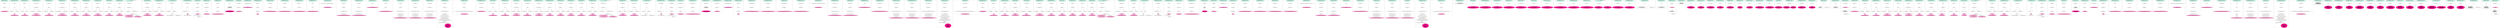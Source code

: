 digraph CFG {
subgraph cluster0 {
label = "public void loginPassStart() throws Throwable  <2...6>";
0.0 [style = filled, label = "public void loginPassStart() throws Throwable  <2...6>", fillcolor = aquamarine, shape = ellipse];
0.1 [style = filled, label = "Integer astacidae_rood; <3>", fillcolor = white, shape = ellipse];
0.2 [style = filled, label = "astacidae_rood = null; <4>", fillcolor = white, shape = ellipse];
0.3 [style = filled, label = "IO.writeLine(\"\" + astacidae_rood.toString()); <5>", fillcolor = deeppink, shape = ellipse];
0.0 -> 0.1 [style = solid, label=""];
0.1 -> 0.2 [style = solid, label=""];
0.2 -> 0.3 [style = solid, label=""];
}
subgraph cluster1 {
label = "public void troubleproofMonocystis() throws Throwable  <2...12>";
1.0 [style = filled, label = "public void troubleproofMonocystis() throws Throwable  <2...12>", fillcolor = aquamarine, shape = ellipse];
1.1 [style = filled, label = "Integer stonesoup_counter; <3>", fillcolor = white, shape = ellipse];
1.2 [style = filled, label = "true <4>", fillcolor = white, shape = diamond];
1.3 [style = filled, label = "stonesoup_counter = null; <5>", fillcolor = white, shape = ellipse];
1.4 [style = filled, label = "stonesoup_counter = null; <7>", fillcolor = white, shape = ellipse];
1.5 [style = filled, label = "true <9>", fillcolor = deeppink, shape = diamond];
1.6 [style = filled, label = "IO.writeLine(\"\" + stonesoup_counter.toString()); <10>", fillcolor = deeppink, shape = ellipse];
1.0 -> 1.1 [style = solid, label=""];
1.1 -> 1.2 [style = solid, label=""];
1.2 -> 1.3 [style = solid, label="true"];
1.2 -> 1.4 [style = solid, label="false"];
1.3 -> 1.5 [style = solid, label=""];
1.4 -> 1.5 [style = solid, label=""];
1.5 -> 1.6 [style = solid, label="true"];
}
subgraph cluster2 {
label = "public void panmerismResale() throws Throwable  <2...12>";
2.0 [style = filled, label = "public void panmerismResale() throws Throwable  <2...12>", fillcolor = aquamarine, shape = ellipse];
2.1 [style = filled, label = "Integer accountHelp; <3>", fillcolor = white, shape = ellipse];
2.2 [style = filled, label = "5 == 5 <4>", fillcolor = white, shape = diamond];
2.3 [style = filled, label = "accountHelp = null; <5>", fillcolor = white, shape = ellipse];
2.4 [style = filled, label = "accountHelp = null; <7>", fillcolor = white, shape = ellipse];
2.5 [style = filled, label = "5 == 5 <9>", fillcolor = deeppink, shape = diamond];
2.6 [style = filled, label = "IO.writeLine(\"\" + accountHelp.toString()); <10>", fillcolor = deeppink, shape = ellipse];
2.0 -> 2.1 [style = solid, label=""];
2.1 -> 2.2 [style = solid, label=""];
2.2 -> 2.3 [style = solid, label="true"];
2.2 -> 2.4 [style = solid, label="false"];
2.3 -> 2.5 [style = solid, label=""];
2.4 -> 2.5 [style = solid, label=""];
2.5 -> 2.6 [style = solid, label="true"];
}
subgraph cluster3 {
label = "public void aspersedUnrepudiable() throws Throwable  <2...12>";
3.0 [style = filled, label = "public void aspersedUnrepudiable() throws Throwable  <2...12>", fillcolor = aquamarine, shape = ellipse];
3.1 [style = filled, label = "Integer petrosilicious_unpetitioned; <3>", fillcolor = white, shape = ellipse];
3.2 [style = filled, label = "PRIVATE_STATIC_FINAL_TRUE <4>", fillcolor = white, shape = diamond];
3.3 [style = filled, label = "petrosilicious_unpetitioned = null; <5>", fillcolor = white, shape = ellipse];
3.4 [style = filled, label = "petrosilicious_unpetitioned = null; <7>", fillcolor = white, shape = ellipse];
3.5 [style = filled, label = "PRIVATE_STATIC_FINAL_TRUE <9>", fillcolor = deeppink, shape = diamond];
3.6 [style = filled, label = "IO.writeLine(\"\" + petrosilicious_unpetitioned.toString()); <10>", fillcolor = deeppink, shape = ellipse];
3.0 -> 3.1 [style = solid, label=""];
3.1 -> 3.2 [style = solid, label=""];
3.2 -> 3.3 [style = solid, label="true"];
3.2 -> 3.4 [style = solid, label="false"];
3.3 -> 3.5 [style = solid, label=""];
3.4 -> 3.5 [style = solid, label=""];
3.5 -> 3.6 [style = solid, label="true"];
}
subgraph cluster4 {
label = "public void zoomimeticAhmed() throws Throwable  <2...12>";
4.0 [style = filled, label = "public void zoomimeticAhmed() throws Throwable  <2...12>", fillcolor = aquamarine, shape = ellipse];
4.1 [style = filled, label = "Integer tachyglossal_floatability; <3>", fillcolor = white, shape = ellipse];
4.2 [style = filled, label = "privateTrue <4>", fillcolor = white, shape = diamond];
4.3 [style = filled, label = "tachyglossal_floatability = null; <5>", fillcolor = white, shape = ellipse];
4.4 [style = filled, label = "tachyglossal_floatability = null; <7>", fillcolor = white, shape = ellipse];
4.5 [style = filled, label = "privateTrue <9>", fillcolor = deeppink, shape = diamond];
4.6 [style = filled, label = "IO.writeLine(\"\" + tachyglossal_floatability.toString()); <10>", fillcolor = deeppink, shape = ellipse];
4.0 -> 4.1 [style = solid, label=""];
4.1 -> 4.2 [style = solid, label=""];
4.2 -> 4.3 [style = solid, label="true"];
4.2 -> 4.4 [style = solid, label="false"];
4.3 -> 4.5 [style = solid, label=""];
4.4 -> 4.5 [style = solid, label=""];
4.5 -> 4.6 [style = solid, label="true"];
}
subgraph cluster5 {
label = "public void adjutancySilicize() throws Throwable  <2...12>";
5.0 [style = filled, label = "public void adjutancySilicize() throws Throwable  <2...12>", fillcolor = aquamarine, shape = ellipse];
5.1 [style = filled, label = "Integer quadrimolecular_semiwarfare; <3>", fillcolor = white, shape = ellipse];
5.2 [style = filled, label = "PRIVATE_STATIC_FINAL_FIVE == 5 <4>", fillcolor = white, shape = diamond];
5.3 [style = filled, label = "quadrimolecular_semiwarfare = null; <5>", fillcolor = white, shape = ellipse];
5.4 [style = filled, label = "quadrimolecular_semiwarfare = null; <7>", fillcolor = white, shape = ellipse];
5.5 [style = filled, label = "PRIVATE_STATIC_FINAL_FIVE == 5 <9>", fillcolor = deeppink, shape = diamond];
5.6 [style = filled, label = "IO.writeLine(\"\" + quadrimolecular_semiwarfare.toString()); <10>", fillcolor = deeppink, shape = ellipse];
5.0 -> 5.1 [style = solid, label=""];
5.1 -> 5.2 [style = solid, label=""];
5.2 -> 5.3 [style = solid, label="true"];
5.2 -> 5.4 [style = solid, label="false"];
5.3 -> 5.5 [style = solid, label=""];
5.4 -> 5.5 [style = solid, label=""];
5.5 -> 5.6 [style = solid, label="true"];
}
subgraph cluster6 {
label = "public void aspersedUnrepudiable() throws Throwable  <2...12>";
6.0 [style = filled, label = "public void aspersedUnrepudiable() throws Throwable  <2...12>", fillcolor = aquamarine, shape = ellipse];
6.1 [style = filled, label = "Integer xeromenia_lobulette; <3>", fillcolor = white, shape = ellipse];
6.2 [style = filled, label = "privateFive == 5 <4>", fillcolor = white, shape = diamond];
6.3 [style = filled, label = "xeromenia_lobulette = null; <5>", fillcolor = white, shape = ellipse];
6.4 [style = filled, label = "xeromenia_lobulette = null; <7>", fillcolor = white, shape = ellipse];
6.5 [style = filled, label = "privateFive == 5 <9>", fillcolor = deeppink, shape = diamond];
6.6 [style = filled, label = "IO.writeLine(\"\" + xeromenia_lobulette.toString()); <10>", fillcolor = deeppink, shape = ellipse];
6.0 -> 6.1 [style = solid, label=""];
6.1 -> 6.2 [style = solid, label=""];
6.2 -> 6.3 [style = solid, label="true"];
6.2 -> 6.4 [style = solid, label="false"];
6.3 -> 6.5 [style = solid, label=""];
6.4 -> 6.5 [style = solid, label=""];
6.5 -> 6.6 [style = solid, label="true"];
}
subgraph cluster7 {
label = "public void xenopodidaeCerialia() throws Throwable  <2...12>";
7.0 [style = filled, label = "public void xenopodidaeCerialia() throws Throwable  <2...12>", fillcolor = aquamarine, shape = ellipse];
7.1 [style = filled, label = "Integer hypnosis_untrainable; <3>", fillcolor = white, shape = ellipse];
7.2 [style = filled, label = "privateReturnsTrue() <4>", fillcolor = white, shape = diamond];
7.3 [style = filled, label = "hypnosis_untrainable = null; <5>", fillcolor = white, shape = ellipse];
7.4 [style = filled, label = "hypnosis_untrainable = null; <7>", fillcolor = white, shape = ellipse];
7.5 [style = filled, label = "privateReturnsTrue() <9>", fillcolor = deeppink, shape = diamond];
7.6 [style = filled, label = "IO.writeLine(\"\" + hypnosis_untrainable.toString()); <10>", fillcolor = deeppink, shape = ellipse];
7.0 -> 7.1 [style = solid, label=""];
7.1 -> 7.2 [style = solid, label=""];
7.2 -> 7.3 [style = solid, label="true"];
7.2 -> 7.4 [style = solid, label="false"];
7.3 -> 7.5 [style = solid, label=""];
7.4 -> 7.5 [style = solid, label=""];
7.5 -> 7.6 [style = solid, label="true"];
}
subgraph cluster8 {
label = "public void recoverCharStats() throws Throwable  <2...12>";
8.0 [style = filled, label = "public void recoverCharStats() throws Throwable  <2...12>", fillcolor = aquamarine, shape = ellipse];
8.1 [style = filled, label = "Integer carborundum_hooded; <3>", fillcolor = white, shape = ellipse];
8.2 [style = filled, label = "IO.STATIC_FINAL_TRUE <4>", fillcolor = white, shape = diamond];
8.3 [style = filled, label = "carborundum_hooded = null; <5>", fillcolor = white, shape = ellipse];
8.4 [style = filled, label = "carborundum_hooded = null; <7>", fillcolor = white, shape = ellipse];
8.5 [style = filled, label = "IO.STATIC_FINAL_TRUE <9>", fillcolor = deeppink, shape = diamond];
8.6 [style = filled, label = "IO.writeLine(\"\" + carborundum_hooded.toString()); <10>", fillcolor = deeppink, shape = ellipse];
8.0 -> 8.1 [style = solid, label=""];
8.1 -> 8.2 [style = solid, label=""];
8.2 -> 8.3 [style = solid, label="true"];
8.2 -> 8.4 [style = solid, label="false"];
8.3 -> 8.5 [style = solid, label=""];
8.4 -> 8.5 [style = solid, label=""];
8.5 -> 8.6 [style = solid, label="true"];
}
subgraph cluster9 {
label = "public void getShort() throws Throwable  <2...12>";
9.0 [style = filled, label = "public void getShort() throws Throwable  <2...12>", fillcolor = aquamarine, shape = ellipse];
9.1 [style = filled, label = "Integer mortaryExploration; <3>", fillcolor = white, shape = ellipse];
9.2 [style = filled, label = "IO.staticTrue <4>", fillcolor = white, shape = diamond];
9.3 [style = filled, label = "mortaryExploration = null; <5>", fillcolor = white, shape = ellipse];
9.4 [style = filled, label = "mortaryExploration = null; <7>", fillcolor = white, shape = ellipse];
9.5 [style = filled, label = "IO.staticTrue <9>", fillcolor = deeppink, shape = diamond];
9.6 [style = filled, label = "IO.writeLine(\"\" + mortaryExploration.toString()); <10>", fillcolor = deeppink, shape = ellipse];
9.0 -> 9.1 [style = solid, label=""];
9.1 -> 9.2 [style = solid, label=""];
9.2 -> 9.3 [style = solid, label="true"];
9.2 -> 9.4 [style = solid, label="false"];
9.3 -> 9.5 [style = solid, label=""];
9.4 -> 9.5 [style = solid, label=""];
9.5 -> 9.6 [style = solid, label="true"];
}
subgraph cluster10 {
label = "public void gooberPinnulated() throws Throwable  <2...12>";
10.0 [style = filled, label = "public void gooberPinnulated() throws Throwable  <2...12>", fillcolor = aquamarine, shape = ellipse];
10.1 [style = filled, label = "Integer gluer_frenghi; <3>", fillcolor = white, shape = ellipse];
10.2 [style = filled, label = "IO.staticReturnsTrue() <4>", fillcolor = white, shape = diamond];
10.3 [style = filled, label = "gluer_frenghi = null; <5>", fillcolor = white, shape = ellipse];
10.4 [style = filled, label = "gluer_frenghi = null; <7>", fillcolor = white, shape = ellipse];
10.5 [style = filled, label = "IO.staticReturnsTrue() <9>", fillcolor = deeppink, shape = diamond];
10.6 [style = filled, label = "IO.writeLine(\"\" + gluer_frenghi.toString()); <10>", fillcolor = deeppink, shape = ellipse];
10.0 -> 10.1 [style = solid, label=""];
10.1 -> 10.2 [style = solid, label=""];
10.2 -> 10.3 [style = solid, label="true"];
10.2 -> 10.4 [style = solid, label="false"];
10.3 -> 10.5 [style = solid, label=""];
10.4 -> 10.5 [style = solid, label=""];
10.5 -> 10.6 [style = solid, label="true"];
}
subgraph cluster11 {
label = "public void readUByte() throws Throwable  <2...18>";
11.0 [style = filled, label = "public void readUByte() throws Throwable  <2...18>", fillcolor = aquamarine, shape = ellipse];
11.1 [style = filled, label = "Integer cashgirlNautiloidean; <3>", fillcolor = white, shape = ellipse];
11.2 [style = filled, label = "IO.staticReturnsTrueOrFalse() <4>", fillcolor = white, shape = diamond];
11.3 [style = filled, label = "cashgirlNautiloidean = null; <5>", fillcolor = white, shape = ellipse];
11.4 [style = filled, label = "cashgirlNautiloidean = Integer.valueOf(5); <7>", fillcolor = white, shape = ellipse];
11.5 [style = filled, label = "IO.staticReturnsTrueOrFalse() <9>", fillcolor = white, shape = diamond];
11.6 [style = filled, label = "IO.writeLine(\"\" + cashgirlNautiloidean.toString()); <10>", fillcolor = deeppink, shape = ellipse];
11.7 [style = filled, label = "cashgirlNautiloidean != null <12>", fillcolor = white, shape = diamond];
11.8 [style = filled, label = "IO.writeLine(\"\" + cashgirlNautiloidean.toString()); <13>", fillcolor = deeppink, shape = ellipse];
11.9 [style = filled, label = "IO.writeLine(\"cashgirlNautiloidean is null\"); <15>", fillcolor = deeppink, shape = ellipse];
11.0 -> 11.1 [style = solid, label=""];
11.1 -> 11.2 [style = solid, label=""];
11.2 -> 11.3 [style = solid, label="true"];
11.2 -> 11.4 [style = solid, label="false"];
11.3 -> 11.5 [style = solid, label=""];
11.4 -> 11.5 [style = solid, label=""];
11.5 -> 11.6 [style = solid, label="true"];
11.5 -> 11.7 [style = solid, label="false"];
11.7 -> 11.8 [style = solid, label="true"];
11.7 -> 11.9 [style = solid, label="false"];
}
subgraph cluster12 {
label = "public void getWearPositions() throws Throwable  <2...12>";
12.0 [style = filled, label = "public void getWearPositions() throws Throwable  <2...12>", fillcolor = aquamarine, shape = ellipse];
12.1 [style = filled, label = "Integer gasterDendritically; <3>", fillcolor = white, shape = ellipse];
12.2 [style = filled, label = "IO.STATIC_FINAL_FIVE == 5 <4>", fillcolor = white, shape = diamond];
12.3 [style = filled, label = "gasterDendritically = null; <5>", fillcolor = white, shape = ellipse];
12.4 [style = filled, label = "gasterDendritically = null; <7>", fillcolor = white, shape = ellipse];
12.5 [style = filled, label = "IO.STATIC_FINAL_FIVE == 5 <9>", fillcolor = deeppink, shape = diamond];
12.6 [style = filled, label = "IO.writeLine(\"\" + gasterDendritically.toString()); <10>", fillcolor = deeppink, shape = ellipse];
12.0 -> 12.1 [style = solid, label=""];
12.1 -> 12.2 [style = solid, label=""];
12.2 -> 12.3 [style = solid, label="true"];
12.2 -> 12.4 [style = solid, label="false"];
12.3 -> 12.5 [style = solid, label=""];
12.4 -> 12.5 [style = solid, label=""];
12.5 -> 12.6 [style = solid, label="true"];
}
subgraph cluster13 {
label = "public void intersporalBibliothecarian() throws Throwable  <2...12>";
13.0 [style = filled, label = "public void intersporalBibliothecarian() throws Throwable  <2...12>", fillcolor = aquamarine, shape = ellipse];
13.1 [style = filled, label = "Integer phytographer_demibarrel; <3>", fillcolor = white, shape = ellipse];
13.2 [style = filled, label = "IO.staticFive == 5 <4>", fillcolor = white, shape = diamond];
13.3 [style = filled, label = "phytographer_demibarrel = null; <5>", fillcolor = white, shape = ellipse];
13.4 [style = filled, label = "phytographer_demibarrel = null; <7>", fillcolor = white, shape = ellipse];
13.5 [style = filled, label = "IO.staticFive == 5 <9>", fillcolor = deeppink, shape = diamond];
13.6 [style = filled, label = "IO.writeLine(\"\" + phytographer_demibarrel.toString()); <10>", fillcolor = deeppink, shape = ellipse];
13.0 -> 13.1 [style = solid, label=""];
13.1 -> 13.2 [style = solid, label=""];
13.2 -> 13.3 [style = solid, label="true"];
13.2 -> 13.4 [style = solid, label="false"];
13.3 -> 13.5 [style = solid, label=""];
13.4 -> 13.5 [style = solid, label=""];
13.5 -> 13.6 [style = solid, label="true"];
}
subgraph cluster14 {
label = "public void writeErrorResponse() throws Throwable  <2...20>";
14.0 [style = filled, label = "public void writeErrorResponse() throws Throwable  <2...20>", fillcolor = aquamarine, shape = ellipse];
14.1 [style = filled, label = "Integer potoo_berkeleianism; <3>", fillcolor = white, shape = ellipse];
14.2 [style = filled, label = "6 <4>", fillcolor = white, shape = diamond];
14.3 [style = filled, label = "potoo_berkeleianism = null; <6>", fillcolor = white, shape = ellipse];
14.4 [style = filled, label = "potoo_berkeleianism = null; <9>", fillcolor = white, shape = ellipse];
14.5 [style = filled, label = "7 <12>", fillcolor = white, shape = diamond];
14.6 [style = filled, label = "IO.writeLine(\"\" + potoo_berkeleianism.toString()); <14>", fillcolor = white, shape = ellipse];
14.7 [style = filled, label = "IO.writeLine(\"Benign, fixed string\"); <17>", fillcolor = white, shape = ellipse];
14.0 -> 14.1 [style = solid, label=""];
14.1 -> 14.2 [style = solid, label=""];
14.2 -> 14.3 [style = solid, label="true"];
14.2 -> 14.4 [style = solid, label="true"];
14.3 -> 14.5 [style = solid, label="jump"];
14.4 -> 14.5 [style = solid, label="jump"];
14.5 -> 14.6 [style = solid, label="true"];
14.5 -> 14.7 [style = solid, label="true"];
}
subgraph cluster15 {
label = "public void centrodesmoseAlloplasmatic() throws Throwable  <2...12>";
15.0 [style = filled, label = "public void centrodesmoseAlloplasmatic() throws Throwable  <2...12>", fillcolor = aquamarine, shape = ellipse];
15.1 [style = filled, label = "Integer decemdentate_blarneyer; <3>", fillcolor = white, shape = ellipse];
15.2 [style = filled, label = "true <4>", fillcolor = white, shape = diamond];
15.3 [style = filled, label = "decemdentate_blarneyer = null; <5>", fillcolor = white, shape = ellipse];
15.4 [style = filled, label = "true <8>", fillcolor = deeppink, shape = diamond];
15.5 [style = filled, label = "IO.writeLine(\"\" + decemdentate_blarneyer.toString()); <9>", fillcolor = white, shape = ellipse];
15.0 -> 15.1 [style = solid, label=""];
15.1 -> 15.2 [style = solid, label=""];
15.2 -> 15.3 [style = solid, label="true"];
15.2 -> 15.4 [style = solid, label="false"];
15.3 -> 15.4 [style = solid, label="jump"];
15.4 -> 15.5 [style = solid, label="true"];
}
subgraph cluster16 {
label = "public void jetOstreger() throws Throwable  <2...8>";
16.0 [style = filled, label = "public void jetOstreger() throws Throwable  <2...8>", fillcolor = aquamarine, shape = ellipse];
16.1 [style = filled, label = "Integer vakilAntipopular; <3>", fillcolor = white, shape = ellipse];
16.2 [style = filled, label = "vakilAntipopular = null; <4>", fillcolor = white, shape = ellipse];
16.3 [style = filled, label = "int estimable_cretism = 0 <5>", fillcolor = white, shape = ellipse];
16.4 [style = filled, label = "estimable_cretism < 1 <5>", fillcolor = deeppink, shape = diamond];
16.5 [style = filled, label = "estimable_cretism++ <5>", fillcolor = white, shape = ellipse];
16.6 [style = filled, label = "IO.writeLine(\"\" + vakilAntipopular.toString()); <6>", fillcolor = white, shape = ellipse];
16.0 -> 16.1 [style = solid, label=""];
16.1 -> 16.2 [style = solid, label=""];
16.2 -> 16.3 [style = solid, label=""];
16.3 -> 16.4 [style = solid, label=""];
16.4 -> 16.6 [style = solid, label="true"];
16.5 -> 16.4 [style = solid, label=""];
16.6 -> 16.5 [style = solid, label=""];
}
subgraph cluster17 {
label = "public void getStatQualDesc() throws Throwable  <2...7>";
17.0 [style = filled, label = "public void getStatQualDesc() throws Throwable  <2...7>", fillcolor = aquamarine, shape = ellipse];
17.1 [style = filled, label = "Integer japanophile_unparasitical; <3>", fillcolor = white, shape = ellipse];
17.2 [style = filled, label = "japanophile_unparasitical = null; <4>", fillcolor = white, shape = ellipse];
17.3 [style = filled, label = "badPrivate = true; <5>", fillcolor = white, shape = ellipse];
17.4 [style = filled, label = "badSink(japanophile_unparasitical); <6>", fillcolor = deeppink, shape = ellipse];
17.0 -> 17.1 [style = solid, label=""];
17.1 -> 17.2 [style = solid, label=""];
17.2 -> 17.3 [style = solid, label=""];
17.3 -> 17.4 [style = solid, label=""];
}
subgraph cluster18 {
label = "public void affectPhyStats() throws Throwable  <2...7>";
18.0 [style = filled, label = "public void affectPhyStats() throws Throwable  <2...7>", fillcolor = aquamarine, shape = ellipse];
18.1 [style = filled, label = "Integer maxStat = null; <3>", fillcolor = white, shape = ellipse];
18.2 [style = filled, label = "maxStat = null; <4>", fillcolor = white, shape = ellipse];
18.3 [style = filled, label = "badPublicStatic = true; <5>", fillcolor = white, shape = ellipse];
18.4 [style = filled, label = "(new CWE476_NULL_Pointer_Dereference__Integer_22b()).badSink(maxStat); <6>", fillcolor = deeppink, shape = ellipse];
18.0 -> 18.1 [style = solid, label=""];
18.1 -> 18.2 [style = solid, label=""];
18.2 -> 18.3 [style = solid, label=""];
18.3 -> 18.4 [style = solid, label=""];
}
subgraph cluster19 {
label = "public void graphometryFucoideae() throws Throwable  <2...13>";
19.0 [style = filled, label = "public void graphometryFucoideae() throws Throwable  <2...13>", fillcolor = aquamarine, shape = ellipse];
19.1 [style = filled, label = "Integer RS; <3>", fillcolor = white, shape = ellipse];
19.2 [style = filled, label = "{
Integer mesmerical_unconvenable;
mesmerical_unconvenable = null;
RS = mesmerical_unconvenable;
} <4...8>", fillcolor = white, shape = ellipse];
19.3 [style = filled, label = "{
Integer mesmerical_unconvenable = RS;
IO.writeLine(\"\" + mesmerical_unconvenable.toString());
} <9...12>", fillcolor = deeppink, shape = ellipse];
19.0 -> 19.1 [style = solid, label=""];
19.1 -> 19.2 [style = solid, label=""];
19.2 -> 19.3 [style = solid, label=""];
}
subgraph cluster20 {
label = "public void specs() throws Throwable  <2...6>";
20.0 [style = filled, label = "public void specs() throws Throwable  <2...6>", fillcolor = aquamarine, shape = ellipse];
20.1 [style = filled, label = "Integer intuitionistHypotaxic; <3>", fillcolor = white, shape = ellipse];
20.2 [style = filled, label = "intuitionistHypotaxic = null; <4>", fillcolor = white, shape = ellipse];
20.3 [style = filled, label = "badSink(intuitionistHypotaxic); <5>", fillcolor = deeppink, shape = ellipse];
20.0 -> 20.1 [style = solid, label=""];
20.1 -> 20.2 [style = solid, label=""];
20.2 -> 20.3 [style = solid, label=""];
}
subgraph cluster21 {
label = "public void charcrEmailEntered() throws Throwable  <2...5>";
21.0 [style = filled, label = "public void charcrEmailEntered() throws Throwable  <2...5>", fillcolor = aquamarine, shape = ellipse];
21.1 [style = filled, label = "Integer pycnonotidae_nothingarian = badSource(); <3>", fillcolor = white, shape = ellipse];
21.2 [style = filled, label = "IO.writeLine(\"\" + pycnonotidae_nothingarian.toString()); <4>", fillcolor = deeppink, shape = ellipse];
21.0 -> 21.1 [style = solid, label=""];
21.1 -> 21.2 [style = solid, label=""];
}
subgraph cluster22 {
label = "public void damnerEquivocalness() throws Throwable  <2...7>";
22.0 [style = filled, label = "public void damnerEquivocalness() throws Throwable  <2...7>", fillcolor = aquamarine, shape = ellipse];
22.1 [style = filled, label = "Integer farnovian_knelt; <3>", fillcolor = white, shape = ellipse];
22.2 [style = filled, label = "farnovian_knelt = null; <4>", fillcolor = white, shape = ellipse];
22.3 [style = filled, label = "dataBad = farnovian_knelt; <5>", fillcolor = white, shape = ellipse];
22.4 [style = filled, label = "badSink(); <6>", fillcolor = deeppink, shape = ellipse];
22.0 -> 22.1 [style = solid, label=""];
22.1 -> 22.2 [style = solid, label=""];
22.2 -> 22.3 [style = solid, label=""];
22.3 -> 22.4 [style = solid, label=""];
}
subgraph cluster23 {
label = "public void palpicornUnnarrow() throws Throwable  <2...6>";
23.0 [style = filled, label = "public void palpicornUnnarrow() throws Throwable  <2...6>", fillcolor = aquamarine, shape = ellipse];
23.1 [style = filled, label = "Integer blart_theosophistic; <3>", fillcolor = white, shape = ellipse];
23.2 [style = filled, label = "blart_theosophistic = null; <4>", fillcolor = white, shape = ellipse];
23.3 [style = filled, label = "(new CWE476_NULL_Pointer_Dereference__Integer_51b()).badSink(blart_theosophistic); <5>", fillcolor = deeppink, shape = ellipse];
23.0 -> 23.1 [style = solid, label=""];
23.1 -> 23.2 [style = solid, label=""];
23.2 -> 23.3 [style = solid, label=""];
}
subgraph cluster24 {
label = "public void removeLastSeqment2() throws Throwable  <2...6>";
24.0 [style = filled, label = "public void removeLastSeqment2() throws Throwable  <2...6>", fillcolor = aquamarine, shape = ellipse];
24.1 [style = filled, label = "Integer afore_theognostic; <3>", fillcolor = white, shape = ellipse];
24.2 [style = filled, label = "afore_theognostic = null; <4>", fillcolor = white, shape = ellipse];
24.3 [style = filled, label = "(new CWE476_NULL_Pointer_Dereference__Integer_52b()).badSink(afore_theognostic); <5>", fillcolor = deeppink, shape = ellipse];
24.0 -> 24.1 [style = solid, label=""];
24.1 -> 24.2 [style = solid, label=""];
24.2 -> 24.3 [style = solid, label=""];
}
subgraph cluster25 {
label = "public void inequilateralProtonym() throws Throwable  <2...6>";
25.0 [style = filled, label = "public void inequilateralProtonym() throws Throwable  <2...6>", fillcolor = aquamarine, shape = ellipse];
25.1 [style = filled, label = "Integer sedate_protome; <3>", fillcolor = white, shape = ellipse];
25.2 [style = filled, label = "sedate_protome = null; <4>", fillcolor = white, shape = ellipse];
25.3 [style = filled, label = "(new CWE476_NULL_Pointer_Dereference__Integer_53b()).badSink(sedate_protome); <5>", fillcolor = deeppink, shape = ellipse];
25.0 -> 25.1 [style = solid, label=""];
25.1 -> 25.2 [style = solid, label=""];
25.2 -> 25.3 [style = solid, label=""];
}
subgraph cluster26 {
label = "public void sesquiplicateEyeseed() throws Throwable  <2...6>";
26.0 [style = filled, label = "public void sesquiplicateEyeseed() throws Throwable  <2...6>", fillcolor = aquamarine, shape = ellipse];
26.1 [style = filled, label = "Integer cmd; <3>", fillcolor = white, shape = ellipse];
26.2 [style = filled, label = "cmd = null; <4>", fillcolor = white, shape = ellipse];
26.3 [style = filled, label = "(new CWE476_NULL_Pointer_Dereference__Integer_54b()).badSink(cmd); <5>", fillcolor = deeppink, shape = ellipse];
26.0 -> 26.1 [style = solid, label=""];
26.1 -> 26.2 [style = solid, label=""];
26.2 -> 26.3 [style = solid, label=""];
}
subgraph cluster27 {
label = "public void septoriaTermolecular() throws Throwable  <2...5>";
27.0 [style = filled, label = "public void septoriaTermolecular() throws Throwable  <2...5>", fillcolor = aquamarine, shape = ellipse];
27.1 [style = filled, label = "Integer controvertist_concent = (new CWE476_NULL_Pointer_Dereference__Integer_61b()).badSource(); <3>", fillcolor = white, shape = ellipse];
27.2 [style = filled, label = "IO.writeLine(\"\" + controvertist_concent.toString()); <4>", fillcolor = deeppink, shape = ellipse];
27.0 -> 27.1 [style = solid, label=""];
27.1 -> 27.2 [style = solid, label=""];
}
subgraph cluster28 {
label = "public void tacketyBosom() throws Throwable  <2...8>";
28.0 [style = filled, label = "public void tacketyBosom() throws Throwable  <2...8>", fillcolor = aquamarine, shape = ellipse];
28.1 [style = filled, label = "Integer camara_bequirtle; <3>", fillcolor = white, shape = ellipse];
28.2 [style = filled, label = "camara_bequirtle = null; <4>", fillcolor = white, shape = ellipse];
28.3 [style = filled, label = "Integer[] extraordinary_mizzle = new Integer[][]; <5>", fillcolor = white, shape = ellipse];
28.4 [style = filled, label = "extraordinary_mizzle[2] = camara_bequirtle; <6>", fillcolor = white, shape = ellipse];
28.5 [style = filled, label = "(new CWE476_NULL_Pointer_Dereference__Integer_66b()).badSink(extraordinary_mizzle); <7>", fillcolor = deeppink, shape = ellipse];
28.0 -> 28.1 [style = solid, label=""];
28.1 -> 28.2 [style = solid, label=""];
28.2 -> 28.3 [style = solid, label=""];
28.3 -> 28.4 [style = solid, label=""];
28.4 -> 28.5 [style = solid, label=""];
}
subgraph cluster29 {
label = "public void isometricallyCyclotomy() throws Throwable  <2...8>";
29.0 [style = filled, label = "public void isometricallyCyclotomy() throws Throwable  <2...8>", fillcolor = aquamarine, shape = ellipse];
29.1 [style = filled, label = "Integer sawn_swinelike; <3>", fillcolor = white, shape = ellipse];
29.2 [style = filled, label = "sawn_swinelike = null; <4>", fillcolor = white, shape = ellipse];
29.3 [style = filled, label = "Container cyanoderma_reignition = new Container(); <5>", fillcolor = white, shape = ellipse];
29.4 [style = filled, label = "cyanoderma_reignition.containerOne = sawn_swinelike; <6>", fillcolor = white, shape = ellipse];
29.5 [style = filled, label = "(new CWE476_NULL_Pointer_Dereference__Integer_67b()).badSink(cyanoderma_reignition); <7>", fillcolor = deeppink, shape = ellipse];
29.0 -> 29.1 [style = solid, label=""];
29.1 -> 29.2 [style = solid, label=""];
29.2 -> 29.3 [style = solid, label=""];
29.3 -> 29.4 [style = solid, label=""];
29.4 -> 29.5 [style = solid, label=""];
}
subgraph cluster30 {
label = "public void insuavityMadotheca() throws Throwable  <2...5>";
30.0 [style = filled, label = "public void insuavityMadotheca() throws Throwable  <2...5>", fillcolor = aquamarine, shape = ellipse];
30.1 [style = filled, label = "data = null; <3>", fillcolor = white, shape = ellipse];
30.2 [style = filled, label = "(new CWE476_NULL_Pointer_Dereference__Integer_68b()).badSink(); <4>", fillcolor = deeppink, shape = ellipse];
30.0 -> 30.1 [style = solid, label=""];
30.1 -> 30.2 [style = solid, label=""];
}
subgraph cluster31 {
label = "public void readByte() throws Throwable  <2...6>";
31.0 [style = filled, label = "public void readByte() throws Throwable  <2...6>", fillcolor = aquamarine, shape = ellipse];
31.1 [style = filled, label = "Integer shortThis; <3>", fillcolor = white, shape = ellipse];
31.2 [style = filled, label = "shortThis = null; <4>", fillcolor = white, shape = ellipse];
31.3 [style = filled, label = "(new CWE476_NULL_Pointer_Dereference__Integer_71b()).badSink((Object)shortThis); <5>", fillcolor = deeppink, shape = ellipse];
31.0 -> 31.1 [style = solid, label=""];
31.1 -> 31.2 [style = solid, label=""];
31.2 -> 31.3 [style = solid, label=""];
}
subgraph cluster32 {
label = "public void getMSSPPacket() throws Throwable  <2...10>";
32.0 [style = filled, label = "public void getMSSPPacket() throws Throwable  <2...10>", fillcolor = aquamarine, shape = ellipse];
32.1 [style = filled, label = "Integer notherName; <3>", fillcolor = white, shape = ellipse];
32.2 [style = filled, label = "notherName = null; <4>", fillcolor = white, shape = ellipse];
32.3 [style = filled, label = "Vector<Integer> outbearing_zealander = new Vector<Integer>(5); <5>", fillcolor = white, shape = ellipse];
32.4 [style = filled, label = "outbearing_zealander.add(0,notherName); <6>", fillcolor = white, shape = ellipse];
32.5 [style = filled, label = "outbearing_zealander.add(1,notherName); <7>", fillcolor = white, shape = ellipse];
32.6 [style = filled, label = "outbearing_zealander.add(2,notherName); <8>", fillcolor = white, shape = ellipse];
32.7 [style = filled, label = "(new CWE476_NULL_Pointer_Dereference__Integer_72b()).badSink(outbearing_zealander); <9>", fillcolor = deeppink, shape = ellipse];
32.0 -> 32.1 [style = solid, label=""];
32.1 -> 32.2 [style = solid, label=""];
32.2 -> 32.3 [style = solid, label=""];
32.3 -> 32.4 [style = solid, label=""];
32.4 -> 32.5 [style = solid, label=""];
32.5 -> 32.6 [style = solid, label=""];
32.6 -> 32.7 [style = solid, label=""];
}
subgraph cluster33 {
label = "public void oversqueamishGorilla() throws Throwable  <2...10>";
33.0 [style = filled, label = "public void oversqueamishGorilla() throws Throwable  <2...10>", fillcolor = aquamarine, shape = ellipse];
33.1 [style = filled, label = "Integer midtapUnenshrined; <3>", fillcolor = white, shape = ellipse];
33.2 [style = filled, label = "midtapUnenshrined = null; <4>", fillcolor = white, shape = ellipse];
33.3 [style = filled, label = "LinkedList<Integer> whistlike_telomic = new LinkedList<Integer>(); <5>", fillcolor = white, shape = ellipse];
33.4 [style = filled, label = "whistlike_telomic.add(0,midtapUnenshrined); <6>", fillcolor = white, shape = ellipse];
33.5 [style = filled, label = "whistlike_telomic.add(1,midtapUnenshrined); <7>", fillcolor = white, shape = ellipse];
33.6 [style = filled, label = "whistlike_telomic.add(2,midtapUnenshrined); <8>", fillcolor = white, shape = ellipse];
33.7 [style = filled, label = "(new CWE476_NULL_Pointer_Dereference__Integer_73b()).badSink(whistlike_telomic); <9>", fillcolor = deeppink, shape = ellipse];
33.0 -> 33.1 [style = solid, label=""];
33.1 -> 33.2 [style = solid, label=""];
33.2 -> 33.3 [style = solid, label=""];
33.3 -> 33.4 [style = solid, label=""];
33.4 -> 33.5 [style = solid, label=""];
33.5 -> 33.6 [style = solid, label=""];
33.6 -> 33.7 [style = solid, label=""];
}
subgraph cluster34 {
label = "public void changesAllowed() throws Throwable  <2...10>";
34.0 [style = filled, label = "public void changesAllowed() throws Throwable  <2...10>", fillcolor = aquamarine, shape = ellipse];
34.1 [style = filled, label = "Integer sidelings_countermarch; <3>", fillcolor = white, shape = ellipse];
34.2 [style = filled, label = "sidelings_countermarch = null; <4>", fillcolor = white, shape = ellipse];
34.3 [style = filled, label = "HashMap<Integer,Integer> aftergas_inurn = new HashMap<Integer,Integer>(); <5>", fillcolor = white, shape = ellipse];
34.4 [style = filled, label = "aftergas_inurn.put(0,sidelings_countermarch); <6>", fillcolor = white, shape = ellipse];
34.5 [style = filled, label = "aftergas_inurn.put(1,sidelings_countermarch); <7>", fillcolor = white, shape = ellipse];
34.6 [style = filled, label = "aftergas_inurn.put(2,sidelings_countermarch); <8>", fillcolor = white, shape = ellipse];
34.7 [style = filled, label = "(new CWE476_NULL_Pointer_Dereference__Integer_74b()).badSink(aftergas_inurn); <9>", fillcolor = deeppink, shape = ellipse];
34.0 -> 34.1 [style = solid, label=""];
34.1 -> 34.2 [style = solid, label=""];
34.2 -> 34.3 [style = solid, label=""];
34.3 -> 34.4 [style = solid, label=""];
34.4 -> 34.5 [style = solid, label=""];
34.5 -> 34.6 [style = solid, label=""];
34.6 -> 34.7 [style = solid, label=""];
}
subgraph cluster35 {
label = "public void zzUnpackCMap() throws Throwable  <2...31>";
35.0 [style = filled, label = "public void zzUnpackCMap() throws Throwable  <2...31>", fillcolor = aquamarine, shape = ellipse];
35.1 [style = filled, label = "Integer sicariusProtonema; <3>", fillcolor = white, shape = ellipse];
35.2 [style = filled, label = "sicariusProtonema = null; <4>", fillcolor = white, shape = ellipse];
35.3 [style = filled, label = "ByteArrayOutputStream woodwiseBlennometritis = null; <5>", fillcolor = white, shape = ellipse];
35.4 [style = filled, label = "ObjectOutput atticismRiskish = null; <6>", fillcolor = white, shape = ellipse];
35.5 [style = filled, label = "woodwiseBlennometritis = new ByteArrayOutputStream(); <8>", fillcolor = white, shape = ellipse];
35.6 [style = filled, label = "atticismRiskish = new ObjectOutputStream(woodwiseBlennometritis); <9>", fillcolor = white, shape = ellipse];
35.7 [style = filled, label = "atticismRiskish.writeObject(sicariusProtonema); <10>", fillcolor = white, shape = ellipse];
35.8 [style = filled, label = "byte[] puddinghead_undropsical = woodwiseBlennometritis.toByteArray(); <11>", fillcolor = white, shape = ellipse];
35.9 [style = filled, label = "(new CWE476_NULL_Pointer_Dereference__Integer_75b()).badSink(puddinghead_undropsical); <12>", fillcolor = white, shape = ellipse];
35.10 [style = filled, label = "IOException exceptIO <13>", fillcolor = white, shape = diamond];
35.11 [style = filled, label = "IO.logger.log(Level.WARNING,\"IOException in serialization\",exceptIO); <14>", fillcolor = white, shape = ellipse];
35.12 [style = filled, label = "{
try {
if (atticismRiskish != null) {
atticismRiskish.close();
}
}catch (IOException exceptIO) 
try {
if (woodwiseBlennometritis != null) {
woodwiseBlennometritis.close();
}
}catch (IOException exceptIO) 
} <15...30>", fillcolor = deeppink, shape = ellipse];
35.0 -> 35.1 [style = solid, label=""];
35.1 -> 35.2 [style = solid, label=""];
35.2 -> 35.3 [style = solid, label=""];
35.3 -> 35.4 [style = solid, label=""];
35.4 -> 35.5 [style = solid, label=""];
35.5 -> 35.6 [style = solid, label=""];
35.6 -> 35.7 [style = solid, label=""];
35.7 -> 35.8 [style = solid, label=""];
35.8 -> 35.9 [style = solid, label=""];
35.9 -> 35.10 [style = solid, label=""];
35.9 -> 35.12 [style = solid, label=""];
35.10 -> 35.11 [style = solid, label="true"];
35.11 -> 35.12 [style = solid, label=""];
}
subgraph cluster36 {
label = "public void typhlolexiaKiosk() throws Throwable  <2...7>";
36.0 [style = filled, label = "public void typhlolexiaKiosk() throws Throwable  <2...7>", fillcolor = aquamarine, shape = ellipse];
36.1 [style = filled, label = "Integer otyakTitularly; <3>", fillcolor = white, shape = ellipse];
36.2 [style = filled, label = "otyakTitularly = null; <4>", fillcolor = white, shape = ellipse];
36.3 [style = filled, label = "CWE476_NULL_Pointer_Dereference__Integer_81_base glossotherium_conflated = new CWE476_NULL_Pointer_Dereference__Integer_81_bad(); <5>", fillcolor = white, shape = ellipse];
36.4 [style = filled, label = "glossotherium_conflated.action(otyakTitularly); <6>", fillcolor = deeppink, shape = ellipse];
36.0 -> 36.1 [style = solid, label=""];
36.1 -> 36.2 [style = solid, label=""];
36.2 -> 36.3 [style = solid, label=""];
36.3 -> 36.4 [style = solid, label=""];
}
subgraph cluster37 {
label = "public void centrodesmoseAlloplasmatic() throws Throwable  <2...6>";
37.0 [style = filled, label = "public void centrodesmoseAlloplasmatic() throws Throwable  <2...6>", fillcolor = aquamarine, shape = ellipse];
37.1 [style = filled, label = "StringBuilder woodwright_illaqueate; <3>", fillcolor = white, shape = ellipse];
37.2 [style = filled, label = "woodwright_illaqueate = null; <4>", fillcolor = white, shape = ellipse];
37.3 [style = filled, label = "IO.writeLine(\"\" + woodwright_illaqueate.length()); <5>", fillcolor = deeppink, shape = ellipse];
37.0 -> 37.1 [style = solid, label=""];
37.1 -> 37.2 [style = solid, label=""];
37.2 -> 37.3 [style = solid, label=""];
}
subgraph cluster38 {
label = "public void yylength() throws Throwable  <2...12>";
38.0 [style = filled, label = "public void yylength() throws Throwable  <2...12>", fillcolor = aquamarine, shape = ellipse];
38.1 [style = filled, label = "StringBuilder pressible_hemipterous; <3>", fillcolor = white, shape = ellipse];
38.2 [style = filled, label = "true <4>", fillcolor = white, shape = diamond];
38.3 [style = filled, label = "pressible_hemipterous = null; <5>", fillcolor = white, shape = ellipse];
38.4 [style = filled, label = "pressible_hemipterous = null; <7>", fillcolor = white, shape = ellipse];
38.5 [style = filled, label = "true <9>", fillcolor = deeppink, shape = diamond];
38.6 [style = filled, label = "IO.writeLine(\"\" + pressible_hemipterous.length()); <10>", fillcolor = deeppink, shape = ellipse];
38.0 -> 38.1 [style = solid, label=""];
38.1 -> 38.2 [style = solid, label=""];
38.2 -> 38.3 [style = solid, label="true"];
38.2 -> 38.4 [style = solid, label="false"];
38.3 -> 38.5 [style = solid, label=""];
38.4 -> 38.5 [style = solid, label=""];
38.5 -> 38.6 [style = solid, label="true"];
}
subgraph cluster39 {
label = "public void cardiogenicAlexinic() throws Throwable  <2...12>";
39.0 [style = filled, label = "public void cardiogenicAlexinic() throws Throwable  <2...12>", fillcolor = aquamarine, shape = ellipse];
39.1 [style = filled, label = "StringBuilder spindlelegsAcromegalia; <3>", fillcolor = white, shape = ellipse];
39.2 [style = filled, label = "5 == 5 <4>", fillcolor = white, shape = diamond];
39.3 [style = filled, label = "spindlelegsAcromegalia = null; <5>", fillcolor = white, shape = ellipse];
39.4 [style = filled, label = "spindlelegsAcromegalia = null; <7>", fillcolor = white, shape = ellipse];
39.5 [style = filled, label = "5 == 5 <9>", fillcolor = deeppink, shape = diamond];
39.6 [style = filled, label = "IO.writeLine(\"\" + spindlelegsAcromegalia.length()); <10>", fillcolor = deeppink, shape = ellipse];
39.0 -> 39.1 [style = solid, label=""];
39.1 -> 39.2 [style = solid, label=""];
39.2 -> 39.3 [style = solid, label="true"];
39.2 -> 39.4 [style = solid, label="false"];
39.3 -> 39.5 [style = solid, label=""];
39.4 -> 39.5 [style = solid, label=""];
39.5 -> 39.6 [style = solid, label="true"];
}
subgraph cluster40 {
label = "public void onlyPrint() throws Throwable  <2...12>";
40.0 [style = filled, label = "public void onlyPrint() throws Throwable  <2...12>", fillcolor = aquamarine, shape = ellipse];
40.1 [style = filled, label = "StringBuilder beraptPrecognize; <3>", fillcolor = white, shape = ellipse];
40.2 [style = filled, label = "PRIVATE_STATIC_FINAL_TRUE <4>", fillcolor = white, shape = diamond];
40.3 [style = filled, label = "beraptPrecognize = null; <5>", fillcolor = white, shape = ellipse];
40.4 [style = filled, label = "beraptPrecognize = null; <7>", fillcolor = white, shape = ellipse];
40.5 [style = filled, label = "PRIVATE_STATIC_FINAL_TRUE <9>", fillcolor = deeppink, shape = diamond];
40.6 [style = filled, label = "IO.writeLine(\"\" + beraptPrecognize.length()); <10>", fillcolor = deeppink, shape = ellipse];
40.0 -> 40.1 [style = solid, label=""];
40.1 -> 40.2 [style = solid, label=""];
40.2 -> 40.3 [style = solid, label="true"];
40.2 -> 40.4 [style = solid, label="false"];
40.3 -> 40.5 [style = solid, label=""];
40.4 -> 40.5 [style = solid, label=""];
40.5 -> 40.6 [style = solid, label="true"];
}
subgraph cluster41 {
label = "public void spirituousSurquidy() throws Throwable  <2...12>";
41.0 [style = filled, label = "public void spirituousSurquidy() throws Throwable  <2...12>", fillcolor = aquamarine, shape = ellipse];
41.1 [style = filled, label = "StringBuilder kapur_phantasmagoric; <3>", fillcolor = white, shape = ellipse];
41.2 [style = filled, label = "privateTrue <4>", fillcolor = white, shape = diamond];
41.3 [style = filled, label = "kapur_phantasmagoric = null; <5>", fillcolor = white, shape = ellipse];
41.4 [style = filled, label = "kapur_phantasmagoric = null; <7>", fillcolor = white, shape = ellipse];
41.5 [style = filled, label = "privateTrue <9>", fillcolor = deeppink, shape = diamond];
41.6 [style = filled, label = "IO.writeLine(\"\" + kapur_phantasmagoric.length()); <10>", fillcolor = deeppink, shape = ellipse];
41.0 -> 41.1 [style = solid, label=""];
41.1 -> 41.2 [style = solid, label=""];
41.2 -> 41.3 [style = solid, label="true"];
41.2 -> 41.4 [style = solid, label="false"];
41.3 -> 41.5 [style = solid, label=""];
41.4 -> 41.5 [style = solid, label=""];
41.5 -> 41.6 [style = solid, label="true"];
}
subgraph cluster42 {
label = "public void cadwalladerTrophozoite() throws Throwable  <2...12>";
42.0 [style = filled, label = "public void cadwalladerTrophozoite() throws Throwable  <2...12>", fillcolor = aquamarine, shape = ellipse];
42.1 [style = filled, label = "StringBuilder insetter_coronary; <3>", fillcolor = white, shape = ellipse];
42.2 [style = filled, label = "PRIVATE_STATIC_FINAL_FIVE == 5 <4>", fillcolor = white, shape = diamond];
42.3 [style = filled, label = "insetter_coronary = null; <5>", fillcolor = white, shape = ellipse];
42.4 [style = filled, label = "insetter_coronary = null; <7>", fillcolor = white, shape = ellipse];
42.5 [style = filled, label = "PRIVATE_STATIC_FINAL_FIVE == 5 <9>", fillcolor = deeppink, shape = diamond];
42.6 [style = filled, label = "IO.writeLine(\"\" + insetter_coronary.length()); <10>", fillcolor = deeppink, shape = ellipse];
42.0 -> 42.1 [style = solid, label=""];
42.1 -> 42.2 [style = solid, label=""];
42.2 -> 42.3 [style = solid, label="true"];
42.2 -> 42.4 [style = solid, label="false"];
42.3 -> 42.5 [style = solid, label=""];
42.4 -> 42.5 [style = solid, label=""];
42.5 -> 42.6 [style = solid, label="true"];
}
subgraph cluster43 {
label = "public void somnipathistOverbubbling() throws Throwable  <2...12>";
43.0 [style = filled, label = "public void somnipathistOverbubbling() throws Throwable  <2...12>", fillcolor = aquamarine, shape = ellipse];
43.1 [style = filled, label = "StringBuilder diskelion_choachyte; <3>", fillcolor = white, shape = ellipse];
43.2 [style = filled, label = "privateFive == 5 <4>", fillcolor = white, shape = diamond];
43.3 [style = filled, label = "diskelion_choachyte = null; <5>", fillcolor = white, shape = ellipse];
43.4 [style = filled, label = "diskelion_choachyte = null; <7>", fillcolor = white, shape = ellipse];
43.5 [style = filled, label = "privateFive == 5 <9>", fillcolor = deeppink, shape = diamond];
43.6 [style = filled, label = "IO.writeLine(\"\" + diskelion_choachyte.length()); <10>", fillcolor = deeppink, shape = ellipse];
43.0 -> 43.1 [style = solid, label=""];
43.1 -> 43.2 [style = solid, label=""];
43.2 -> 43.3 [style = solid, label="true"];
43.2 -> 43.4 [style = solid, label="false"];
43.3 -> 43.5 [style = solid, label=""];
43.4 -> 43.5 [style = solid, label=""];
43.5 -> 43.6 [style = solid, label="true"];
}
subgraph cluster44 {
label = "public void counterviewAde() throws Throwable  <2...12>";
44.0 [style = filled, label = "public void counterviewAde() throws Throwable  <2...12>", fillcolor = aquamarine, shape = ellipse];
44.1 [style = filled, label = "StringBuilder myrsiphyllum_pat; <3>", fillcolor = white, shape = ellipse];
44.2 [style = filled, label = "privateReturnsTrue() <4>", fillcolor = white, shape = diamond];
44.3 [style = filled, label = "myrsiphyllum_pat = null; <5>", fillcolor = white, shape = ellipse];
44.4 [style = filled, label = "myrsiphyllum_pat = null; <7>", fillcolor = white, shape = ellipse];
44.5 [style = filled, label = "privateReturnsTrue() <9>", fillcolor = deeppink, shape = diamond];
44.6 [style = filled, label = "IO.writeLine(\"\" + myrsiphyllum_pat.length()); <10>", fillcolor = deeppink, shape = ellipse];
44.0 -> 44.1 [style = solid, label=""];
44.1 -> 44.2 [style = solid, label=""];
44.2 -> 44.3 [style = solid, label="true"];
44.2 -> 44.4 [style = solid, label="false"];
44.3 -> 44.5 [style = solid, label=""];
44.4 -> 44.5 [style = solid, label=""];
44.5 -> 44.6 [style = solid, label="true"];
}
subgraph cluster45 {
label = "public void processSettings() throws Throwable  <2...12>";
45.0 [style = filled, label = "public void processSettings() throws Throwable  <2...12>", fillcolor = aquamarine, shape = ellipse];
45.1 [style = filled, label = "StringBuilder invidiousAphasic; <3>", fillcolor = white, shape = ellipse];
45.2 [style = filled, label = "IO.STATIC_FINAL_TRUE <4>", fillcolor = white, shape = diamond];
45.3 [style = filled, label = "invidiousAphasic = null; <5>", fillcolor = white, shape = ellipse];
45.4 [style = filled, label = "invidiousAphasic = null; <7>", fillcolor = white, shape = ellipse];
45.5 [style = filled, label = "IO.STATIC_FINAL_TRUE <9>", fillcolor = deeppink, shape = diamond];
45.6 [style = filled, label = "IO.writeLine(\"\" + invidiousAphasic.length()); <10>", fillcolor = deeppink, shape = ellipse];
45.0 -> 45.1 [style = solid, label=""];
45.1 -> 45.2 [style = solid, label=""];
45.2 -> 45.3 [style = solid, label="true"];
45.2 -> 45.4 [style = solid, label="false"];
45.3 -> 45.5 [style = solid, label=""];
45.4 -> 45.5 [style = solid, label=""];
45.5 -> 45.6 [style = solid, label="true"];
}
subgraph cluster46 {
label = "public void description() throws Throwable  <2...12>";
46.0 [style = filled, label = "public void description() throws Throwable  <2...12>", fillcolor = aquamarine, shape = ellipse];
46.1 [style = filled, label = "StringBuilder outboast_puttylike; <3>", fillcolor = white, shape = ellipse];
46.2 [style = filled, label = "IO.staticTrue <4>", fillcolor = white, shape = diamond];
46.3 [style = filled, label = "outboast_puttylike = null; <5>", fillcolor = white, shape = ellipse];
46.4 [style = filled, label = "outboast_puttylike = null; <7>", fillcolor = white, shape = ellipse];
46.5 [style = filled, label = "IO.staticTrue <9>", fillcolor = deeppink, shape = diamond];
46.6 [style = filled, label = "IO.writeLine(\"\" + outboast_puttylike.length()); <10>", fillcolor = deeppink, shape = ellipse];
46.0 -> 46.1 [style = solid, label=""];
46.1 -> 46.2 [style = solid, label=""];
46.2 -> 46.3 [style = solid, label="true"];
46.2 -> 46.4 [style = solid, label="false"];
46.3 -> 46.5 [style = solid, label=""];
46.4 -> 46.5 [style = solid, label=""];
46.5 -> 46.6 [style = solid, label="true"];
}
subgraph cluster47 {
label = "public void heliogramTunbellied() throws Throwable  <2...12>";
47.0 [style = filled, label = "public void heliogramTunbellied() throws Throwable  <2...12>", fillcolor = aquamarine, shape = ellipse];
47.1 [style = filled, label = "StringBuilder aculeaWordmongering; <3>", fillcolor = white, shape = ellipse];
47.2 [style = filled, label = "IO.staticReturnsTrue() <4>", fillcolor = white, shape = diamond];
47.3 [style = filled, label = "aculeaWordmongering = null; <5>", fillcolor = white, shape = ellipse];
47.4 [style = filled, label = "aculeaWordmongering = null; <7>", fillcolor = white, shape = ellipse];
47.5 [style = filled, label = "IO.staticReturnsTrue() <9>", fillcolor = deeppink, shape = diamond];
47.6 [style = filled, label = "IO.writeLine(\"\" + aculeaWordmongering.length()); <10>", fillcolor = deeppink, shape = ellipse];
47.0 -> 47.1 [style = solid, label=""];
47.1 -> 47.2 [style = solid, label=""];
47.2 -> 47.3 [style = solid, label="true"];
47.2 -> 47.4 [style = solid, label="false"];
47.3 -> 47.5 [style = solid, label=""];
47.4 -> 47.5 [style = solid, label=""];
47.5 -> 47.6 [style = solid, label="true"];
}
subgraph cluster48 {
label = "public void dyeableWillie() throws Throwable  <2...18>";
48.0 [style = filled, label = "public void dyeableWillie() throws Throwable  <2...18>", fillcolor = aquamarine, shape = ellipse];
48.1 [style = filled, label = "StringBuilder overdrawer_periarticular; <3>", fillcolor = white, shape = ellipse];
48.2 [style = filled, label = "IO.staticReturnsTrueOrFalse() <4>", fillcolor = white, shape = diamond];
48.3 [style = filled, label = "overdrawer_periarticular = null; <5>", fillcolor = white, shape = ellipse];
48.4 [style = filled, label = "overdrawer_periarticular = new StringBuilder(); <7>", fillcolor = white, shape = ellipse];
48.5 [style = filled, label = "IO.staticReturnsTrueOrFalse() <9>", fillcolor = white, shape = diamond];
48.6 [style = filled, label = "IO.writeLine(\"\" + overdrawer_periarticular.length()); <10>", fillcolor = deeppink, shape = ellipse];
48.7 [style = filled, label = "overdrawer_periarticular != null <12>", fillcolor = white, shape = diamond];
48.8 [style = filled, label = "IO.writeLine(\"\" + overdrawer_periarticular.length()); <13>", fillcolor = deeppink, shape = ellipse];
48.9 [style = filled, label = "IO.writeLine(\"overdrawer_periarticular is null\"); <15>", fillcolor = deeppink, shape = ellipse];
48.0 -> 48.1 [style = solid, label=""];
48.1 -> 48.2 [style = solid, label=""];
48.2 -> 48.3 [style = solid, label="true"];
48.2 -> 48.4 [style = solid, label="false"];
48.3 -> 48.5 [style = solid, label=""];
48.4 -> 48.5 [style = solid, label=""];
48.5 -> 48.6 [style = solid, label="true"];
48.5 -> 48.7 [style = solid, label="false"];
48.7 -> 48.8 [style = solid, label="true"];
48.7 -> 48.9 [style = solid, label="false"];
}
subgraph cluster49 {
label = "public void charcrStatPick() throws Throwable  <2...12>";
49.0 [style = filled, label = "public void charcrStatPick() throws Throwable  <2...12>", fillcolor = aquamarine, shape = ellipse];
49.1 [style = filled, label = "StringBuilder hypopteronGiardia; <3>", fillcolor = white, shape = ellipse];
49.2 [style = filled, label = "IO.STATIC_FINAL_FIVE == 5 <4>", fillcolor = white, shape = diamond];
49.3 [style = filled, label = "hypopteronGiardia = null; <5>", fillcolor = white, shape = ellipse];
49.4 [style = filled, label = "hypopteronGiardia = null; <7>", fillcolor = white, shape = ellipse];
49.5 [style = filled, label = "IO.STATIC_FINAL_FIVE == 5 <9>", fillcolor = deeppink, shape = diamond];
49.6 [style = filled, label = "IO.writeLine(\"\" + hypopteronGiardia.length()); <10>", fillcolor = deeppink, shape = ellipse];
49.0 -> 49.1 [style = solid, label=""];
49.1 -> 49.2 [style = solid, label=""];
49.2 -> 49.3 [style = solid, label="true"];
49.2 -> 49.4 [style = solid, label="false"];
49.3 -> 49.5 [style = solid, label=""];
49.4 -> 49.5 [style = solid, label=""];
49.5 -> 49.6 [style = solid, label="true"];
}
subgraph cluster50 {
label = "public void charcrClassPicked() throws Throwable  <2...12>";
50.0 [style = filled, label = "public void charcrClassPicked() throws Throwable  <2...12>", fillcolor = aquamarine, shape = ellipse];
50.1 [style = filled, label = "StringBuilder exhorter_quantivalence; <3>", fillcolor = white, shape = ellipse];
50.2 [style = filled, label = "IO.staticFive == 5 <4>", fillcolor = white, shape = diamond];
50.3 [style = filled, label = "exhorter_quantivalence = null; <5>", fillcolor = white, shape = ellipse];
50.4 [style = filled, label = "exhorter_quantivalence = null; <7>", fillcolor = white, shape = ellipse];
50.5 [style = filled, label = "IO.staticFive == 5 <9>", fillcolor = deeppink, shape = diamond];
50.6 [style = filled, label = "IO.writeLine(\"\" + exhorter_quantivalence.length()); <10>", fillcolor = deeppink, shape = ellipse];
50.0 -> 50.1 [style = solid, label=""];
50.1 -> 50.2 [style = solid, label=""];
50.2 -> 50.3 [style = solid, label="true"];
50.2 -> 50.4 [style = solid, label="false"];
50.3 -> 50.5 [style = solid, label=""];
50.4 -> 50.5 [style = solid, label=""];
50.5 -> 50.6 [style = solid, label="true"];
}
subgraph cluster51 {
label = "public void terebraDivorceable() throws Throwable  <2...20>";
51.0 [style = filled, label = "public void terebraDivorceable() throws Throwable  <2...20>", fillcolor = aquamarine, shape = ellipse];
51.1 [style = filled, label = "StringBuilder stuprate_sarkful; <3>", fillcolor = white, shape = ellipse];
51.2 [style = filled, label = "6 <4>", fillcolor = white, shape = diamond];
51.3 [style = filled, label = "stuprate_sarkful = null; <6>", fillcolor = white, shape = ellipse];
51.4 [style = filled, label = "stuprate_sarkful = null; <9>", fillcolor = white, shape = ellipse];
51.5 [style = filled, label = "7 <12>", fillcolor = white, shape = diamond];
51.6 [style = filled, label = "IO.writeLine(\"\" + stuprate_sarkful.length()); <14>", fillcolor = white, shape = ellipse];
51.7 [style = filled, label = "IO.writeLine(\"Benign, fixed string\"); <17>", fillcolor = white, shape = ellipse];
51.0 -> 51.1 [style = solid, label=""];
51.1 -> 51.2 [style = solid, label=""];
51.2 -> 51.3 [style = solid, label="true"];
51.2 -> 51.4 [style = solid, label="true"];
51.3 -> 51.5 [style = solid, label="jump"];
51.4 -> 51.5 [style = solid, label="jump"];
51.5 -> 51.6 [style = solid, label="true"];
51.5 -> 51.7 [style = solid, label="true"];
}
subgraph cluster52 {
label = "public void cryptogamousAutochthony() throws Throwable  <2...12>";
52.0 [style = filled, label = "public void cryptogamousAutochthony() throws Throwable  <2...12>", fillcolor = aquamarine, shape = ellipse];
52.1 [style = filled, label = "StringBuilder hadentomoidea_parochin; <3>", fillcolor = white, shape = ellipse];
52.2 [style = filled, label = "true <4>", fillcolor = white, shape = diamond];
52.3 [style = filled, label = "hadentomoidea_parochin = null; <5>", fillcolor = white, shape = ellipse];
52.4 [style = filled, label = "true <8>", fillcolor = deeppink, shape = diamond];
52.5 [style = filled, label = "IO.writeLine(\"\" + hadentomoidea_parochin.length()); <9>", fillcolor = white, shape = ellipse];
52.0 -> 52.1 [style = solid, label=""];
52.1 -> 52.2 [style = solid, label=""];
52.2 -> 52.3 [style = solid, label="true"];
52.2 -> 52.4 [style = solid, label="false"];
52.3 -> 52.4 [style = solid, label="jump"];
52.4 -> 52.5 [style = solid, label="true"];
}
subgraph cluster53 {
label = "public void mucicPhleborrhaphy() throws Throwable  <2...8>";
53.0 [style = filled, label = "public void mucicPhleborrhaphy() throws Throwable  <2...8>", fillcolor = aquamarine, shape = ellipse];
53.1 [style = filled, label = "StringBuilder eightyfold_anilopyrin; <3>", fillcolor = white, shape = ellipse];
53.2 [style = filled, label = "eightyfold_anilopyrin = null; <4>", fillcolor = white, shape = ellipse];
53.3 [style = filled, label = "int unfurcateBacula = 0 <5>", fillcolor = white, shape = ellipse];
53.4 [style = filled, label = "unfurcateBacula < 1 <5>", fillcolor = deeppink, shape = diamond];
53.5 [style = filled, label = "unfurcateBacula++ <5>", fillcolor = white, shape = ellipse];
53.6 [style = filled, label = "IO.writeLine(\"\" + eightyfold_anilopyrin.length()); <6>", fillcolor = white, shape = ellipse];
53.0 -> 53.1 [style = solid, label=""];
53.1 -> 53.2 [style = solid, label=""];
53.2 -> 53.3 [style = solid, label=""];
53.3 -> 53.4 [style = solid, label=""];
53.4 -> 53.6 [style = solid, label="true"];
53.5 -> 53.4 [style = solid, label=""];
53.6 -> 53.5 [style = solid, label=""];
}
subgraph cluster54 {
label = "public void rawPrint() throws Throwable  <2...7>";
54.0 [style = filled, label = "public void rawPrint() throws Throwable  <2...7>", fillcolor = aquamarine, shape = ellipse];
54.1 [style = filled, label = "StringBuilder carnage_microradiometer; <3>", fillcolor = white, shape = ellipse];
54.2 [style = filled, label = "carnage_microradiometer = null; <4>", fillcolor = white, shape = ellipse];
54.3 [style = filled, label = "badPrivate = true; <5>", fillcolor = white, shape = ellipse];
54.4 [style = filled, label = "badSink(carnage_microradiometer); <6>", fillcolor = deeppink, shape = ellipse];
54.0 -> 54.1 [style = solid, label=""];
54.1 -> 54.2 [style = solid, label=""];
54.2 -> 54.3 [style = solid, label=""];
54.3 -> 54.4 [style = solid, label=""];
}
subgraph cluster55 {
label = "public void becurtainedMopstick() throws Throwable  <2...7>";
55.0 [style = filled, label = "public void becurtainedMopstick() throws Throwable  <2...7>", fillcolor = aquamarine, shape = ellipse];
55.1 [style = filled, label = "StringBuilder invaluableness_plaud = null; <3>", fillcolor = white, shape = ellipse];
55.2 [style = filled, label = "invaluableness_plaud = null; <4>", fillcolor = white, shape = ellipse];
55.3 [style = filled, label = "badPublicStatic = true; <5>", fillcolor = white, shape = ellipse];
55.4 [style = filled, label = "(new CWE476_NULL_Pointer_Dereference__StringBuilder_22b()).badSink(invaluableness_plaud); <6>", fillcolor = deeppink, shape = ellipse];
55.0 -> 55.1 [style = solid, label=""];
55.1 -> 55.2 [style = solid, label=""];
55.2 -> 55.3 [style = solid, label=""];
55.3 -> 55.4 [style = solid, label=""];
}
subgraph cluster56 {
label = "public void unskimmedInhabitancy() throws Throwable  <2...13>";
56.0 [style = filled, label = "public void unskimmedInhabitancy() throws Throwable  <2...13>", fillcolor = aquamarine, shape = ellipse];
56.1 [style = filled, label = "StringBuilder pschent_gobbet; <3>", fillcolor = white, shape = ellipse];
56.2 [style = filled, label = "{
StringBuilder intaglio_auctioneer;
intaglio_auctioneer = null;
pschent_gobbet = intaglio_auctioneer;
} <4...8>", fillcolor = white, shape = ellipse];
56.3 [style = filled, label = "{
StringBuilder intaglio_auctioneer = pschent_gobbet;
IO.writeLine(\"\" + intaglio_auctioneer.length());
} <9...12>", fillcolor = deeppink, shape = ellipse];
56.0 -> 56.1 [style = solid, label=""];
56.1 -> 56.2 [style = solid, label=""];
56.2 -> 56.3 [style = solid, label=""];
}
subgraph cluster57 {
label = "public void buildRequiredWeaponMaterials() throws Throwable  <2...6>";
57.0 [style = filled, label = "public void buildRequiredWeaponMaterials() throws Throwable  <2...6>", fillcolor = aquamarine, shape = ellipse];
57.1 [style = filled, label = "StringBuilder masterpiece_regush; <3>", fillcolor = white, shape = ellipse];
57.2 [style = filled, label = "masterpiece_regush = null; <4>", fillcolor = white, shape = ellipse];
57.3 [style = filled, label = "badSink(masterpiece_regush); <5>", fillcolor = deeppink, shape = ellipse];
57.0 -> 57.1 [style = solid, label=""];
57.1 -> 57.2 [style = solid, label=""];
57.2 -> 57.3 [style = solid, label=""];
}
subgraph cluster58 {
label = "public void calomorphicHarvestman() throws Throwable  <2...5>";
58.0 [style = filled, label = "public void calomorphicHarvestman() throws Throwable  <2...5>", fillcolor = aquamarine, shape = ellipse];
58.1 [style = filled, label = "StringBuilder susceptivenessUnboring = badSource(); <3>", fillcolor = white, shape = ellipse];
58.2 [style = filled, label = "IO.writeLine(\"\" + susceptivenessUnboring.length()); <4>", fillcolor = deeppink, shape = ellipse];
58.0 -> 58.1 [style = solid, label=""];
58.1 -> 58.2 [style = solid, label=""];
}
subgraph cluster59 {
label = "public void organotropismNilotic() throws Throwable  <2...7>";
59.0 [style = filled, label = "public void organotropismNilotic() throws Throwable  <2...7>", fillcolor = aquamarine, shape = ellipse];
59.1 [style = filled, label = "StringBuilder theYawns; <3>", fillcolor = white, shape = ellipse];
59.2 [style = filled, label = "theYawns = null; <4>", fillcolor = white, shape = ellipse];
59.3 [style = filled, label = "dataBad = theYawns; <5>", fillcolor = white, shape = ellipse];
59.4 [style = filled, label = "badSink(); <6>", fillcolor = deeppink, shape = ellipse];
59.0 -> 59.1 [style = solid, label=""];
59.1 -> 59.2 [style = solid, label=""];
59.2 -> 59.3 [style = solid, label=""];
59.3 -> 59.4 [style = solid, label=""];
}
subgraph cluster60 {
label = "public void totalLocalClasses() throws Throwable  <2...6>";
60.0 [style = filled, label = "public void totalLocalClasses() throws Throwable  <2...6>", fillcolor = aquamarine, shape = ellipse];
60.1 [style = filled, label = "StringBuilder promotable_superannuity; <3>", fillcolor = white, shape = ellipse];
60.2 [style = filled, label = "promotable_superannuity = null; <4>", fillcolor = white, shape = ellipse];
60.3 [style = filled, label = "(new CWE476_NULL_Pointer_Dereference__StringBuilder_51b()).badSink(promotable_superannuity); <5>", fillcolor = deeppink, shape = ellipse];
60.0 -> 60.1 [style = solid, label=""];
60.1 -> 60.2 [style = solid, label=""];
60.2 -> 60.3 [style = solid, label=""];
}
subgraph cluster61 {
label = "public void modernizableOverfaithfully() throws Throwable  <2...6>";
61.0 [style = filled, label = "public void modernizableOverfaithfully() throws Throwable  <2...6>", fillcolor = aquamarine, shape = ellipse];
61.1 [style = filled, label = "StringBuilder whitedCreammaker; <3>", fillcolor = white, shape = ellipse];
61.2 [style = filled, label = "whitedCreammaker = null; <4>", fillcolor = white, shape = ellipse];
61.3 [style = filled, label = "(new CWE476_NULL_Pointer_Dereference__StringBuilder_52b()).badSink(whitedCreammaker); <5>", fillcolor = deeppink, shape = ellipse];
61.0 -> 61.1 [style = solid, label=""];
61.1 -> 61.2 [style = solid, label=""];
61.2 -> 61.3 [style = solid, label=""];
}
subgraph cluster62 {
label = "public void displayText() throws Throwable  <2...6>";
62.0 [style = filled, label = "public void displayText() throws Throwable  <2...6>", fillcolor = aquamarine, shape = ellipse];
62.1 [style = filled, label = "StringBuilder impeacher_nonapplication; <3>", fillcolor = white, shape = ellipse];
62.2 [style = filled, label = "impeacher_nonapplication = null; <4>", fillcolor = white, shape = ellipse];
62.3 [style = filled, label = "(new CWE476_NULL_Pointer_Dereference__StringBuilder_53b()).badSink(impeacher_nonapplication); <5>", fillcolor = deeppink, shape = ellipse];
62.0 -> 62.1 [style = solid, label=""];
62.1 -> 62.2 [style = solid, label=""];
62.2 -> 62.3 [style = solid, label=""];
}
subgraph cluster63 {
label = "public void nonpsychicTavernous() throws Throwable  <2...6>";
63.0 [style = filled, label = "public void nonpsychicTavernous() throws Throwable  <2...6>", fillcolor = aquamarine, shape = ellipse];
63.1 [style = filled, label = "StringBuilder unreclaimably_axofugal; <3>", fillcolor = white, shape = ellipse];
63.2 [style = filled, label = "unreclaimably_axofugal = null; <4>", fillcolor = white, shape = ellipse];
63.3 [style = filled, label = "(new CWE476_NULL_Pointer_Dereference__StringBuilder_54b()).badSink(unreclaimably_axofugal); <5>", fillcolor = deeppink, shape = ellipse];
63.0 -> 63.1 [style = solid, label=""];
63.1 -> 63.2 [style = solid, label=""];
63.2 -> 63.3 [style = solid, label=""];
}
subgraph cluster64 {
label = "public void flylessInsolvent() throws Throwable  <2...5>";
64.0 [style = filled, label = "public void flylessInsolvent() throws Throwable  <2...5>", fillcolor = aquamarine, shape = ellipse];
64.1 [style = filled, label = "StringBuilder erodiumApotactic = (new CWE476_NULL_Pointer_Dereference__StringBuilder_61b()).badSource(); <3>", fillcolor = white, shape = ellipse];
64.2 [style = filled, label = "IO.writeLine(\"\" + erodiumApotactic.length()); <4>", fillcolor = deeppink, shape = ellipse];
64.0 -> 64.1 [style = solid, label=""];
64.1 -> 64.2 [style = solid, label=""];
}
subgraph cluster65 {
label = "public void coruminacanRamule() throws Throwable  <2...8>";
65.0 [style = filled, label = "public void coruminacanRamule() throws Throwable  <2...8>", fillcolor = aquamarine, shape = ellipse];
65.1 [style = filled, label = "StringBuilder moaningly_orthosymmetric; <3>", fillcolor = white, shape = ellipse];
65.2 [style = filled, label = "moaningly_orthosymmetric = null; <4>", fillcolor = white, shape = ellipse];
65.3 [style = filled, label = "StringBuilder[] wastEstuous = new StringBuilder[][]; <5>", fillcolor = white, shape = ellipse];
65.4 [style = filled, label = "wastEstuous[2] = moaningly_orthosymmetric; <6>", fillcolor = white, shape = ellipse];
65.5 [style = filled, label = "(new CWE476_NULL_Pointer_Dereference__StringBuilder_66b()).badSink(wastEstuous); <7>", fillcolor = deeppink, shape = ellipse];
65.0 -> 65.1 [style = solid, label=""];
65.1 -> 65.2 [style = solid, label=""];
65.2 -> 65.3 [style = solid, label=""];
65.3 -> 65.4 [style = solid, label=""];
65.4 -> 65.5 [style = solid, label=""];
}
subgraph cluster66 {
label = "public void blockingIn() throws Throwable  <2...8>";
66.0 [style = filled, label = "public void blockingIn() throws Throwable  <2...8>", fillcolor = aquamarine, shape = ellipse];
66.1 [style = filled, label = "StringBuilder naif_stratigraphy; <3>", fillcolor = white, shape = ellipse];
66.2 [style = filled, label = "naif_stratigraphy = null; <4>", fillcolor = white, shape = ellipse];
66.3 [style = filled, label = "Container nonjuristicUnended = new Container(); <5>", fillcolor = white, shape = ellipse];
66.4 [style = filled, label = "nonjuristicUnended.containerOne = naif_stratigraphy; <6>", fillcolor = white, shape = ellipse];
66.5 [style = filled, label = "(new CWE476_NULL_Pointer_Dereference__StringBuilder_67b()).badSink(nonjuristicUnended); <7>", fillcolor = deeppink, shape = ellipse];
66.0 -> 66.1 [style = solid, label=""];
66.1 -> 66.2 [style = solid, label=""];
66.2 -> 66.3 [style = solid, label=""];
66.3 -> 66.4 [style = solid, label=""];
66.4 -> 66.5 [style = solid, label=""];
}
subgraph cluster67 {
label = "public void unskimmedInhabitancy() throws Throwable  <2...5>";
67.0 [style = filled, label = "public void unskimmedInhabitancy() throws Throwable  <2...5>", fillcolor = aquamarine, shape = ellipse];
67.1 [style = filled, label = "data = null; <3>", fillcolor = white, shape = ellipse];
67.2 [style = filled, label = "(new CWE476_NULL_Pointer_Dereference__StringBuilder_68b()).badSink(); <4>", fillcolor = deeppink, shape = ellipse];
67.0 -> 67.1 [style = solid, label=""];
67.1 -> 67.2 [style = solid, label=""];
}
subgraph cluster68 {
label = "public void parachaplainTerebral() throws Throwable  <2...6>";
68.0 [style = filled, label = "public void parachaplainTerebral() throws Throwable  <2...6>", fillcolor = aquamarine, shape = ellipse];
68.1 [style = filled, label = "StringBuilder melicitose_xenodochium; <3>", fillcolor = white, shape = ellipse];
68.2 [style = filled, label = "melicitose_xenodochium = null; <4>", fillcolor = white, shape = ellipse];
68.3 [style = filled, label = "(new CWE476_NULL_Pointer_Dereference__StringBuilder_71b()).badSink((Object)melicitose_xenodochium); <5>", fillcolor = deeppink, shape = ellipse];
68.0 -> 68.1 [style = solid, label=""];
68.1 -> 68.2 [style = solid, label=""];
68.2 -> 68.3 [style = solid, label=""];
}
subgraph cluster69 {
label = "public void disbudderUliginose() throws Throwable  <2...10>";
69.0 [style = filled, label = "public void disbudderUliginose() throws Throwable  <2...10>", fillcolor = aquamarine, shape = ellipse];
69.1 [style = filled, label = "StringBuilder intereat_carbonator; <3>", fillcolor = white, shape = ellipse];
69.2 [style = filled, label = "intereat_carbonator = null; <4>", fillcolor = white, shape = ellipse];
69.3 [style = filled, label = "Vector<StringBuilder> theat_unpledged = new Vector<StringBuilder>(5); <5>", fillcolor = white, shape = ellipse];
69.4 [style = filled, label = "theat_unpledged.add(0,intereat_carbonator); <6>", fillcolor = white, shape = ellipse];
69.5 [style = filled, label = "theat_unpledged.add(1,intereat_carbonator); <7>", fillcolor = white, shape = ellipse];
69.6 [style = filled, label = "theat_unpledged.add(2,intereat_carbonator); <8>", fillcolor = white, shape = ellipse];
69.7 [style = filled, label = "(new CWE476_NULL_Pointer_Dereference__StringBuilder_72b()).badSink(theat_unpledged); <9>", fillcolor = deeppink, shape = ellipse];
69.0 -> 69.1 [style = solid, label=""];
69.1 -> 69.2 [style = solid, label=""];
69.2 -> 69.3 [style = solid, label=""];
69.3 -> 69.4 [style = solid, label=""];
69.4 -> 69.5 [style = solid, label=""];
69.5 -> 69.6 [style = solid, label=""];
69.6 -> 69.7 [style = solid, label=""];
}
subgraph cluster70 {
label = "public void unreconstructedMisogynistical() throws Throwable  <2...10>";
70.0 [style = filled, label = "public void unreconstructedMisogynistical() throws Throwable  <2...10>", fillcolor = aquamarine, shape = ellipse];
70.1 [style = filled, label = "StringBuilder rolandicVeratroyl; <3>", fillcolor = white, shape = ellipse];
70.2 [style = filled, label = "rolandicVeratroyl = null; <4>", fillcolor = white, shape = ellipse];
70.3 [style = filled, label = "LinkedList<StringBuilder> imposer_impignorate = new LinkedList<StringBuilder>(); <5>", fillcolor = white, shape = ellipse];
70.4 [style = filled, label = "imposer_impignorate.add(0,rolandicVeratroyl); <6>", fillcolor = white, shape = ellipse];
70.5 [style = filled, label = "imposer_impignorate.add(1,rolandicVeratroyl); <7>", fillcolor = white, shape = ellipse];
70.6 [style = filled, label = "imposer_impignorate.add(2,rolandicVeratroyl); <8>", fillcolor = white, shape = ellipse];
70.7 [style = filled, label = "(new CWE476_NULL_Pointer_Dereference__StringBuilder_73b()).badSink(imposer_impignorate); <9>", fillcolor = deeppink, shape = ellipse];
70.0 -> 70.1 [style = solid, label=""];
70.1 -> 70.2 [style = solid, label=""];
70.2 -> 70.3 [style = solid, label=""];
70.3 -> 70.4 [style = solid, label=""];
70.4 -> 70.5 [style = solid, label=""];
70.5 -> 70.6 [style = solid, label=""];
70.6 -> 70.7 [style = solid, label=""];
}
subgraph cluster71 {
label = "public void iztleNonsinging() throws Throwable  <2...10>";
71.0 [style = filled, label = "public void iztleNonsinging() throws Throwable  <2...10>", fillcolor = aquamarine, shape = ellipse];
71.1 [style = filled, label = "StringBuilder tarefitch_antioxygenation; <3>", fillcolor = white, shape = ellipse];
71.2 [style = filled, label = "tarefitch_antioxygenation = null; <4>", fillcolor = white, shape = ellipse];
71.3 [style = filled, label = "HashMap<Integer,StringBuilder> workmanliness_fatelike = new HashMap<Integer,StringBuilder>(); <5>", fillcolor = white, shape = ellipse];
71.4 [style = filled, label = "workmanliness_fatelike.put(0,tarefitch_antioxygenation); <6>", fillcolor = white, shape = ellipse];
71.5 [style = filled, label = "workmanliness_fatelike.put(1,tarefitch_antioxygenation); <7>", fillcolor = white, shape = ellipse];
71.6 [style = filled, label = "workmanliness_fatelike.put(2,tarefitch_antioxygenation); <8>", fillcolor = white, shape = ellipse];
71.7 [style = filled, label = "(new CWE476_NULL_Pointer_Dereference__StringBuilder_74b()).badSink(workmanliness_fatelike); <9>", fillcolor = deeppink, shape = ellipse];
71.0 -> 71.1 [style = solid, label=""];
71.1 -> 71.2 [style = solid, label=""];
71.2 -> 71.3 [style = solid, label=""];
71.3 -> 71.4 [style = solid, label=""];
71.4 -> 71.5 [style = solid, label=""];
71.5 -> 71.6 [style = solid, label=""];
71.6 -> 71.7 [style = solid, label=""];
}
subgraph cluster72 {
label = "public void prayinglyScutter() throws Throwable  <2...31>";
72.0 [style = filled, label = "public void prayinglyScutter() throws Throwable  <2...31>", fillcolor = aquamarine, shape = ellipse];
72.1 [style = filled, label = "StringBuilder bailmentSilvanry; <3>", fillcolor = white, shape = ellipse];
72.2 [style = filled, label = "bailmentSilvanry = null; <4>", fillcolor = white, shape = ellipse];
72.3 [style = filled, label = "ByteArrayOutputStream convalescenceCyamelide = null; <5>", fillcolor = white, shape = ellipse];
72.4 [style = filled, label = "ObjectOutput unwiseness_landplane = null; <6>", fillcolor = white, shape = ellipse];
72.5 [style = filled, label = "convalescenceCyamelide = new ByteArrayOutputStream(); <8>", fillcolor = white, shape = ellipse];
72.6 [style = filled, label = "unwiseness_landplane = new ObjectOutputStream(convalescenceCyamelide); <9>", fillcolor = white, shape = ellipse];
72.7 [style = filled, label = "unwiseness_landplane.writeObject(bailmentSilvanry); <10>", fillcolor = white, shape = ellipse];
72.8 [style = filled, label = "byte[] turtleize_racketeer = convalescenceCyamelide.toByteArray(); <11>", fillcolor = white, shape = ellipse];
72.9 [style = filled, label = "(new CWE476_NULL_Pointer_Dereference__StringBuilder_75b()).badSink(turtleize_racketeer); <12>", fillcolor = white, shape = ellipse];
72.10 [style = filled, label = "IOException exceptIO <13>", fillcolor = white, shape = diamond];
72.11 [style = filled, label = "IO.logger.log(Level.WARNING,\"IOException in serialization\",exceptIO); <14>", fillcolor = white, shape = ellipse];
72.12 [style = filled, label = "{
try {
if (unwiseness_landplane != null) {
unwiseness_landplane.close();
}
}catch (IOException exceptIO) 
try {
if (convalescenceCyamelide != null) {
convalescenceCyamelide.close();
}
}catch (IOException exceptIO) 
} <15...30>", fillcolor = deeppink, shape = ellipse];
72.0 -> 72.1 [style = solid, label=""];
72.1 -> 72.2 [style = solid, label=""];
72.2 -> 72.3 [style = solid, label=""];
72.3 -> 72.4 [style = solid, label=""];
72.4 -> 72.5 [style = solid, label=""];
72.5 -> 72.6 [style = solid, label=""];
72.6 -> 72.7 [style = solid, label=""];
72.7 -> 72.8 [style = solid, label=""];
72.8 -> 72.9 [style = solid, label=""];
72.9 -> 72.10 [style = solid, label=""];
72.9 -> 72.12 [style = solid, label=""];
72.10 -> 72.11 [style = solid, label="true"];
72.11 -> 72.12 [style = solid, label=""];
}
subgraph cluster73 {
label = "public void classify() throws Throwable  <2...7>";
73.0 [style = filled, label = "public void classify() throws Throwable  <2...7>", fillcolor = aquamarine, shape = ellipse];
73.1 [style = filled, label = "StringBuilder ossianism_pluviograph; <3>", fillcolor = white, shape = ellipse];
73.2 [style = filled, label = "ossianism_pluviograph = null; <4>", fillcolor = white, shape = ellipse];
73.3 [style = filled, label = "CWE476_NULL_Pointer_Dereference__StringBuilder_81_base sluggyFashionmonger = new CWE476_NULL_Pointer_Dereference__StringBuilder_81_bad(); <5>", fillcolor = white, shape = ellipse];
73.4 [style = filled, label = "sluggyFashionmonger.action(ossianism_pluviograph); <6>", fillcolor = deeppink, shape = ellipse];
73.0 -> 73.1 [style = solid, label=""];
73.1 -> 73.2 [style = solid, label=""];
73.2 -> 73.3 [style = solid, label=""];
73.3 -> 73.4 [style = solid, label=""];
}
subgraph cluster74 {
label = "public void brabanterParaphrastical() throws Throwable  <2...6>";
74.0 [style = filled, label = "public void brabanterParaphrastical() throws Throwable  <2...6>", fillcolor = aquamarine, shape = ellipse];
74.1 [style = filled, label = "String scirrhous_klipfish; <3>", fillcolor = white, shape = ellipse];
74.2 [style = filled, label = "scirrhous_klipfish = null; <4>", fillcolor = white, shape = ellipse];
74.3 [style = filled, label = "IO.writeLine(\"\" + scirrhous_klipfish.length()); <5>", fillcolor = deeppink, shape = ellipse];
74.0 -> 74.1 [style = solid, label=""];
74.1 -> 74.2 [style = solid, label=""];
74.2 -> 74.3 [style = solid, label=""];
}
subgraph cluster75 {
label = "public void get() throws Throwable  <2...12>";
75.0 [style = filled, label = "public void get() throws Throwable  <2...12>", fillcolor = aquamarine, shape = ellipse];
75.1 [style = filled, label = "String robotianUnwontedly; <3>", fillcolor = white, shape = ellipse];
75.2 [style = filled, label = "true <4>", fillcolor = white, shape = diamond];
75.3 [style = filled, label = "robotianUnwontedly = null; <5>", fillcolor = white, shape = ellipse];
75.4 [style = filled, label = "robotianUnwontedly = null; <7>", fillcolor = white, shape = ellipse];
75.5 [style = filled, label = "true <9>", fillcolor = deeppink, shape = diamond];
75.6 [style = filled, label = "IO.writeLine(\"\" + robotianUnwontedly.length()); <10>", fillcolor = deeppink, shape = ellipse];
75.0 -> 75.1 [style = solid, label=""];
75.1 -> 75.2 [style = solid, label=""];
75.2 -> 75.3 [style = solid, label="true"];
75.2 -> 75.4 [style = solid, label="false"];
75.3 -> 75.5 [style = solid, label=""];
75.4 -> 75.5 [style = solid, label=""];
75.5 -> 75.6 [style = solid, label="true"];
}
subgraph cluster76 {
label = "public void standardColorLookups() throws Throwable  <2...12>";
76.0 [style = filled, label = "public void standardColorLookups() throws Throwable  <2...12>", fillcolor = aquamarine, shape = ellipse];
76.1 [style = filled, label = "String tarefaApoquinamine; <3>", fillcolor = white, shape = ellipse];
76.2 [style = filled, label = "5 == 5 <4>", fillcolor = white, shape = diamond];
76.3 [style = filled, label = "tarefaApoquinamine = null; <5>", fillcolor = white, shape = ellipse];
76.4 [style = filled, label = "tarefaApoquinamine = null; <7>", fillcolor = white, shape = ellipse];
76.5 [style = filled, label = "5 == 5 <9>", fillcolor = deeppink, shape = diamond];
76.6 [style = filled, label = "IO.writeLine(\"\" + tarefaApoquinamine.length()); <10>", fillcolor = deeppink, shape = ellipse];
76.0 -> 76.1 [style = solid, label=""];
76.1 -> 76.2 [style = solid, label=""];
76.2 -> 76.3 [style = solid, label="true"];
76.2 -> 76.4 [style = solid, label="false"];
76.3 -> 76.5 [style = solid, label=""];
76.4 -> 76.5 [style = solid, label=""];
76.5 -> 76.6 [style = solid, label="true"];
}
subgraph cluster77 {
label = "public void displayText() throws Throwable  <2...12>";
77.0 [style = filled, label = "public void displayText() throws Throwable  <2...12>", fillcolor = aquamarine, shape = ellipse];
77.1 [style = filled, label = "String audioExclusive; <3>", fillcolor = white, shape = ellipse];
77.2 [style = filled, label = "PRIVATE_STATIC_FINAL_TRUE <4>", fillcolor = white, shape = diamond];
77.3 [style = filled, label = "audioExclusive = null; <5>", fillcolor = white, shape = ellipse];
77.4 [style = filled, label = "audioExclusive = null; <7>", fillcolor = white, shape = ellipse];
77.5 [style = filled, label = "PRIVATE_STATIC_FINAL_TRUE <9>", fillcolor = deeppink, shape = diamond];
77.6 [style = filled, label = "IO.writeLine(\"\" + audioExclusive.length()); <10>", fillcolor = deeppink, shape = ellipse];
77.0 -> 77.1 [style = solid, label=""];
77.1 -> 77.2 [style = solid, label=""];
77.2 -> 77.3 [style = solid, label="true"];
77.2 -> 77.4 [style = solid, label="false"];
77.3 -> 77.5 [style = solid, label=""];
77.4 -> 77.5 [style = solid, label=""];
77.5 -> 77.6 [style = solid, label="true"];
}
subgraph cluster78 {
label = "public void setEntries() throws Throwable  <2...12>";
78.0 [style = filled, label = "public void setEntries() throws Throwable  <2...12>", fillcolor = aquamarine, shape = ellipse];
78.1 [style = filled, label = "String doughboy_palaeopathology; <3>", fillcolor = white, shape = ellipse];
78.2 [style = filled, label = "privateTrue <4>", fillcolor = white, shape = diamond];
78.3 [style = filled, label = "doughboy_palaeopathology = null; <5>", fillcolor = white, shape = ellipse];
78.4 [style = filled, label = "doughboy_palaeopathology = null; <7>", fillcolor = white, shape = ellipse];
78.5 [style = filled, label = "privateTrue <9>", fillcolor = deeppink, shape = diamond];
78.6 [style = filled, label = "IO.writeLine(\"\" + doughboy_palaeopathology.length()); <10>", fillcolor = deeppink, shape = ellipse];
78.0 -> 78.1 [style = solid, label=""];
78.1 -> 78.2 [style = solid, label=""];
78.2 -> 78.3 [style = solid, label="true"];
78.2 -> 78.4 [style = solid, label="false"];
78.3 -> 78.5 [style = solid, label=""];
78.4 -> 78.5 [style = solid, label=""];
78.5 -> 78.6 [style = solid, label="true"];
}
subgraph cluster79 {
label = "public void getExpNeededLevel() throws Throwable  <2...12>";
79.0 [style = filled, label = "public void getExpNeededLevel() throws Throwable  <2...12>", fillcolor = aquamarine, shape = ellipse];
79.1 [style = filled, label = "String peritrophic_treasonproof; <3>", fillcolor = white, shape = ellipse];
79.2 [style = filled, label = "PRIVATE_STATIC_FINAL_FIVE == 5 <4>", fillcolor = white, shape = diamond];
79.3 [style = filled, label = "peritrophic_treasonproof = null; <5>", fillcolor = white, shape = ellipse];
79.4 [style = filled, label = "peritrophic_treasonproof = null; <7>", fillcolor = white, shape = ellipse];
79.5 [style = filled, label = "PRIVATE_STATIC_FINAL_FIVE == 5 <9>", fillcolor = deeppink, shape = diamond];
79.6 [style = filled, label = "IO.writeLine(\"\" + peritrophic_treasonproof.length()); <10>", fillcolor = deeppink, shape = ellipse];
79.0 -> 79.1 [style = solid, label=""];
79.1 -> 79.2 [style = solid, label=""];
79.2 -> 79.3 [style = solid, label="true"];
79.2 -> 79.4 [style = solid, label="false"];
79.3 -> 79.5 [style = solid, label=""];
79.4 -> 79.5 [style = solid, label=""];
79.5 -> 79.6 [style = solid, label="true"];
}
subgraph cluster80 {
label = "public void separablySpergularia() throws Throwable  <2...12>";
80.0 [style = filled, label = "public void separablySpergularia() throws Throwable  <2...12>", fillcolor = aquamarine, shape = ellipse];
80.1 [style = filled, label = "String toolmaker_labefact; <3>", fillcolor = white, shape = ellipse];
80.2 [style = filled, label = "privateFive == 5 <4>", fillcolor = white, shape = diamond];
80.3 [style = filled, label = "toolmaker_labefact = null; <5>", fillcolor = white, shape = ellipse];
80.4 [style = filled, label = "toolmaker_labefact = null; <7>", fillcolor = white, shape = ellipse];
80.5 [style = filled, label = "privateFive == 5 <9>", fillcolor = deeppink, shape = diamond];
80.6 [style = filled, label = "IO.writeLine(\"\" + toolmaker_labefact.length()); <10>", fillcolor = deeppink, shape = ellipse];
80.0 -> 80.1 [style = solid, label=""];
80.1 -> 80.2 [style = solid, label=""];
80.2 -> 80.3 [style = solid, label="true"];
80.2 -> 80.4 [style = solid, label="false"];
80.3 -> 80.5 [style = solid, label=""];
80.4 -> 80.5 [style = solid, label=""];
80.5 -> 80.6 [style = solid, label="true"];
}
subgraph cluster81 {
label = "public void hotkey() throws Throwable  <2...12>";
81.0 [style = filled, label = "public void hotkey() throws Throwable  <2...12>", fillcolor = aquamarine, shape = ellipse];
81.1 [style = filled, label = "String reaffirmer_quassia; <3>", fillcolor = white, shape = ellipse];
81.2 [style = filled, label = "privateReturnsTrue() <4>", fillcolor = white, shape = diamond];
81.3 [style = filled, label = "reaffirmer_quassia = null; <5>", fillcolor = white, shape = ellipse];
81.4 [style = filled, label = "reaffirmer_quassia = null; <7>", fillcolor = white, shape = ellipse];
81.5 [style = filled, label = "privateReturnsTrue() <9>", fillcolor = deeppink, shape = diamond];
81.6 [style = filled, label = "IO.writeLine(\"\" + reaffirmer_quassia.length()); <10>", fillcolor = deeppink, shape = ellipse];
81.0 -> 81.1 [style = solid, label=""];
81.1 -> 81.2 [style = solid, label=""];
81.2 -> 81.3 [style = solid, label="true"];
81.2 -> 81.4 [style = solid, label="false"];
81.3 -> 81.5 [style = solid, label=""];
81.4 -> 81.5 [style = solid, label=""];
81.5 -> 81.6 [style = solid, label="true"];
}
subgraph cluster82 {
label = "public void counterviewAde() throws Throwable  <2...12>";
82.0 [style = filled, label = "public void counterviewAde() throws Throwable  <2...12>", fillcolor = aquamarine, shape = ellipse];
82.1 [style = filled, label = "String catheterizeRicey; <3>", fillcolor = white, shape = ellipse];
82.2 [style = filled, label = "IO.STATIC_FINAL_TRUE <4>", fillcolor = white, shape = diamond];
82.3 [style = filled, label = "catheterizeRicey = null; <5>", fillcolor = white, shape = ellipse];
82.4 [style = filled, label = "catheterizeRicey = null; <7>", fillcolor = white, shape = ellipse];
82.5 [style = filled, label = "IO.STATIC_FINAL_TRUE <9>", fillcolor = deeppink, shape = diamond];
82.6 [style = filled, label = "IO.writeLine(\"\" + catheterizeRicey.length()); <10>", fillcolor = deeppink, shape = ellipse];
82.0 -> 82.1 [style = solid, label=""];
82.1 -> 82.2 [style = solid, label=""];
82.2 -> 82.3 [style = solid, label="true"];
82.2 -> 82.4 [style = solid, label="false"];
82.3 -> 82.5 [style = solid, label=""];
82.4 -> 82.5 [style = solid, label=""];
82.5 -> 82.6 [style = solid, label="true"];
}
subgraph cluster83 {
label = "public void sherifyUnamiss() throws Throwable  <2...12>";
83.0 [style = filled, label = "public void sherifyUnamiss() throws Throwable  <2...12>", fillcolor = aquamarine, shape = ellipse];
83.1 [style = filled, label = "String glume_ruthless; <3>", fillcolor = white, shape = ellipse];
83.2 [style = filled, label = "IO.staticTrue <4>", fillcolor = white, shape = diamond];
83.3 [style = filled, label = "glume_ruthless = null; <5>", fillcolor = white, shape = ellipse];
83.4 [style = filled, label = "glume_ruthless = null; <7>", fillcolor = white, shape = ellipse];
83.5 [style = filled, label = "IO.staticTrue <9>", fillcolor = deeppink, shape = diamond];
83.6 [style = filled, label = "IO.writeLine(\"\" + glume_ruthless.length()); <10>", fillcolor = deeppink, shape = ellipse];
83.0 -> 83.1 [style = solid, label=""];
83.1 -> 83.2 [style = solid, label=""];
83.2 -> 83.3 [style = solid, label="true"];
83.2 -> 83.4 [style = solid, label="false"];
83.3 -> 83.5 [style = solid, label=""];
83.4 -> 83.5 [style = solid, label=""];
83.5 -> 83.6 [style = solid, label="true"];
}
subgraph cluster84 {
label = "public void fetchBlocks() throws Throwable  <2...12>";
84.0 [style = filled, label = "public void fetchBlocks() throws Throwable  <2...12>", fillcolor = aquamarine, shape = ellipse];
84.1 [style = filled, label = "String ileac_faultless; <3>", fillcolor = white, shape = ellipse];
84.2 [style = filled, label = "IO.staticReturnsTrue() <4>", fillcolor = white, shape = diamond];
84.3 [style = filled, label = "ileac_faultless = null; <5>", fillcolor = white, shape = ellipse];
84.4 [style = filled, label = "ileac_faultless = null; <7>", fillcolor = white, shape = ellipse];
84.5 [style = filled, label = "IO.staticReturnsTrue() <9>", fillcolor = deeppink, shape = diamond];
84.6 [style = filled, label = "IO.writeLine(\"\" + ileac_faultless.length()); <10>", fillcolor = deeppink, shape = ellipse];
84.0 -> 84.1 [style = solid, label=""];
84.1 -> 84.2 [style = solid, label=""];
84.2 -> 84.3 [style = solid, label="true"];
84.2 -> 84.4 [style = solid, label="false"];
84.3 -> 84.5 [style = solid, label=""];
84.4 -> 84.5 [style = solid, label=""];
84.5 -> 84.6 [style = solid, label="true"];
}
subgraph cluster85 {
label = "public void acctmenuCommand() throws Throwable  <2...18>";
85.0 [style = filled, label = "public void acctmenuCommand() throws Throwable  <2...18>", fillcolor = aquamarine, shape = ellipse];
85.1 [style = filled, label = "String unconvincedness_tangi; <3>", fillcolor = white, shape = ellipse];
85.2 [style = filled, label = "IO.staticReturnsTrueOrFalse() <4>", fillcolor = white, shape = diamond];
85.3 [style = filled, label = "unconvincedness_tangi = null; <5>", fillcolor = white, shape = ellipse];
85.4 [style = filled, label = "unconvincedness_tangi = \"This is not null\"; <7>", fillcolor = white, shape = ellipse];
85.5 [style = filled, label = "IO.staticReturnsTrueOrFalse() <9>", fillcolor = white, shape = diamond];
85.6 [style = filled, label = "IO.writeLine(\"\" + unconvincedness_tangi.length()); <10>", fillcolor = deeppink, shape = ellipse];
85.7 [style = filled, label = "unconvincedness_tangi != null <12>", fillcolor = white, shape = diamond];
85.8 [style = filled, label = "IO.writeLine(\"\" + unconvincedness_tangi.length()); <13>", fillcolor = deeppink, shape = ellipse];
85.9 [style = filled, label = "IO.writeLine(\"unconvincedness_tangi is null\"); <15>", fillcolor = deeppink, shape = ellipse];
85.0 -> 85.1 [style = solid, label=""];
85.1 -> 85.2 [style = solid, label=""];
85.2 -> 85.3 [style = solid, label="true"];
85.2 -> 85.4 [style = solid, label="false"];
85.3 -> 85.5 [style = solid, label=""];
85.4 -> 85.5 [style = solid, label=""];
85.5 -> 85.6 [style = solid, label="true"];
85.5 -> 85.7 [style = solid, label="false"];
85.7 -> 85.8 [style = solid, label="true"];
85.7 -> 85.9 [style = solid, label="false"];
}
subgraph cluster86 {
label = "public void delAllItems() throws Throwable  <2...12>";
86.0 [style = filled, label = "public void delAllItems() throws Throwable  <2...12>", fillcolor = aquamarine, shape = ellipse];
86.1 [style = filled, label = "String associationism_calycophorae; <3>", fillcolor = white, shape = ellipse];
86.2 [style = filled, label = "IO.STATIC_FINAL_FIVE == 5 <4>", fillcolor = white, shape = diamond];
86.3 [style = filled, label = "associationism_calycophorae = null; <5>", fillcolor = white, shape = ellipse];
86.4 [style = filled, label = "associationism_calycophorae = null; <7>", fillcolor = white, shape = ellipse];
86.5 [style = filled, label = "IO.STATIC_FINAL_FIVE == 5 <9>", fillcolor = deeppink, shape = diamond];
86.6 [style = filled, label = "IO.writeLine(\"\" + associationism_calycophorae.length()); <10>", fillcolor = deeppink, shape = ellipse];
86.0 -> 86.1 [style = solid, label=""];
86.1 -> 86.2 [style = solid, label=""];
86.2 -> 86.3 [style = solid, label="true"];
86.2 -> 86.4 [style = solid, label="false"];
86.3 -> 86.5 [style = solid, label=""];
86.4 -> 86.5 [style = solid, label=""];
86.5 -> 86.6 [style = solid, label="true"];
}
subgraph cluster87 {
label = "public void dotsOK() throws Throwable  <2...12>";
87.0 [style = filled, label = "public void dotsOK() throws Throwable  <2...12>", fillcolor = aquamarine, shape = ellipse];
87.1 [style = filled, label = "String hexathlon_epilate; <3>", fillcolor = white, shape = ellipse];
87.2 [style = filled, label = "IO.staticFive == 5 <4>", fillcolor = white, shape = diamond];
87.3 [style = filled, label = "hexathlon_epilate = null; <5>", fillcolor = white, shape = ellipse];
87.4 [style = filled, label = "hexathlon_epilate = null; <7>", fillcolor = white, shape = ellipse];
87.5 [style = filled, label = "IO.staticFive == 5 <9>", fillcolor = deeppink, shape = diamond];
87.6 [style = filled, label = "IO.writeLine(\"\" + hexathlon_epilate.length()); <10>", fillcolor = deeppink, shape = ellipse];
87.0 -> 87.1 [style = solid, label=""];
87.1 -> 87.2 [style = solid, label=""];
87.2 -> 87.3 [style = solid, label="true"];
87.2 -> 87.4 [style = solid, label="false"];
87.3 -> 87.5 [style = solid, label=""];
87.4 -> 87.5 [style = solid, label=""];
87.5 -> 87.6 [style = solid, label="true"];
}
subgraph cluster88 {
label = "public void werentSuspiration() throws Throwable  <2...20>";
88.0 [style = filled, label = "public void werentSuspiration() throws Throwable  <2...20>", fillcolor = aquamarine, shape = ellipse];
88.1 [style = filled, label = "String tCode; <3>", fillcolor = white, shape = ellipse];
88.2 [style = filled, label = "6 <4>", fillcolor = white, shape = diamond];
88.3 [style = filled, label = "tCode = null; <6>", fillcolor = white, shape = ellipse];
88.4 [style = filled, label = "tCode = null; <9>", fillcolor = white, shape = ellipse];
88.5 [style = filled, label = "7 <12>", fillcolor = white, shape = diamond];
88.6 [style = filled, label = "IO.writeLine(\"\" + tCode.length()); <14>", fillcolor = white, shape = ellipse];
88.7 [style = filled, label = "IO.writeLine(\"Benign, fixed string\"); <17>", fillcolor = white, shape = ellipse];
88.0 -> 88.1 [style = solid, label=""];
88.1 -> 88.2 [style = solid, label=""];
88.2 -> 88.3 [style = solid, label="true"];
88.2 -> 88.4 [style = solid, label="true"];
88.3 -> 88.5 [style = solid, label="jump"];
88.4 -> 88.5 [style = solid, label="jump"];
88.5 -> 88.6 [style = solid, label="true"];
88.5 -> 88.7 [style = solid, label="true"];
}
subgraph cluster89 {
label = "public void amaryllidaceousBivariate() throws Throwable  <2...12>";
89.0 [style = filled, label = "public void amaryllidaceousBivariate() throws Throwable  <2...12>", fillcolor = aquamarine, shape = ellipse];
89.1 [style = filled, label = "String toxicologistAnagrammatism; <3>", fillcolor = white, shape = ellipse];
89.2 [style = filled, label = "true <4>", fillcolor = white, shape = diamond];
89.3 [style = filled, label = "toxicologistAnagrammatism = null; <5>", fillcolor = white, shape = ellipse];
89.4 [style = filled, label = "true <8>", fillcolor = deeppink, shape = diamond];
89.5 [style = filled, label = "IO.writeLine(\"\" + toxicologistAnagrammatism.length()); <9>", fillcolor = white, shape = ellipse];
89.0 -> 89.1 [style = solid, label=""];
89.1 -> 89.2 [style = solid, label=""];
89.2 -> 89.3 [style = solid, label="true"];
89.2 -> 89.4 [style = solid, label="false"];
89.3 -> 89.4 [style = solid, label="jump"];
89.4 -> 89.5 [style = solid, label="true"];
}
subgraph cluster90 {
label = "public void reInitializeSubController() throws Throwable  <2...8>";
90.0 [style = filled, label = "public void reInitializeSubController() throws Throwable  <2...8>", fillcolor = aquamarine, shape = ellipse];
90.1 [style = filled, label = "String statCode; <3>", fillcolor = white, shape = ellipse];
90.2 [style = filled, label = "statCode = null; <4>", fillcolor = white, shape = ellipse];
90.3 [style = filled, label = "int becurlPujunan = 0 <5>", fillcolor = white, shape = ellipse];
90.4 [style = filled, label = "becurlPujunan < 1 <5>", fillcolor = deeppink, shape = diamond];
90.5 [style = filled, label = "becurlPujunan++ <5>", fillcolor = white, shape = ellipse];
90.6 [style = filled, label = "IO.writeLine(\"\" + statCode.length()); <6>", fillcolor = white, shape = ellipse];
90.0 -> 90.1 [style = solid, label=""];
90.1 -> 90.2 [style = solid, label=""];
90.2 -> 90.3 [style = solid, label=""];
90.3 -> 90.4 [style = solid, label=""];
90.4 -> 90.6 [style = solid, label="true"];
90.5 -> 90.4 [style = solid, label=""];
90.6 -> 90.5 [style = solid, label=""];
}
subgraph cluster91 {
label = "public void semispanWareless() throws Throwable  <2...7>";
91.0 [style = filled, label = "public void semispanWareless() throws Throwable  <2...7>", fillcolor = aquamarine, shape = ellipse];
91.1 [style = filled, label = "String frondiferous_recurve; <3>", fillcolor = white, shape = ellipse];
91.2 [style = filled, label = "frondiferous_recurve = null; <4>", fillcolor = white, shape = ellipse];
91.3 [style = filled, label = "badPrivate = true; <5>", fillcolor = white, shape = ellipse];
91.4 [style = filled, label = "badSink(frondiferous_recurve); <6>", fillcolor = deeppink, shape = ellipse];
91.0 -> 91.1 [style = solid, label=""];
91.1 -> 91.2 [style = solid, label=""];
91.2 -> 91.3 [style = solid, label=""];
91.3 -> 91.4 [style = solid, label=""];
}
subgraph cluster92 {
label = "public void demolitionistHuddling() throws Throwable  <2...7>";
92.0 [style = filled, label = "public void demolitionistHuddling() throws Throwable  <2...7>", fillcolor = aquamarine, shape = ellipse];
92.1 [style = filled, label = "String cirratulidae_uncounterfeited = null; <3>", fillcolor = white, shape = ellipse];
92.2 [style = filled, label = "cirratulidae_uncounterfeited = null; <4>", fillcolor = white, shape = ellipse];
92.3 [style = filled, label = "badPublicStatic = true; <5>", fillcolor = white, shape = ellipse];
92.4 [style = filled, label = "(new CWE476_NULL_Pointer_Dereference__String_22b()).badSink(cirratulidae_uncounterfeited); <6>", fillcolor = deeppink, shape = ellipse];
92.0 -> 92.1 [style = solid, label=""];
92.1 -> 92.2 [style = solid, label=""];
92.2 -> 92.3 [style = solid, label=""];
92.3 -> 92.4 [style = solid, label=""];
}
subgraph cluster93 {
label = "public void totalLocalClasses() throws Throwable  <2...13>";
93.0 [style = filled, label = "public void totalLocalClasses() throws Throwable  <2...13>", fillcolor = aquamarine, shape = ellipse];
93.1 [style = filled, label = "String undulating_prancy; <3>", fillcolor = white, shape = ellipse];
93.2 [style = filled, label = "{
String GC;
GC = null;
undulating_prancy = GC;
} <4...8>", fillcolor = white, shape = ellipse];
93.3 [style = filled, label = "{
String GC = undulating_prancy;
IO.writeLine(\"\" + GC.length());
} <9...12>", fillcolor = deeppink, shape = ellipse];
93.0 -> 93.1 [style = solid, label=""];
93.1 -> 93.2 [style = solid, label=""];
93.2 -> 93.3 [style = solid, label=""];
}
subgraph cluster94 {
label = "public void itemySambuk() throws Throwable  <2...6>";
94.0 [style = filled, label = "public void itemySambuk() throws Throwable  <2...6>", fillcolor = aquamarine, shape = ellipse];
94.1 [style = filled, label = "String outrant_philobiblist; <3>", fillcolor = white, shape = ellipse];
94.2 [style = filled, label = "outrant_philobiblist = null; <4>", fillcolor = white, shape = ellipse];
94.3 [style = filled, label = "badSink(outrant_philobiblist); <5>", fillcolor = deeppink, shape = ellipse];
94.0 -> 94.1 [style = solid, label=""];
94.1 -> 94.2 [style = solid, label=""];
94.2 -> 94.3 [style = solid, label=""];
}
subgraph cluster95 {
label = "public void uncoachablePotstone() throws Throwable  <2...5>";
95.0 [style = filled, label = "public void uncoachablePotstone() throws Throwable  <2...5>", fillcolor = aquamarine, shape = ellipse];
95.1 [style = filled, label = "String gyroscopically_geomant = badSource(); <3>", fillcolor = white, shape = ellipse];
95.2 [style = filled, label = "IO.writeLine(\"\" + gyroscopically_geomant.length()); <4>", fillcolor = deeppink, shape = ellipse];
95.0 -> 95.1 [style = solid, label=""];
95.1 -> 95.2 [style = solid, label=""];
}
subgraph cluster96 {
label = "public void computeIterations() throws Throwable  <2...7>";
96.0 [style = filled, label = "public void computeIterations() throws Throwable  <2...7>", fillcolor = aquamarine, shape = ellipse];
96.1 [style = filled, label = "String valencianite_pecky; <3>", fillcolor = white, shape = ellipse];
96.2 [style = filled, label = "valencianite_pecky = null; <4>", fillcolor = white, shape = ellipse];
96.3 [style = filled, label = "dataBad = valencianite_pecky; <5>", fillcolor = white, shape = ellipse];
96.4 [style = filled, label = "badSink(); <6>", fillcolor = deeppink, shape = ellipse];
96.0 -> 96.1 [style = solid, label=""];
96.1 -> 96.2 [style = solid, label=""];
96.2 -> 96.3 [style = solid, label=""];
96.3 -> 96.4 [style = solid, label=""];
}
subgraph cluster97 {
label = "public void getObjInstanceStr() throws Throwable  <2...6>";
97.0 [style = filled, label = "public void getObjInstanceStr() throws Throwable  <2...6>", fillcolor = aquamarine, shape = ellipse];
97.1 [style = filled, label = "String shackling_paragoge; <3>", fillcolor = white, shape = ellipse];
97.2 [style = filled, label = "shackling_paragoge = null; <4>", fillcolor = white, shape = ellipse];
97.3 [style = filled, label = "(new CWE476_NULL_Pointer_Dereference__String_51b()).badSink(shackling_paragoge); <5>", fillcolor = deeppink, shape = ellipse];
97.0 -> 97.1 [style = solid, label=""];
97.1 -> 97.2 [style = solid, label=""];
97.2 -> 97.3 [style = solid, label=""];
}
subgraph cluster98 {
label = "public void getDataInputBlock() throws Throwable  <2...6>";
98.0 [style = filled, label = "public void getDataInputBlock() throws Throwable  <2...6>", fillcolor = aquamarine, shape = ellipse];
98.1 [style = filled, label = "String ossivorous_ritualistic; <3>", fillcolor = white, shape = ellipse];
98.2 [style = filled, label = "ossivorous_ritualistic = null; <4>", fillcolor = white, shape = ellipse];
98.3 [style = filled, label = "(new CWE476_NULL_Pointer_Dereference__String_52b()).badSink(ossivorous_ritualistic); <5>", fillcolor = deeppink, shape = ellipse];
98.0 -> 98.1 [style = solid, label=""];
98.1 -> 98.2 [style = solid, label=""];
98.2 -> 98.3 [style = solid, label=""];
}
subgraph cluster99 {
label = "public void initializeClass() throws Throwable  <2...6>";
99.0 [style = filled, label = "public void initializeClass() throws Throwable  <2...6>", fillcolor = aquamarine, shape = ellipse];
99.1 [style = filled, label = "String repressible_breediness; <3>", fillcolor = white, shape = ellipse];
99.2 [style = filled, label = "repressible_breediness = null; <4>", fillcolor = white, shape = ellipse];
99.3 [style = filled, label = "(new CWE476_NULL_Pointer_Dereference__String_53b()).badSink(repressible_breediness); <5>", fillcolor = deeppink, shape = ellipse];
99.0 -> 99.1 [style = solid, label=""];
99.1 -> 99.2 [style = solid, label=""];
99.2 -> 99.3 [style = solid, label=""];
}
subgraph cluster100 {
label = "public void thinkerCatkinate() throws Throwable  <2...6>";
100.0 [style = filled, label = "public void thinkerCatkinate() throws Throwable  <2...6>", fillcolor = aquamarine, shape = ellipse];
100.1 [style = filled, label = "String menophania_limmock; <3>", fillcolor = white, shape = ellipse];
100.2 [style = filled, label = "menophania_limmock = null; <4>", fillcolor = white, shape = ellipse];
100.3 [style = filled, label = "(new CWE476_NULL_Pointer_Dereference__String_54b()).badSink(menophania_limmock); <5>", fillcolor = deeppink, shape = ellipse];
100.0 -> 100.1 [style = solid, label=""];
100.1 -> 100.2 [style = solid, label=""];
100.2 -> 100.3 [style = solid, label=""];
}
subgraph cluster101 {
label = "public void skillentonTractate() throws Throwable  <2...5>";
101.0 [style = filled, label = "public void skillentonTractate() throws Throwable  <2...5>", fillcolor = aquamarine, shape = ellipse];
101.1 [style = filled, label = "String angiorrhea_thyroidectomy = (new CWE476_NULL_Pointer_Dereference__String_61b()).badSource(); <3>", fillcolor = white, shape = ellipse];
101.2 [style = filled, label = "IO.writeLine(\"\" + angiorrhea_thyroidectomy.length()); <4>", fillcolor = deeppink, shape = ellipse];
101.0 -> 101.1 [style = solid, label=""];
101.1 -> 101.2 [style = solid, label=""];
}
subgraph cluster102 {
label = "public void acctcreateANSIConfirm() throws Throwable  <2...8>";
102.0 [style = filled, label = "public void acctcreateANSIConfirm() throws Throwable  <2...8>", fillcolor = aquamarine, shape = ellipse];
102.1 [style = filled, label = "String vermilionette_quimper; <3>", fillcolor = white, shape = ellipse];
102.2 [style = filled, label = "vermilionette_quimper = null; <4>", fillcolor = white, shape = ellipse];
102.3 [style = filled, label = "String[] l = new String[][]; <5>", fillcolor = white, shape = ellipse];
102.4 [style = filled, label = "l[2] = vermilionette_quimper; <6>", fillcolor = white, shape = ellipse];
102.5 [style = filled, label = "(new CWE476_NULL_Pointer_Dereference__String_66b()).badSink(l); <7>", fillcolor = deeppink, shape = ellipse];
102.0 -> 102.1 [style = solid, label=""];
102.1 -> 102.2 [style = solid, label=""];
102.2 -> 102.3 [style = solid, label=""];
102.3 -> 102.4 [style = solid, label=""];
102.4 -> 102.5 [style = solid, label=""];
}
subgraph cluster103 {
label = "public void counterviewAde() throws Throwable  <2...8>";
103.0 [style = filled, label = "public void counterviewAde() throws Throwable  <2...8>", fillcolor = aquamarine, shape = ellipse];
103.1 [style = filled, label = "String conkerSnobling; <3>", fillcolor = white, shape = ellipse];
103.2 [style = filled, label = "conkerSnobling = null; <4>", fillcolor = white, shape = ellipse];
103.3 [style = filled, label = "Container daric_linja = new Container(); <5>", fillcolor = white, shape = ellipse];
103.4 [style = filled, label = "daric_linja.containerOne = conkerSnobling; <6>", fillcolor = white, shape = ellipse];
103.5 [style = filled, label = "(new CWE476_NULL_Pointer_Dereference__String_67b()).badSink(daric_linja); <7>", fillcolor = deeppink, shape = ellipse];
103.0 -> 103.1 [style = solid, label=""];
103.1 -> 103.2 [style = solid, label=""];
103.2 -> 103.3 [style = solid, label=""];
103.3 -> 103.4 [style = solid, label=""];
103.4 -> 103.5 [style = solid, label=""];
}
subgraph cluster104 {
label = "public void activeTimeMillis() throws Throwable  <2...5>";
104.0 [style = filled, label = "public void activeTimeMillis() throws Throwable  <2...5>", fillcolor = aquamarine, shape = ellipse];
104.1 [style = filled, label = "data = null; <3>", fillcolor = white, shape = ellipse];
104.2 [style = filled, label = "(new CWE476_NULL_Pointer_Dereference__String_68b()).badSink(); <4>", fillcolor = deeppink, shape = ellipse];
104.0 -> 104.1 [style = solid, label=""];
104.1 -> 104.2 [style = solid, label=""];
}
subgraph cluster105 {
label = "public void rectressBescourge() throws Throwable  <2...6>";
105.0 [style = filled, label = "public void rectressBescourge() throws Throwable  <2...6>", fillcolor = aquamarine, shape = ellipse];
105.1 [style = filled, label = "String allochetite_subuniverse; <3>", fillcolor = white, shape = ellipse];
105.2 [style = filled, label = "allochetite_subuniverse = null; <4>", fillcolor = white, shape = ellipse];
105.3 [style = filled, label = "(new CWE476_NULL_Pointer_Dereference__String_71b()).badSink((Object)allochetite_subuniverse); <5>", fillcolor = deeppink, shape = ellipse];
105.0 -> 105.1 [style = solid, label=""];
105.1 -> 105.2 [style = solid, label=""];
105.2 -> 105.3 [style = solid, label=""];
}
subgraph cluster106 {
label = "public void delAllItems() throws Throwable  <2...10>";
106.0 [style = filled, label = "public void delAllItems() throws Throwable  <2...10>", fillcolor = aquamarine, shape = ellipse];
106.1 [style = filled, label = "String evitate_unadvertised; <3>", fillcolor = white, shape = ellipse];
106.2 [style = filled, label = "evitate_unadvertised = null; <4>", fillcolor = white, shape = ellipse];
106.3 [style = filled, label = "Vector<String> phacoidoscope_alternatingly = new Vector<String>(5); <5>", fillcolor = white, shape = ellipse];
106.4 [style = filled, label = "phacoidoscope_alternatingly.add(0,evitate_unadvertised); <6>", fillcolor = white, shape = ellipse];
106.5 [style = filled, label = "phacoidoscope_alternatingly.add(1,evitate_unadvertised); <7>", fillcolor = white, shape = ellipse];
106.6 [style = filled, label = "phacoidoscope_alternatingly.add(2,evitate_unadvertised); <8>", fillcolor = white, shape = ellipse];
106.7 [style = filled, label = "(new CWE476_NULL_Pointer_Dereference__String_72b()).badSink(phacoidoscope_alternatingly); <9>", fillcolor = deeppink, shape = ellipse];
106.0 -> 106.1 [style = solid, label=""];
106.1 -> 106.2 [style = solid, label=""];
106.2 -> 106.3 [style = solid, label=""];
106.3 -> 106.4 [style = solid, label=""];
106.4 -> 106.5 [style = solid, label=""];
106.5 -> 106.6 [style = solid, label=""];
106.6 -> 106.7 [style = solid, label=""];
}
subgraph cluster107 {
label = "public void terebraDivorceable() throws Throwable  <2...10>";
107.0 [style = filled, label = "public void terebraDivorceable() throws Throwable  <2...10>", fillcolor = aquamarine, shape = ellipse];
107.1 [style = filled, label = "String rolandicVeratroyl; <3>", fillcolor = white, shape = ellipse];
107.2 [style = filled, label = "rolandicVeratroyl = null; <4>", fillcolor = white, shape = ellipse];
107.3 [style = filled, label = "LinkedList<String> dematiaceae_hourglass = new LinkedList<String>(); <5>", fillcolor = white, shape = ellipse];
107.4 [style = filled, label = "dematiaceae_hourglass.add(0,rolandicVeratroyl); <6>", fillcolor = white, shape = ellipse];
107.5 [style = filled, label = "dematiaceae_hourglass.add(1,rolandicVeratroyl); <7>", fillcolor = white, shape = ellipse];
107.6 [style = filled, label = "dematiaceae_hourglass.add(2,rolandicVeratroyl); <8>", fillcolor = white, shape = ellipse];
107.7 [style = filled, label = "(new CWE476_NULL_Pointer_Dereference__String_73b()).badSink(dematiaceae_hourglass); <9>", fillcolor = deeppink, shape = ellipse];
107.0 -> 107.1 [style = solid, label=""];
107.1 -> 107.2 [style = solid, label=""];
107.2 -> 107.3 [style = solid, label=""];
107.3 -> 107.4 [style = solid, label=""];
107.4 -> 107.5 [style = solid, label=""];
107.5 -> 107.6 [style = solid, label=""];
107.6 -> 107.7 [style = solid, label=""];
}
subgraph cluster108 {
label = "public void ID() throws Throwable  <2...10>";
108.0 [style = filled, label = "public void ID() throws Throwable  <2...10>", fillcolor = aquamarine, shape = ellipse];
108.1 [style = filled, label = "String amargoso_eventuality; <3>", fillcolor = white, shape = ellipse];
108.2 [style = filled, label = "amargoso_eventuality = null; <4>", fillcolor = white, shape = ellipse];
108.3 [style = filled, label = "HashMap<Integer,String> pageantry_landocrat = new HashMap<Integer,String>(); <5>", fillcolor = white, shape = ellipse];
108.4 [style = filled, label = "pageantry_landocrat.put(0,amargoso_eventuality); <6>", fillcolor = white, shape = ellipse];
108.5 [style = filled, label = "pageantry_landocrat.put(1,amargoso_eventuality); <7>", fillcolor = white, shape = ellipse];
108.6 [style = filled, label = "pageantry_landocrat.put(2,amargoso_eventuality); <8>", fillcolor = white, shape = ellipse];
108.7 [style = filled, label = "(new CWE476_NULL_Pointer_Dereference__String_74b()).badSink(pageantry_landocrat); <9>", fillcolor = deeppink, shape = ellipse];
108.0 -> 108.1 [style = solid, label=""];
108.1 -> 108.2 [style = solid, label=""];
108.2 -> 108.3 [style = solid, label=""];
108.3 -> 108.4 [style = solid, label=""];
108.4 -> 108.5 [style = solid, label=""];
108.5 -> 108.6 [style = solid, label=""];
108.6 -> 108.7 [style = solid, label=""];
}
subgraph cluster109 {
label = "public void unoffenderSylvanity() throws Throwable  <2...31>";
109.0 [style = filled, label = "public void unoffenderSylvanity() throws Throwable  <2...31>", fillcolor = aquamarine, shape = ellipse];
109.1 [style = filled, label = "String underbailiffWinnle; <3>", fillcolor = white, shape = ellipse];
109.2 [style = filled, label = "underbailiffWinnle = null; <4>", fillcolor = white, shape = ellipse];
109.3 [style = filled, label = "ByteArrayOutputStream antevocalic_natrojarosite = null; <5>", fillcolor = white, shape = ellipse];
109.4 [style = filled, label = "ObjectOutput rebuild_wauken = null; <6>", fillcolor = white, shape = ellipse];
109.5 [style = filled, label = "antevocalic_natrojarosite = new ByteArrayOutputStream(); <8>", fillcolor = white, shape = ellipse];
109.6 [style = filled, label = "rebuild_wauken = new ObjectOutputStream(antevocalic_natrojarosite); <9>", fillcolor = white, shape = ellipse];
109.7 [style = filled, label = "rebuild_wauken.writeObject(underbailiffWinnle); <10>", fillcolor = white, shape = ellipse];
109.8 [style = filled, label = "byte[] broadleafStratigraphist = antevocalic_natrojarosite.toByteArray(); <11>", fillcolor = white, shape = ellipse];
109.9 [style = filled, label = "(new CWE476_NULL_Pointer_Dereference__String_75b()).badSink(broadleafStratigraphist); <12>", fillcolor = white, shape = ellipse];
109.10 [style = filled, label = "IOException exceptIO <13>", fillcolor = white, shape = diamond];
109.11 [style = filled, label = "IO.logger.log(Level.WARNING,\"IOException in serialization\",exceptIO); <14>", fillcolor = white, shape = ellipse];
109.12 [style = filled, label = "{
try {
if (rebuild_wauken != null) {
rebuild_wauken.close();
}
}catch (IOException exceptIO) 
try {
if (antevocalic_natrojarosite != null) {
antevocalic_natrojarosite.close();
}
}catch (IOException exceptIO) 
} <15...30>", fillcolor = deeppink, shape = ellipse];
109.0 -> 109.1 [style = solid, label=""];
109.1 -> 109.2 [style = solid, label=""];
109.2 -> 109.3 [style = solid, label=""];
109.3 -> 109.4 [style = solid, label=""];
109.4 -> 109.5 [style = solid, label=""];
109.5 -> 109.6 [style = solid, label=""];
109.6 -> 109.7 [style = solid, label=""];
109.7 -> 109.8 [style = solid, label=""];
109.8 -> 109.9 [style = solid, label=""];
109.9 -> 109.10 [style = solid, label=""];
109.9 -> 109.12 [style = solid, label=""];
109.10 -> 109.11 [style = solid, label="true"];
109.11 -> 109.12 [style = solid, label=""];
}
subgraph cluster110 {
label = "public void shamateurAterian() throws Throwable  <2...7>";
110.0 [style = filled, label = "public void shamateurAterian() throws Throwable  <2...7>", fillcolor = aquamarine, shape = ellipse];
110.1 [style = filled, label = "String seckel_aryl; <3>", fillcolor = white, shape = ellipse];
110.2 [style = filled, label = "seckel_aryl = null; <4>", fillcolor = white, shape = ellipse];
110.3 [style = filled, label = "CWE476_NULL_Pointer_Dereference__String_81_base stripping_velvetwork = new CWE476_NULL_Pointer_Dereference__String_81_bad(); <5>", fillcolor = white, shape = ellipse];
110.4 [style = filled, label = "stripping_velvetwork.action(seckel_aryl); <6>", fillcolor = deeppink, shape = ellipse];
110.0 -> 110.1 [style = solid, label=""];
110.1 -> 110.2 [style = solid, label=""];
110.2 -> 110.3 [style = solid, label=""];
110.3 -> 110.4 [style = solid, label=""];
}
subgraph cluster111 {
label = "public void unfrankableStanchless() throws Throwable  <2...9>";
111.0 [style = filled, label = "public void unfrankableStanchless() throws Throwable  <2...9>", fillcolor = aquamarine, shape = ellipse];
111.1 [style = filled, label = "{
String underproductive_scalopus = null;
if ((underproductive_scalopus != null) & (underproductive_scalopus.length() > 0)) {
IO.writeLine(\"The string length is greater than 0\");
}
} <3...8>", fillcolor = white, shape = ellipse];
111.0 -> 111.1 [style = solid, label=""];
}
subgraph cluster112 {
label = "public void equals() throws Throwable  <2...11>";
112.0 [style = filled, label = "public void equals() throws Throwable  <2...11>", fillcolor = aquamarine, shape = ellipse];
112.1 [style = filled, label = "true <3>", fillcolor = white, shape = diamond];
112.2 [style = filled, label = "{
String heteronomy_olefine = null;
if ((heteronomy_olefine != null) & (heteronomy_olefine.length() > 0)) {
IO.writeLine(\"The string length is greater than 0\");
}
} <4...9>", fillcolor = deeppink, shape = ellipse];
112.0 -> 112.1 [style = solid, label=""];
112.1 -> 112.2 [style = solid, label="true"];
}
subgraph cluster113 {
label = "public void nonnaturalisticUnhelpable() throws Throwable  <2...11>";
113.0 [style = filled, label = "public void nonnaturalisticUnhelpable() throws Throwable  <2...11>", fillcolor = aquamarine, shape = ellipse];
113.1 [style = filled, label = "5 == 5 <3>", fillcolor = white, shape = diamond];
113.2 [style = filled, label = "{
String rocklike_osmotactic = null;
if ((rocklike_osmotactic != null) & (rocklike_osmotactic.length() > 0)) {
IO.writeLine(\"The string length is greater than 0\");
}
} <4...9>", fillcolor = deeppink, shape = ellipse];
113.0 -> 113.1 [style = solid, label=""];
113.1 -> 113.2 [style = solid, label="true"];
}
subgraph cluster114 {
label = "public void handleGetRequest() throws Throwable  <2...11>";
114.0 [style = filled, label = "public void handleGetRequest() throws Throwable  <2...11>", fillcolor = aquamarine, shape = ellipse];
114.1 [style = filled, label = "PRIVATE_STATIC_FINAL_TRUE <3>", fillcolor = white, shape = diamond];
114.2 [style = filled, label = "{
String turmentForgeful = null;
if ((turmentForgeful != null) & (turmentForgeful.length() > 0)) {
IO.writeLine(\"The string length is greater than 0\");
}
} <4...9>", fillcolor = deeppink, shape = ellipse];
114.0 -> 114.1 [style = solid, label=""];
114.1 -> 114.2 [style = solid, label="true"];
}
subgraph cluster115 {
label = "public void getShrinkSize() throws Throwable  <2...11>";
115.0 [style = filled, label = "public void getShrinkSize() throws Throwable  <2...11>", fillcolor = aquamarine, shape = ellipse];
115.1 [style = filled, label = "privateTrue <3>", fillcolor = white, shape = diamond];
115.2 [style = filled, label = "{
String gigmanhood_ripely = null;
if ((gigmanhood_ripely != null) & (gigmanhood_ripely.length() > 0)) {
IO.writeLine(\"The string length is greater than 0\");
}
} <4...9>", fillcolor = deeppink, shape = ellipse];
115.0 -> 115.1 [style = solid, label=""];
115.1 -> 115.2 [style = solid, label="true"];
}
subgraph cluster116 {
label = "public void parseOptions() throws Throwable  <2...11>";
116.0 [style = filled, label = "public void parseOptions() throws Throwable  <2...11>", fillcolor = aquamarine, shape = ellipse];
116.1 [style = filled, label = "PRIVATE_STATIC_FINAL_FIVE == 5 <3>", fillcolor = white, shape = diamond];
116.2 [style = filled, label = "{
String misreader_cabocle = null;
if ((misreader_cabocle != null) & (misreader_cabocle.length() > 0)) {
IO.writeLine(\"The string length is greater than 0\");
}
} <4...9>", fillcolor = deeppink, shape = ellipse];
116.0 -> 116.1 [style = solid, label=""];
116.1 -> 116.2 [style = solid, label="true"];
}
subgraph cluster117 {
label = "public void hotkey() throws Throwable  <2...11>";
117.0 [style = filled, label = "public void hotkey() throws Throwable  <2...11>", fillcolor = aquamarine, shape = ellipse];
117.1 [style = filled, label = "privateFive == 5 <3>", fillcolor = white, shape = diamond];
117.2 [style = filled, label = "{
String overdrawer_periarticular = null;
if ((overdrawer_periarticular != null) & (overdrawer_periarticular.length() > 0)) {
IO.writeLine(\"The string length is greater than 0\");
}
} <4...9>", fillcolor = deeppink, shape = ellipse];
117.0 -> 117.1 [style = solid, label=""];
117.1 -> 117.2 [style = solid, label="true"];
}
subgraph cluster118 {
label = "public void descanterLazuline() throws Throwable  <2...11>";
118.0 [style = filled, label = "public void descanterLazuline() throws Throwable  <2...11>", fillcolor = aquamarine, shape = ellipse];
118.1 [style = filled, label = "privateReturnsTrue() <3>", fillcolor = white, shape = diamond];
118.2 [style = filled, label = "{
String tunisian_gradienter = null;
if ((tunisian_gradienter != null) & (tunisian_gradienter.length() > 0)) {
IO.writeLine(\"The string length is greater than 0\");
}
} <4...9>", fillcolor = deeppink, shape = ellipse];
118.0 -> 118.1 [style = solid, label=""];
118.1 -> 118.2 [style = solid, label="true"];
}
subgraph cluster119 {
label = "public void concordantGlonoine() throws Throwable  <2...11>";
119.0 [style = filled, label = "public void concordantGlonoine() throws Throwable  <2...11>", fillcolor = aquamarine, shape = ellipse];
119.1 [style = filled, label = "IO.STATIC_FINAL_TRUE <3>", fillcolor = white, shape = diamond];
119.2 [style = filled, label = "{
String postcontractLackadaisical = null;
if ((postcontractLackadaisical != null) & (postcontractLackadaisical.length() > 0)) {
IO.writeLine(\"The string length is greater than 0\");
}
} <4...9>", fillcolor = deeppink, shape = ellipse];
119.0 -> 119.1 [style = solid, label=""];
119.1 -> 119.2 [style = solid, label="true"];
}
subgraph cluster120 {
label = "public void vantbraceAerographical() throws Throwable  <2...11>";
120.0 [style = filled, label = "public void vantbraceAerographical() throws Throwable  <2...11>", fillcolor = aquamarine, shape = ellipse];
120.1 [style = filled, label = "IO.staticTrue <3>", fillcolor = white, shape = diamond];
120.2 [style = filled, label = "{
String gelidly_podophyllic = null;
if ((gelidly_podophyllic != null) & (gelidly_podophyllic.length() > 0)) {
IO.writeLine(\"The string length is greater than 0\");
}
} <4...9>", fillcolor = deeppink, shape = ellipse];
120.0 -> 120.1 [style = solid, label=""];
120.1 -> 120.2 [style = solid, label="true"];
}
subgraph cluster121 {
label = "public void snoopSuspension() throws Throwable  <2...11>";
121.0 [style = filled, label = "public void snoopSuspension() throws Throwable  <2...11>", fillcolor = aquamarine, shape = ellipse];
121.1 [style = filled, label = "IO.staticReturnsTrue() <3>", fillcolor = white, shape = diamond];
121.2 [style = filled, label = "{
String cosettler_sulphoncyanine = null;
if ((cosettler_sulphoncyanine != null) & (cosettler_sulphoncyanine.length() > 0)) {
IO.writeLine(\"The string length is greater than 0\");
}
} <4...9>", fillcolor = deeppink, shape = ellipse];
121.0 -> 121.1 [style = solid, label=""];
121.1 -> 121.2 [style = solid, label="true"];
}
subgraph cluster122 {
label = "public void getColorCodes() throws Throwable  <2...18>";
122.0 [style = filled, label = "public void getColorCodes() throws Throwable  <2...18>", fillcolor = aquamarine, shape = ellipse];
122.1 [style = filled, label = "IO.staticReturnsTrueOrFalse() <3>", fillcolor = white, shape = diamond];
122.2 [style = filled, label = "{
String tagStart = null;
if ((tagStart != null) & (tagStart.length() > 0)) {
IO.writeLine(\"The string length is greater than 0\");
}
} <4...9>", fillcolor = deeppink, shape = ellipse];
122.3 [style = filled, label = "{
String tagStart = null;
if ((tagStart != null) && (tagStart.length() > 0)) {
IO.writeLine(\"The string length is greater than 0\");
}
} <11...16>", fillcolor = deeppink, shape = ellipse];
122.0 -> 122.1 [style = solid, label=""];
122.1 -> 122.2 [style = solid, label="true"];
122.1 -> 122.3 [style = solid, label="false"];
}
subgraph cluster123 {
label = "public void idiotismSeatless() throws Throwable  <2...11>";
123.0 [style = filled, label = "public void idiotismSeatless() throws Throwable  <2...11>", fillcolor = aquamarine, shape = ellipse];
123.1 [style = filled, label = "IO.STATIC_FINAL_FIVE == 5 <3>", fillcolor = white, shape = diamond];
123.2 [style = filled, label = "{
String mytiliaspisBheesty = null;
if ((mytiliaspisBheesty != null) & (mytiliaspisBheesty.length() > 0)) {
IO.writeLine(\"The string length is greater than 0\");
}
} <4...9>", fillcolor = deeppink, shape = ellipse];
123.0 -> 123.1 [style = solid, label=""];
123.1 -> 123.2 [style = solid, label="true"];
}
subgraph cluster124 {
label = "public void adjunctivelyRationless() throws Throwable  <2...11>";
124.0 [style = filled, label = "public void adjunctivelyRationless() throws Throwable  <2...11>", fillcolor = aquamarine, shape = ellipse];
124.1 [style = filled, label = "IO.staticFive == 5 <3>", fillcolor = white, shape = diamond];
124.2 [style = filled, label = "{
String slighty_aquiver = null;
if ((slighty_aquiver != null) & (slighty_aquiver.length() > 0)) {
IO.writeLine(\"The string length is greater than 0\");
}
} <4...9>", fillcolor = deeppink, shape = ellipse];
124.0 -> 124.1 [style = solid, label=""];
124.1 -> 124.2 [style = solid, label="true"];
}
subgraph cluster125 {
label = "public void getRandomItem() throws Throwable  <2...16>";
125.0 [style = filled, label = "public void getRandomItem() throws Throwable  <2...16>", fillcolor = aquamarine, shape = ellipse];
125.1 [style = filled, label = "7 <3>", fillcolor = white, shape = diamond];
125.2 [style = filled, label = "{
String glossopathy_extracystic = null;
if ((glossopathy_extracystic != null) & (glossopathy_extracystic.length() > 0)) {
IO.writeLine(\"The string length is greater than 0\");
}
} <5...10>", fillcolor = white, shape = ellipse];
125.3 [style = filled, label = "IO.writeLine(\"Benign, fixed string\"); <13>", fillcolor = white, shape = ellipse];
125.0 -> 125.1 [style = solid, label=""];
125.1 -> 125.2 [style = solid, label="true"];
125.1 -> 125.3 [style = solid, label="true"];
}
subgraph cluster126 {
label = "public void charcrStatInit() throws Throwable  <2...12>";
126.0 [style = filled, label = "public void charcrStatInit() throws Throwable  <2...12>", fillcolor = aquamarine, shape = ellipse];
126.1 [style = filled, label = "true <3>", fillcolor = white, shape = diamond];
126.2 [style = filled, label = "{
String oogoneMidparent = null;
if ((oogoneMidparent != null) & (oogoneMidparent.length() > 0)) {
IO.writeLine(\"The string length is greater than 0\");
}
} <4...9>", fillcolor = white, shape = ellipse];
126.0 -> 126.1 [style = solid, label=""];
126.1 -> 126.2 [style = solid, label="true"];
}
subgraph cluster127 {
label = "public void acinoseSyntectic() throws Throwable  <2...11>";
127.0 [style = filled, label = "public void acinoseSyntectic() throws Throwable  <2...11>", fillcolor = aquamarine, shape = ellipse];
127.1 [style = filled, label = "int dioptryJoyousness = 0 <3>", fillcolor = white, shape = ellipse];
127.2 [style = filled, label = "dioptryJoyousness < 1 <3>", fillcolor = deeppink, shape = diamond];
127.3 [style = filled, label = "dioptryJoyousness++ <3>", fillcolor = white, shape = ellipse];
127.4 [style = filled, label = "{
String map = null;
if ((map != null) & (map.length() > 0)) {
IO.writeLine(\"The string length is greater than 0\");
}
} <4...9>", fillcolor = white, shape = ellipse];
127.0 -> 127.1 [style = solid, label=""];
127.1 -> 127.2 [style = solid, label=""];
127.2 -> 127.4 [style = solid, label="true"];
127.3 -> 127.2 [style = solid, label=""];
127.4 -> 127.3 [style = solid, label=""];
}
subgraph cluster128 {
label = "public void lethargusFrory() throws Throwable  <2...9>";
128.0 [style = filled, label = "public void lethargusFrory() throws Throwable  <2...9>", fillcolor = aquamarine, shape = ellipse];
128.1 [style = filled, label = "{
String concordat_unrisky = null;
if (concordat_unrisky == null) {
IO.writeLine(concordat_unrisky.length());
}
} <3...8>", fillcolor = white, shape = ellipse];
128.0 -> 128.1 [style = solid, label=""];
}
subgraph cluster129 {
label = "public void matchesExtension() throws Throwable  <2...11>";
129.0 [style = filled, label = "public void matchesExtension() throws Throwable  <2...11>", fillcolor = aquamarine, shape = ellipse];
129.1 [style = filled, label = "true <3>", fillcolor = white, shape = diamond];
129.2 [style = filled, label = "{
String snowscapeLumpsucker = null;
if (snowscapeLumpsucker == null) {
IO.writeLine(snowscapeLumpsucker.length());
}
} <4...9>", fillcolor = deeppink, shape = ellipse];
129.0 -> 129.1 [style = solid, label=""];
129.1 -> 129.2 [style = solid, label="true"];
}
subgraph cluster130 {
label = "public void probabilityUnsilvered() throws Throwable  <2...11>";
130.0 [style = filled, label = "public void probabilityUnsilvered() throws Throwable  <2...11>", fillcolor = aquamarine, shape = ellipse];
130.1 [style = filled, label = "5 == 5 <3>", fillcolor = white, shape = diamond];
130.2 [style = filled, label = "{
String daza_exulceration = null;
if (daza_exulceration == null) {
IO.writeLine(daza_exulceration.length());
}
} <4...9>", fillcolor = deeppink, shape = ellipse];
130.0 -> 130.1 [style = solid, label=""];
130.1 -> 130.2 [style = solid, label="true"];
}
subgraph cluster131 {
label = "public void adjustFaction() throws Throwable  <2...11>";
131.0 [style = filled, label = "public void adjustFaction() throws Throwable  <2...11>", fillcolor = aquamarine, shape = ellipse];
131.1 [style = filled, label = "PRIVATE_STATIC_FINAL_TRUE <3>", fillcolor = white, shape = diamond];
131.2 [style = filled, label = "{
String romancy_nonoccupation = null;
if (romancy_nonoccupation == null) {
IO.writeLine(romancy_nonoccupation.length());
}
} <4...9>", fillcolor = deeppink, shape = ellipse];
131.0 -> 131.1 [style = solid, label=""];
131.1 -> 131.2 [style = solid, label="true"];
}
subgraph cluster132 {
label = "public void unsubduednessWhoop() throws Throwable  <2...11>";
132.0 [style = filled, label = "public void unsubduednessWhoop() throws Throwable  <2...11>", fillcolor = aquamarine, shape = ellipse];
132.1 [style = filled, label = "privateTrue <3>", fillcolor = white, shape = diamond];
132.2 [style = filled, label = "{
String tintlessPlagiaristic = null;
if (tintlessPlagiaristic == null) {
IO.writeLine(tintlessPlagiaristic.length());
}
} <4...9>", fillcolor = deeppink, shape = ellipse];
132.0 -> 132.1 [style = solid, label=""];
132.1 -> 132.2 [style = solid, label="true"];
}
subgraph cluster133 {
label = "public void flagVariableEq() throws Throwable  <2...11>";
133.0 [style = filled, label = "public void flagVariableEq() throws Throwable  <2...11>", fillcolor = aquamarine, shape = ellipse];
133.1 [style = filled, label = "PRIVATE_STATIC_FINAL_FIVE == 5 <3>", fillcolor = white, shape = diamond];
133.2 [style = filled, label = "{
String shardsStopExecutor = null;
if (shardsStopExecutor == null) {
IO.writeLine(shardsStopExecutor.length());
}
} <4...9>", fillcolor = deeppink, shape = ellipse];
133.0 -> 133.1 [style = solid, label=""];
133.1 -> 133.2 [style = solid, label="true"];
}
subgraph cluster134 {
label = "public void ilkPolyophthalmic() throws Throwable  <2...11>";
134.0 [style = filled, label = "public void ilkPolyophthalmic() throws Throwable  <2...11>", fillcolor = aquamarine, shape = ellipse];
134.1 [style = filled, label = "privateFive == 5 <3>", fillcolor = white, shape = diamond];
134.2 [style = filled, label = "{
String zzNext = null;
if (zzNext == null) {
IO.writeLine(zzNext.length());
}
} <4...9>", fillcolor = deeppink, shape = ellipse];
134.0 -> 134.1 [style = solid, label=""];
134.1 -> 134.2 [style = solid, label="true"];
}
subgraph cluster135 {
label = "public void combaronCohune() throws Throwable  <2...11>";
135.0 [style = filled, label = "public void combaronCohune() throws Throwable  <2...11>", fillcolor = aquamarine, shape = ellipse];
135.1 [style = filled, label = "privateReturnsTrue() <3>", fillcolor = white, shape = diamond];
135.2 [style = filled, label = "{
String zonality_factice = null;
if (zonality_factice == null) {
IO.writeLine(zonality_factice.length());
}
} <4...9>", fillcolor = deeppink, shape = ellipse];
135.0 -> 135.1 [style = solid, label=""];
135.1 -> 135.2 [style = solid, label="true"];
}
subgraph cluster136 {
label = "public void roughshodEschscholtzia() throws Throwable  <2...11>";
136.0 [style = filled, label = "public void roughshodEschscholtzia() throws Throwable  <2...11>", fillcolor = aquamarine, shape = ellipse];
136.1 [style = filled, label = "IO.STATIC_FINAL_TRUE <3>", fillcolor = white, shape = diamond];
136.2 [style = filled, label = "{
String endophragmal_amylosynthesis = null;
if (endophragmal_amylosynthesis == null) {
IO.writeLine(endophragmal_amylosynthesis.length());
}
} <4...9>", fillcolor = deeppink, shape = ellipse];
136.0 -> 136.1 [style = solid, label=""];
136.1 -> 136.2 [style = solid, label="true"];
}
subgraph cluster137 {
label = "public void createShard() throws Throwable  <2...11>";
137.0 [style = filled, label = "public void createShard() throws Throwable  <2...11>", fillcolor = aquamarine, shape = ellipse];
137.1 [style = filled, label = "IO.staticTrue <3>", fillcolor = white, shape = diamond];
137.2 [style = filled, label = "{
String cacophthalmia_trichloroacetic = null;
if (cacophthalmia_trichloroacetic == null) {
IO.writeLine(cacophthalmia_trichloroacetic.length());
}
} <4...9>", fillcolor = deeppink, shape = ellipse];
137.0 -> 137.1 [style = solid, label=""];
137.1 -> 137.2 [style = solid, label="true"];
}
subgraph cluster138 {
label = "public void putInt() throws Throwable  <2...11>";
138.0 [style = filled, label = "public void putInt() throws Throwable  <2...11>", fillcolor = aquamarine, shape = ellipse];
138.1 [style = filled, label = "IO.staticReturnsTrue() <3>", fillcolor = white, shape = diamond];
138.2 [style = filled, label = "{
String unfarcical_chinchasuyu = null;
if (unfarcical_chinchasuyu == null) {
IO.writeLine(unfarcical_chinchasuyu.length());
}
} <4...9>", fillcolor = deeppink, shape = ellipse];
138.0 -> 138.1 [style = solid, label=""];
138.1 -> 138.2 [style = solid, label="true"];
}
subgraph cluster139 {
label = "public void cupmakingHarmless() throws Throwable  <2...18>";
139.0 [style = filled, label = "public void cupmakingHarmless() throws Throwable  <2...18>", fillcolor = aquamarine, shape = ellipse];
139.1 [style = filled, label = "IO.staticReturnsTrueOrFalse() <3>", fillcolor = white, shape = diamond];
139.2 [style = filled, label = "{
String enrage_supposably = null;
if (enrage_supposably == null) {
IO.writeLine(enrage_supposably.length());
}
} <4...9>", fillcolor = deeppink, shape = ellipse];
139.3 [style = filled, label = "{
String enrage_supposably = null;
if (enrage_supposably == null) {
IO.writeLine(\"The string is null\");
}
} <11...16>", fillcolor = deeppink, shape = ellipse];
139.0 -> 139.1 [style = solid, label=""];
139.1 -> 139.2 [style = solid, label="true"];
139.1 -> 139.3 [style = solid, label="false"];
}
subgraph cluster140 {
label = "public void nomismataDephosphorize() throws Throwable  <2...11>";
140.0 [style = filled, label = "public void nomismataDephosphorize() throws Throwable  <2...11>", fillcolor = aquamarine, shape = ellipse];
140.1 [style = filled, label = "IO.STATIC_FINAL_FIVE == 5 <3>", fillcolor = white, shape = diamond];
140.2 [style = filled, label = "{
String aceratherium_lactiflorous = null;
if (aceratherium_lactiflorous == null) {
IO.writeLine(aceratherium_lactiflorous.length());
}
} <4...9>", fillcolor = deeppink, shape = ellipse];
140.0 -> 140.1 [style = solid, label=""];
140.1 -> 140.2 [style = solid, label="true"];
}
subgraph cluster141 {
label = "public void recoverCharStats() throws Throwable  <2...11>";
141.0 [style = filled, label = "public void recoverCharStats() throws Throwable  <2...11>", fillcolor = aquamarine, shape = ellipse];
141.1 [style = filled, label = "IO.staticFive == 5 <3>", fillcolor = white, shape = diamond];
141.2 [style = filled, label = "{
String aknee_specifical = null;
if (aknee_specifical == null) {
IO.writeLine(aknee_specifical.length());
}
} <4...9>", fillcolor = deeppink, shape = ellipse];
141.0 -> 141.1 [style = solid, label=""];
141.1 -> 141.2 [style = solid, label="true"];
}
subgraph cluster142 {
label = "public void readByte() throws Throwable  <2...16>";
142.0 [style = filled, label = "public void readByte() throws Throwable  <2...16>", fillcolor = aquamarine, shape = ellipse];
142.1 [style = filled, label = "7 <3>", fillcolor = white, shape = diamond];
142.2 [style = filled, label = "{
String disemeMilch = null;
if (disemeMilch == null) {
IO.writeLine(disemeMilch.length());
}
} <5...10>", fillcolor = white, shape = ellipse];
142.3 [style = filled, label = "IO.writeLine(\"Benign, fixed string\"); <13>", fillcolor = white, shape = ellipse];
142.0 -> 142.1 [style = solid, label=""];
142.1 -> 142.2 [style = solid, label="true"];
142.1 -> 142.3 [style = solid, label="true"];
}
subgraph cluster143 {
label = "public void pedetentousMatross() throws Throwable  <2...12>";
143.0 [style = filled, label = "public void pedetentousMatross() throws Throwable  <2...12>", fillcolor = aquamarine, shape = ellipse];
143.1 [style = filled, label = "true <3>", fillcolor = white, shape = diamond];
143.2 [style = filled, label = "{
String granulationVindhyan = null;
if (granulationVindhyan == null) {
IO.writeLine(granulationVindhyan.length());
}
} <4...9>", fillcolor = white, shape = ellipse];
143.0 -> 143.1 [style = solid, label=""];
143.1 -> 143.2 [style = solid, label="true"];
}
subgraph cluster144 {
label = "public void citizendomArati() throws Throwable  <2...11>";
144.0 [style = filled, label = "public void citizendomArati() throws Throwable  <2...11>", fillcolor = aquamarine, shape = ellipse];
144.1 [style = filled, label = "int chlorophyl_nonperishable = 0 <3>", fillcolor = white, shape = ellipse];
144.2 [style = filled, label = "chlorophyl_nonperishable < 1 <3>", fillcolor = deeppink, shape = diamond];
144.3 [style = filled, label = "chlorophyl_nonperishable++ <3>", fillcolor = white, shape = ellipse];
144.4 [style = filled, label = "{
String folliculatedBolography = null;
if (folliculatedBolography == null) {
IO.writeLine(folliculatedBolography.length());
}
} <4...9>", fillcolor = white, shape = ellipse];
144.0 -> 144.1 [style = solid, label=""];
144.1 -> 144.2 [style = solid, label=""];
144.2 -> 144.4 [style = solid, label="true"];
144.3 -> 144.2 [style = solid, label=""];
144.4 -> 144.3 [style = solid, label=""];
}
subgraph cluster145 {
label = "public void dioxindoleCycas() throws Throwable  <2...6>";
145.0 [style = filled, label = "public void dioxindoleCycas() throws Throwable  <2...6>", fillcolor = aquamarine, shape = ellipse];
145.1 [style = filled, label = "int[] externalistic_archsnob; <3>", fillcolor = white, shape = ellipse];
145.2 [style = filled, label = "externalistic_archsnob = null; <4>", fillcolor = white, shape = ellipse];
145.3 [style = filled, label = "IO.writeLine(\"\" + externalistic_archsnob.length); <5>", fillcolor = deeppink, shape = ellipse];
145.0 -> 145.1 [style = solid, label=""];
145.1 -> 145.2 [style = solid, label=""];
145.2 -> 145.3 [style = solid, label=""];
}
subgraph cluster146 {
label = "public void getBATArray() throws Throwable  <2...12>";
146.0 [style = filled, label = "public void getBATArray() throws Throwable  <2...12>", fillcolor = aquamarine, shape = ellipse];
146.1 [style = filled, label = "int[] spinifugal_garryaceae; <3>", fillcolor = white, shape = ellipse];
146.2 [style = filled, label = "true <4>", fillcolor = white, shape = diamond];
146.3 [style = filled, label = "spinifugal_garryaceae = null; <5>", fillcolor = white, shape = ellipse];
146.4 [style = filled, label = "spinifugal_garryaceae = null; <7>", fillcolor = white, shape = ellipse];
146.5 [style = filled, label = "true <9>", fillcolor = deeppink, shape = diamond];
146.6 [style = filled, label = "IO.writeLine(\"\" + spinifugal_garryaceae.length); <10>", fillcolor = deeppink, shape = ellipse];
146.0 -> 146.1 [style = solid, label=""];
146.1 -> 146.2 [style = solid, label=""];
146.2 -> 146.3 [style = solid, label="true"];
146.2 -> 146.4 [style = solid, label="false"];
146.3 -> 146.5 [style = solid, label=""];
146.4 -> 146.5 [style = solid, label=""];
146.5 -> 146.6 [style = solid, label="true"];
}
subgraph cluster147 {
label = "public void armariolumEpigeous() throws Throwable  <2...12>";
147.0 [style = filled, label = "public void armariolumEpigeous() throws Throwable  <2...12>", fillcolor = aquamarine, shape = ellipse];
147.1 [style = filled, label = "int[] rougeot_calemes; <3>", fillcolor = white, shape = ellipse];
147.2 [style = filled, label = "5 == 5 <4>", fillcolor = white, shape = diamond];
147.3 [style = filled, label = "rougeot_calemes = null; <5>", fillcolor = white, shape = ellipse];
147.4 [style = filled, label = "rougeot_calemes = null; <7>", fillcolor = white, shape = ellipse];
147.5 [style = filled, label = "5 == 5 <9>", fillcolor = deeppink, shape = diamond];
147.6 [style = filled, label = "IO.writeLine(\"\" + rougeot_calemes.length); <10>", fillcolor = deeppink, shape = ellipse];
147.0 -> 147.1 [style = solid, label=""];
147.1 -> 147.2 [style = solid, label=""];
147.2 -> 147.3 [style = solid, label="true"];
147.2 -> 147.4 [style = solid, label="false"];
147.3 -> 147.5 [style = solid, label=""];
147.4 -> 147.5 [style = solid, label=""];
147.5 -> 147.6 [style = solid, label="true"];
}
subgraph cluster148 {
label = "public void handleSubOption() throws Throwable  <2...12>";
148.0 [style = filled, label = "public void handleSubOption() throws Throwable  <2...12>", fillcolor = aquamarine, shape = ellipse];
148.1 [style = filled, label = "int[] annamite_orthodontics; <3>", fillcolor = white, shape = ellipse];
148.2 [style = filled, label = "PRIVATE_STATIC_FINAL_TRUE <4>", fillcolor = white, shape = diamond];
148.3 [style = filled, label = "annamite_orthodontics = null; <5>", fillcolor = white, shape = ellipse];
148.4 [style = filled, label = "annamite_orthodontics = null; <7>", fillcolor = white, shape = ellipse];
148.5 [style = filled, label = "PRIVATE_STATIC_FINAL_TRUE <9>", fillcolor = deeppink, shape = diamond];
148.6 [style = filled, label = "IO.writeLine(\"\" + annamite_orthodontics.length); <10>", fillcolor = deeppink, shape = ellipse];
148.0 -> 148.1 [style = solid, label=""];
148.1 -> 148.2 [style = solid, label=""];
148.2 -> 148.3 [style = solid, label="true"];
148.2 -> 148.4 [style = solid, label="false"];
148.3 -> 148.5 [style = solid, label=""];
148.4 -> 148.5 [style = solid, label=""];
148.5 -> 148.6 [style = solid, label="true"];
}
subgraph cluster149 {
label = "public void pointwiseBrustle() throws Throwable  <2...12>";
149.0 [style = filled, label = "public void pointwiseBrustle() throws Throwable  <2...12>", fillcolor = aquamarine, shape = ellipse];
149.1 [style = filled, label = "int[] atomity_obtected; <3>", fillcolor = white, shape = ellipse];
149.2 [style = filled, label = "privateTrue <4>", fillcolor = white, shape = diamond];
149.3 [style = filled, label = "atomity_obtected = null; <5>", fillcolor = white, shape = ellipse];
149.4 [style = filled, label = "atomity_obtected = null; <7>", fillcolor = white, shape = ellipse];
149.5 [style = filled, label = "privateTrue <9>", fillcolor = deeppink, shape = diamond];
149.6 [style = filled, label = "IO.writeLine(\"\" + atomity_obtected.length); <10>", fillcolor = deeppink, shape = ellipse];
149.0 -> 149.1 [style = solid, label=""];
149.1 -> 149.2 [style = solid, label=""];
149.2 -> 149.3 [style = solid, label="true"];
149.2 -> 149.4 [style = solid, label="false"];
149.3 -> 149.5 [style = solid, label=""];
149.4 -> 149.5 [style = solid, label=""];
149.5 -> 149.6 [style = solid, label="true"];
}
subgraph cluster150 {
label = "public void trichinaUndermining() throws Throwable  <2...12>";
150.0 [style = filled, label = "public void trichinaUndermining() throws Throwable  <2...12>", fillcolor = aquamarine, shape = ellipse];
150.1 [style = filled, label = "int[] chromite_acedia; <3>", fillcolor = white, shape = ellipse];
150.2 [style = filled, label = "PRIVATE_STATIC_FINAL_FIVE == 5 <4>", fillcolor = white, shape = diamond];
150.3 [style = filled, label = "chromite_acedia = null; <5>", fillcolor = white, shape = ellipse];
150.4 [style = filled, label = "chromite_acedia = null; <7>", fillcolor = white, shape = ellipse];
150.5 [style = filled, label = "PRIVATE_STATIC_FINAL_FIVE == 5 <9>", fillcolor = deeppink, shape = diamond];
150.6 [style = filled, label = "IO.writeLine(\"\" + chromite_acedia.length); <10>", fillcolor = deeppink, shape = ellipse];
150.0 -> 150.1 [style = solid, label=""];
150.1 -> 150.2 [style = solid, label=""];
150.2 -> 150.3 [style = solid, label="true"];
150.2 -> 150.4 [style = solid, label="false"];
150.3 -> 150.5 [style = solid, label=""];
150.4 -> 150.5 [style = solid, label=""];
150.5 -> 150.6 [style = solid, label="true"];
}
subgraph cluster151 {
label = "public void dishevelmentChessel() throws Throwable  <2...12>";
151.0 [style = filled, label = "public void dishevelmentChessel() throws Throwable  <2...12>", fillcolor = aquamarine, shape = ellipse];
151.1 [style = filled, label = "int[] cryptopyrrole_quare; <3>", fillcolor = white, shape = ellipse];
151.2 [style = filled, label = "privateFive == 5 <4>", fillcolor = white, shape = diamond];
151.3 [style = filled, label = "cryptopyrrole_quare = null; <5>", fillcolor = white, shape = ellipse];
151.4 [style = filled, label = "cryptopyrrole_quare = null; <7>", fillcolor = white, shape = ellipse];
151.5 [style = filled, label = "privateFive == 5 <9>", fillcolor = deeppink, shape = diamond];
151.6 [style = filled, label = "IO.writeLine(\"\" + cryptopyrrole_quare.length); <10>", fillcolor = deeppink, shape = ellipse];
151.0 -> 151.1 [style = solid, label=""];
151.1 -> 151.2 [style = solid, label=""];
151.2 -> 151.3 [style = solid, label="true"];
151.2 -> 151.4 [style = solid, label="false"];
151.3 -> 151.5 [style = solid, label=""];
151.4 -> 151.5 [style = solid, label=""];
151.5 -> 151.6 [style = solid, label="true"];
}
subgraph cluster152 {
label = "public void citizendomArati() throws Throwable  <2...12>";
152.0 [style = filled, label = "public void citizendomArati() throws Throwable  <2...12>", fillcolor = aquamarine, shape = ellipse];
152.1 [style = filled, label = "int[] windgalled_attemperator; <3>", fillcolor = white, shape = ellipse];
152.2 [style = filled, label = "privateReturnsTrue() <4>", fillcolor = white, shape = diamond];
152.3 [style = filled, label = "windgalled_attemperator = null; <5>", fillcolor = white, shape = ellipse];
152.4 [style = filled, label = "windgalled_attemperator = null; <7>", fillcolor = white, shape = ellipse];
152.5 [style = filled, label = "privateReturnsTrue() <9>", fillcolor = deeppink, shape = diamond];
152.6 [style = filled, label = "IO.writeLine(\"\" + windgalled_attemperator.length); <10>", fillcolor = deeppink, shape = ellipse];
152.0 -> 152.1 [style = solid, label=""];
152.1 -> 152.2 [style = solid, label=""];
152.2 -> 152.3 [style = solid, label="true"];
152.2 -> 152.4 [style = solid, label="false"];
152.3 -> 152.5 [style = solid, label=""];
152.4 -> 152.5 [style = solid, label=""];
152.5 -> 152.6 [style = solid, label="true"];
}
subgraph cluster153 {
label = "public void burghalpennyPioneerdom() throws Throwable  <2...12>";
153.0 [style = filled, label = "public void burghalpennyPioneerdom() throws Throwable  <2...12>", fillcolor = aquamarine, shape = ellipse];
153.1 [style = filled, label = "int[] cookies; <3>", fillcolor = white, shape = ellipse];
153.2 [style = filled, label = "IO.STATIC_FINAL_TRUE <4>", fillcolor = white, shape = diamond];
153.3 [style = filled, label = "cookies = null; <5>", fillcolor = white, shape = ellipse];
153.4 [style = filled, label = "cookies = null; <7>", fillcolor = white, shape = ellipse];
153.5 [style = filled, label = "IO.STATIC_FINAL_TRUE <9>", fillcolor = deeppink, shape = diamond];
153.6 [style = filled, label = "IO.writeLine(\"\" + cookies.length); <10>", fillcolor = deeppink, shape = ellipse];
153.0 -> 153.1 [style = solid, label=""];
153.1 -> 153.2 [style = solid, label=""];
153.2 -> 153.3 [style = solid, label="true"];
153.2 -> 153.4 [style = solid, label="false"];
153.3 -> 153.5 [style = solid, label=""];
153.4 -> 153.5 [style = solid, label=""];
153.5 -> 153.6 [style = solid, label="true"];
}
subgraph cluster154 {
label = "public void getIdleMillis() throws Throwable  <2...12>";
154.0 [style = filled, label = "public void getIdleMillis() throws Throwable  <2...12>", fillcolor = aquamarine, shape = ellipse];
154.1 [style = filled, label = "int[] usneoidSummerite; <3>", fillcolor = white, shape = ellipse];
154.2 [style = filled, label = "IO.staticTrue <4>", fillcolor = white, shape = diamond];
154.3 [style = filled, label = "usneoidSummerite = null; <5>", fillcolor = white, shape = ellipse];
154.4 [style = filled, label = "usneoidSummerite = null; <7>", fillcolor = white, shape = ellipse];
154.5 [style = filled, label = "IO.staticTrue <9>", fillcolor = deeppink, shape = diamond];
154.6 [style = filled, label = "IO.writeLine(\"\" + usneoidSummerite.length); <10>", fillcolor = deeppink, shape = ellipse];
154.0 -> 154.1 [style = solid, label=""];
154.1 -> 154.2 [style = solid, label=""];
154.2 -> 154.3 [style = solid, label="true"];
154.2 -> 154.4 [style = solid, label="false"];
154.3 -> 154.5 [style = solid, label=""];
154.4 -> 154.5 [style = solid, label=""];
154.5 -> 154.6 [style = solid, label="true"];
}
subgraph cluster155 {
label = "public void colorOnlyPrintln() throws Throwable  <2...12>";
155.0 [style = filled, label = "public void colorOnlyPrintln() throws Throwable  <2...12>", fillcolor = aquamarine, shape = ellipse];
155.1 [style = filled, label = "int[] list; <3>", fillcolor = white, shape = ellipse];
155.2 [style = filled, label = "IO.staticReturnsTrue() <4>", fillcolor = white, shape = diamond];
155.3 [style = filled, label = "list = null; <5>", fillcolor = white, shape = ellipse];
155.4 [style = filled, label = "list = null; <7>", fillcolor = white, shape = ellipse];
155.5 [style = filled, label = "IO.staticReturnsTrue() <9>", fillcolor = deeppink, shape = diamond];
155.6 [style = filled, label = "IO.writeLine(\"\" + list.length); <10>", fillcolor = deeppink, shape = ellipse];
155.0 -> 155.1 [style = solid, label=""];
155.1 -> 155.2 [style = solid, label=""];
155.2 -> 155.3 [style = solid, label="true"];
155.2 -> 155.4 [style = solid, label="false"];
155.3 -> 155.5 [style = solid, label=""];
155.4 -> 155.5 [style = solid, label=""];
155.5 -> 155.6 [style = solid, label="true"];
}
subgraph cluster156 {
label = "public void kaskaTreachery() throws Throwable  <2...18>";
156.0 [style = filled, label = "public void kaskaTreachery() throws Throwable  <2...18>", fillcolor = aquamarine, shape = ellipse];
156.1 [style = filled, label = "int[] muskeg_transposable; <3>", fillcolor = white, shape = ellipse];
156.2 [style = filled, label = "IO.staticReturnsTrueOrFalse() <4>", fillcolor = white, shape = diamond];
156.3 [style = filled, label = "muskeg_transposable = null; <5>", fillcolor = white, shape = ellipse];
156.4 [style = filled, label = "muskeg_transposable = new int[][]; <7>", fillcolor = white, shape = ellipse];
156.5 [style = filled, label = "IO.staticReturnsTrueOrFalse() <9>", fillcolor = white, shape = diamond];
156.6 [style = filled, label = "IO.writeLine(\"\" + muskeg_transposable.length); <10>", fillcolor = deeppink, shape = ellipse];
156.7 [style = filled, label = "muskeg_transposable != null <12>", fillcolor = white, shape = diamond];
156.8 [style = filled, label = "IO.writeLine(\"\" + muskeg_transposable.length); <13>", fillcolor = deeppink, shape = ellipse];
156.9 [style = filled, label = "IO.writeLine(\"muskeg_transposable is null\"); <15>", fillcolor = deeppink, shape = ellipse];
156.0 -> 156.1 [style = solid, label=""];
156.1 -> 156.2 [style = solid, label=""];
156.2 -> 156.3 [style = solid, label="true"];
156.2 -> 156.4 [style = solid, label="false"];
156.3 -> 156.5 [style = solid, label=""];
156.4 -> 156.5 [style = solid, label=""];
156.5 -> 156.6 [style = solid, label="true"];
156.5 -> 156.7 [style = solid, label="false"];
156.7 -> 156.8 [style = solid, label="true"];
156.7 -> 156.9 [style = solid, label="false"];
}
subgraph cluster157 {
label = "public void skaffieBorstall() throws Throwable  <2...12>";
157.0 [style = filled, label = "public void skaffieBorstall() throws Throwable  <2...12>", fillcolor = aquamarine, shape = ellipse];
157.1 [style = filled, label = "int[] pretexted_respiratored; <3>", fillcolor = white, shape = ellipse];
157.2 [style = filled, label = "IO.STATIC_FINAL_FIVE == 5 <4>", fillcolor = white, shape = diamond];
157.3 [style = filled, label = "pretexted_respiratored = null; <5>", fillcolor = white, shape = ellipse];
157.4 [style = filled, label = "pretexted_respiratored = null; <7>", fillcolor = white, shape = ellipse];
157.5 [style = filled, label = "IO.STATIC_FINAL_FIVE == 5 <9>", fillcolor = deeppink, shape = diamond];
157.6 [style = filled, label = "IO.writeLine(\"\" + pretexted_respiratored.length); <10>", fillcolor = deeppink, shape = ellipse];
157.0 -> 157.1 [style = solid, label=""];
157.1 -> 157.2 [style = solid, label=""];
157.2 -> 157.3 [style = solid, label="true"];
157.2 -> 157.4 [style = solid, label="false"];
157.3 -> 157.5 [style = solid, label=""];
157.4 -> 157.5 [style = solid, label=""];
157.5 -> 157.6 [style = solid, label="true"];
}
subgraph cluster158 {
label = "public void acctmenuAddToCommand() throws Throwable  <2...12>";
158.0 [style = filled, label = "public void acctmenuAddToCommand() throws Throwable  <2...12>", fillcolor = aquamarine, shape = ellipse];
158.1 [style = filled, label = "int[] ceanothus_hydrogeology; <3>", fillcolor = white, shape = ellipse];
158.2 [style = filled, label = "IO.staticFive == 5 <4>", fillcolor = white, shape = diamond];
158.3 [style = filled, label = "ceanothus_hydrogeology = null; <5>", fillcolor = white, shape = ellipse];
158.4 [style = filled, label = "ceanothus_hydrogeology = null; <7>", fillcolor = white, shape = ellipse];
158.5 [style = filled, label = "IO.staticFive == 5 <9>", fillcolor = deeppink, shape = diamond];
158.6 [style = filled, label = "IO.writeLine(\"\" + ceanothus_hydrogeology.length); <10>", fillcolor = deeppink, shape = ellipse];
158.0 -> 158.1 [style = solid, label=""];
158.1 -> 158.2 [style = solid, label=""];
158.2 -> 158.3 [style = solid, label="true"];
158.2 -> 158.4 [style = solid, label="false"];
158.3 -> 158.5 [style = solid, label=""];
158.4 -> 158.5 [style = solid, label=""];
158.5 -> 158.6 [style = solid, label="true"];
}
subgraph cluster159 {
label = "public void buildQualifyingClassList() throws Throwable  <2...20>";
159.0 [style = filled, label = "public void buildQualifyingClassList() throws Throwable  <2...20>", fillcolor = aquamarine, shape = ellipse];
159.1 [style = filled, label = "int[] scapular_respondentia; <3>", fillcolor = white, shape = ellipse];
159.2 [style = filled, label = "6 <4>", fillcolor = white, shape = diamond];
159.3 [style = filled, label = "scapular_respondentia = null; <6>", fillcolor = white, shape = ellipse];
159.4 [style = filled, label = "scapular_respondentia = null; <9>", fillcolor = white, shape = ellipse];
159.5 [style = filled, label = "7 <12>", fillcolor = white, shape = diamond];
159.6 [style = filled, label = "IO.writeLine(\"\" + scapular_respondentia.length); <14>", fillcolor = white, shape = ellipse];
159.7 [style = filled, label = "IO.writeLine(\"Benign, fixed string\"); <17>", fillcolor = white, shape = ellipse];
159.0 -> 159.1 [style = solid, label=""];
159.1 -> 159.2 [style = solid, label=""];
159.2 -> 159.3 [style = solid, label="true"];
159.2 -> 159.4 [style = solid, label="true"];
159.3 -> 159.5 [style = solid, label="jump"];
159.4 -> 159.5 [style = solid, label="jump"];
159.5 -> 159.6 [style = solid, label="true"];
159.5 -> 159.7 [style = solid, label="true"];
}
subgraph cluster160 {
label = "public void verifyAbsolutePath() throws Throwable  <2...12>";
160.0 [style = filled, label = "public void verifyAbsolutePath() throws Throwable  <2...12>", fillcolor = aquamarine, shape = ellipse];
160.1 [style = filled, label = "int[] zzInput; <3>", fillcolor = white, shape = ellipse];
160.2 [style = filled, label = "true <4>", fillcolor = white, shape = diamond];
160.3 [style = filled, label = "zzInput = null; <5>", fillcolor = white, shape = ellipse];
160.4 [style = filled, label = "true <8>", fillcolor = deeppink, shape = diamond];
160.5 [style = filled, label = "IO.writeLine(\"\" + zzInput.length); <9>", fillcolor = white, shape = ellipse];
160.0 -> 160.1 [style = solid, label=""];
160.1 -> 160.2 [style = solid, label=""];
160.2 -> 160.3 [style = solid, label="true"];
160.2 -> 160.4 [style = solid, label="false"];
160.3 -> 160.4 [style = solid, label="jump"];
160.4 -> 160.5 [style = solid, label="true"];
}
subgraph cluster161 {
label = "public void inosculationGalvanoplasty() throws Throwable  <2...8>";
161.0 [style = filled, label = "public void inosculationGalvanoplasty() throws Throwable  <2...8>", fillcolor = aquamarine, shape = ellipse];
161.1 [style = filled, label = "int[] mistide_jejunal; <3>", fillcolor = white, shape = ellipse];
161.2 [style = filled, label = "mistide_jejunal = null; <4>", fillcolor = white, shape = ellipse];
161.3 [style = filled, label = "int nerveroot_research = 0 <5>", fillcolor = white, shape = ellipse];
161.4 [style = filled, label = "nerveroot_research < 1 <5>", fillcolor = deeppink, shape = diamond];
161.5 [style = filled, label = "nerveroot_research++ <5>", fillcolor = white, shape = ellipse];
161.6 [style = filled, label = "IO.writeLine(\"\" + mistide_jejunal.length); <6>", fillcolor = white, shape = ellipse];
161.0 -> 161.1 [style = solid, label=""];
161.1 -> 161.2 [style = solid, label=""];
161.2 -> 161.3 [style = solid, label=""];
161.3 -> 161.4 [style = solid, label=""];
161.4 -> 161.6 [style = solid, label="true"];
161.5 -> 161.4 [style = solid, label=""];
161.6 -> 161.5 [style = solid, label=""];
}
subgraph cluster162 {
label = "public void unmoldStearate() throws Throwable  <2...7>";
162.0 [style = filled, label = "public void unmoldStearate() throws Throwable  <2...7>", fillcolor = aquamarine, shape = ellipse];
162.1 [style = filled, label = "int[] swashbuckler_hoppy; <3>", fillcolor = white, shape = ellipse];
162.2 [style = filled, label = "swashbuckler_hoppy = null; <4>", fillcolor = white, shape = ellipse];
162.3 [style = filled, label = "badPrivate = true; <5>", fillcolor = white, shape = ellipse];
162.4 [style = filled, label = "badSink(swashbuckler_hoppy); <6>", fillcolor = deeppink, shape = ellipse];
162.0 -> 162.1 [style = solid, label=""];
162.1 -> 162.2 [style = solid, label=""];
162.2 -> 162.3 [style = solid, label=""];
162.3 -> 162.4 [style = solid, label=""];
}
subgraph cluster163 {
label = "public void lockA() throws Throwable  <2...7>";
163.0 [style = filled, label = "public void lockA() throws Throwable  <2...7>", fillcolor = aquamarine, shape = ellipse];
163.1 [style = filled, label = "int[] camara_bequirtle = null; <3>", fillcolor = white, shape = ellipse];
163.2 [style = filled, label = "camara_bequirtle = null; <4>", fillcolor = white, shape = ellipse];
163.3 [style = filled, label = "badPublicStatic = true; <5>", fillcolor = white, shape = ellipse];
163.4 [style = filled, label = "(new CWE476_NULL_Pointer_Dereference__int_array_22b()).badSink(camara_bequirtle); <6>", fillcolor = deeppink, shape = ellipse];
163.0 -> 163.1 [style = solid, label=""];
163.1 -> 163.2 [style = solid, label=""];
163.2 -> 163.3 [style = solid, label=""];
163.3 -> 163.4 [style = solid, label=""];
}
subgraph cluster164 {
label = "public void yylength() throws Throwable  <2...13>";
164.0 [style = filled, label = "public void yylength() throws Throwable  <2...13>", fillcolor = aquamarine, shape = ellipse];
164.1 [style = filled, label = "int[] succorless_bementite; <3>", fillcolor = white, shape = ellipse];
164.2 [style = filled, label = "{
int[] packageName;
packageName = null;
succorless_bementite = packageName;
} <4...8>", fillcolor = white, shape = ellipse];
164.3 [style = filled, label = "{
int[] packageName = succorless_bementite;
IO.writeLine(\"\" + packageName.length);
} <9...12>", fillcolor = deeppink, shape = ellipse];
164.0 -> 164.1 [style = solid, label=""];
164.1 -> 164.2 [style = solid, label=""];
164.2 -> 164.3 [style = solid, label=""];
}
subgraph cluster165 {
label = "public void trichinaeMusketproof() throws Throwable  <2...6>";
165.0 [style = filled, label = "public void trichinaeMusketproof() throws Throwable  <2...6>", fillcolor = aquamarine, shape = ellipse];
165.1 [style = filled, label = "int[] yangPyrolater; <3>", fillcolor = white, shape = ellipse];
165.2 [style = filled, label = "yangPyrolater = null; <4>", fillcolor = white, shape = ellipse];
165.3 [style = filled, label = "badSink(yangPyrolater); <5>", fillcolor = deeppink, shape = ellipse];
165.0 -> 165.1 [style = solid, label=""];
165.1 -> 165.2 [style = solid, label=""];
165.2 -> 165.3 [style = solid, label=""];
}
subgraph cluster166 {
label = "public void of() throws Throwable  <2...5>";
166.0 [style = filled, label = "public void of() throws Throwable  <2...5>", fillcolor = aquamarine, shape = ellipse];
166.1 [style = filled, label = "int[] preoccasioned_stey = badSource(); <3>", fillcolor = white, shape = ellipse];
166.2 [style = filled, label = "IO.writeLine(\"\" + preoccasioned_stey.length); <4>", fillcolor = deeppink, shape = ellipse];
166.0 -> 166.1 [style = solid, label=""];
166.1 -> 166.2 [style = solid, label=""];
}
subgraph cluster167 {
label = "public void acctcreateEmailPrompt() throws Throwable  <2...7>";
167.0 [style = filled, label = "public void acctcreateEmailPrompt() throws Throwable  <2...7>", fillcolor = aquamarine, shape = ellipse];
167.1 [style = filled, label = "int[] transfashion_parchesi; <3>", fillcolor = white, shape = ellipse];
167.2 [style = filled, label = "transfashion_parchesi = null; <4>", fillcolor = white, shape = ellipse];
167.3 [style = filled, label = "dataBad = transfashion_parchesi; <5>", fillcolor = white, shape = ellipse];
167.4 [style = filled, label = "badSink(); <6>", fillcolor = deeppink, shape = ellipse];
167.0 -> 167.1 [style = solid, label=""];
167.1 -> 167.2 [style = solid, label=""];
167.2 -> 167.3 [style = solid, label=""];
167.3 -> 167.4 [style = solid, label=""];
}
subgraph cluster168 {
label = "public void derogatoryUnwishing() throws Throwable  <2...6>";
168.0 [style = filled, label = "public void derogatoryUnwishing() throws Throwable  <2...6>", fillcolor = aquamarine, shape = ellipse];
168.1 [style = filled, label = "int[] srcCode; <3>", fillcolor = white, shape = ellipse];
168.2 [style = filled, label = "srcCode = null; <4>", fillcolor = white, shape = ellipse];
168.3 [style = filled, label = "(new CWE476_NULL_Pointer_Dereference__int_array_51b()).badSink(srcCode); <5>", fillcolor = deeppink, shape = ellipse];
168.0 -> 168.1 [style = solid, label=""];
168.1 -> 168.2 [style = solid, label=""];
168.2 -> 168.3 [style = solid, label=""];
}
subgraph cluster169 {
label = "public void aciliateStomatalgia() throws Throwable  <2...6>";
169.0 [style = filled, label = "public void aciliateStomatalgia() throws Throwable  <2...6>", fillcolor = aquamarine, shape = ellipse];
169.1 [style = filled, label = "int[] devotedly_bororoan; <3>", fillcolor = white, shape = ellipse];
169.2 [style = filled, label = "devotedly_bororoan = null; <4>", fillcolor = white, shape = ellipse];
169.3 [style = filled, label = "(new CWE476_NULL_Pointer_Dereference__int_array_52b()).badSink(devotedly_bororoan); <5>", fillcolor = deeppink, shape = ellipse];
169.0 -> 169.1 [style = solid, label=""];
169.1 -> 169.2 [style = solid, label=""];
169.2 -> 169.3 [style = solid, label=""];
}
subgraph cluster170 {
label = "public void unregardObeisant() throws Throwable  <2...6>";
170.0 [style = filled, label = "public void unregardObeisant() throws Throwable  <2...6>", fillcolor = aquamarine, shape = ellipse];
170.1 [style = filled, label = "int[] stoneableAgamidae; <3>", fillcolor = white, shape = ellipse];
170.2 [style = filled, label = "stoneableAgamidae = null; <4>", fillcolor = white, shape = ellipse];
170.3 [style = filled, label = "(new CWE476_NULL_Pointer_Dereference__int_array_53b()).badSink(stoneableAgamidae); <5>", fillcolor = deeppink, shape = ellipse];
170.0 -> 170.1 [style = solid, label=""];
170.1 -> 170.2 [style = solid, label=""];
170.2 -> 170.3 [style = solid, label=""];
}
subgraph cluster171 {
label = "public void pareiasaurianCarnallite() throws Throwable  <2...6>";
171.0 [style = filled, label = "public void pareiasaurianCarnallite() throws Throwable  <2...6>", fillcolor = aquamarine, shape = ellipse];
171.1 [style = filled, label = "int[] cyclotosaurus_leptostracan; <3>", fillcolor = white, shape = ellipse];
171.2 [style = filled, label = "cyclotosaurus_leptostracan = null; <4>", fillcolor = white, shape = ellipse];
171.3 [style = filled, label = "(new CWE476_NULL_Pointer_Dereference__int_array_54b()).badSink(cyclotosaurus_leptostracan); <5>", fillcolor = deeppink, shape = ellipse];
171.0 -> 171.1 [style = solid, label=""];
171.1 -> 171.2 [style = solid, label=""];
171.2 -> 171.3 [style = solid, label=""];
}
subgraph cluster172 {
label = "public void gloriousCatawampus() throws Throwable  <2...5>";
172.0 [style = filled, label = "public void gloriousCatawampus() throws Throwable  <2...5>", fillcolor = aquamarine, shape = ellipse];
172.1 [style = filled, label = "int[] forethoughtful_nosepinch = (new CWE476_NULL_Pointer_Dereference__int_array_61b()).badSource(); <3>", fillcolor = white, shape = ellipse];
172.2 [style = filled, label = "IO.writeLine(\"\" + forethoughtful_nosepinch.length); <4>", fillcolor = deeppink, shape = ellipse];
172.0 -> 172.1 [style = solid, label=""];
172.1 -> 172.2 [style = solid, label=""];
}
subgraph cluster173 {
label = "public void misplaceMandala() throws Throwable  <2...8>";
173.0 [style = filled, label = "public void misplaceMandala() throws Throwable  <2...8>", fillcolor = aquamarine, shape = ellipse];
173.1 [style = filled, label = "int[] roberto_antebrachium; <3>", fillcolor = white, shape = ellipse];
173.2 [style = filled, label = "roberto_antebrachium = null; <4>", fillcolor = white, shape = ellipse];
173.3 [style = filled, label = "Container inoma_myriopoda = new Container(); <5>", fillcolor = white, shape = ellipse];
173.4 [style = filled, label = "inoma_myriopoda.containerOne = roberto_antebrachium; <6>", fillcolor = white, shape = ellipse];
173.5 [style = filled, label = "(new CWE476_NULL_Pointer_Dereference__int_array_67b()).badSink(inoma_myriopoda); <7>", fillcolor = deeppink, shape = ellipse];
173.0 -> 173.1 [style = solid, label=""];
173.1 -> 173.2 [style = solid, label=""];
173.2 -> 173.3 [style = solid, label=""];
173.3 -> 173.4 [style = solid, label=""];
173.4 -> 173.5 [style = solid, label=""];
}
subgraph cluster174 {
label = "public void fructuousDalea() throws Throwable  <2...5>";
174.0 [style = filled, label = "public void fructuousDalea() throws Throwable  <2...5>", fillcolor = aquamarine, shape = ellipse];
174.1 [style = filled, label = "data = null; <3>", fillcolor = white, shape = ellipse];
174.2 [style = filled, label = "(new CWE476_NULL_Pointer_Dereference__int_array_68b()).badSink(); <4>", fillcolor = deeppink, shape = ellipse];
174.0 -> 174.1 [style = solid, label=""];
174.1 -> 174.2 [style = solid, label=""];
}
subgraph cluster175 {
label = "public void conquestUnemolumentary() throws Throwable  <2...6>";
175.0 [style = filled, label = "public void conquestUnemolumentary() throws Throwable  <2...6>", fillcolor = aquamarine, shape = ellipse];
175.1 [style = filled, label = "int[] inconsumable_bathyesthesia; <3>", fillcolor = white, shape = ellipse];
175.2 [style = filled, label = "inconsumable_bathyesthesia = null; <4>", fillcolor = white, shape = ellipse];
175.3 [style = filled, label = "(new CWE476_NULL_Pointer_Dereference__int_array_71b()).badSink((Object)inconsumable_bathyesthesia); <5>", fillcolor = deeppink, shape = ellipse];
175.0 -> 175.1 [style = solid, label=""];
175.1 -> 175.2 [style = solid, label=""];
175.2 -> 175.3 [style = solid, label=""];
}
subgraph cluster176 {
label = "public void pritheeUndissembled() throws Throwable  <2...10>";
176.0 [style = filled, label = "public void pritheeUndissembled() throws Throwable  <2...10>", fillcolor = aquamarine, shape = ellipse];
176.1 [style = filled, label = "int[] B; <3>", fillcolor = white, shape = ellipse];
176.2 [style = filled, label = "B = null; <4>", fillcolor = white, shape = ellipse];
176.3 [style = filled, label = "Vector<int[]> sub = new Vector<int[]>(5); <5>", fillcolor = white, shape = ellipse];
176.4 [style = filled, label = "sub.add(0,B); <6>", fillcolor = white, shape = ellipse];
176.5 [style = filled, label = "sub.add(1,B); <7>", fillcolor = white, shape = ellipse];
176.6 [style = filled, label = "sub.add(2,B); <8>", fillcolor = white, shape = ellipse];
176.7 [style = filled, label = "(new CWE476_NULL_Pointer_Dereference__int_array_72b()).badSink(sub); <9>", fillcolor = deeppink, shape = ellipse];
176.0 -> 176.1 [style = solid, label=""];
176.1 -> 176.2 [style = solid, label=""];
176.2 -> 176.3 [style = solid, label=""];
176.3 -> 176.4 [style = solid, label=""];
176.4 -> 176.5 [style = solid, label=""];
176.5 -> 176.6 [style = solid, label=""];
176.6 -> 176.7 [style = solid, label=""];
}
subgraph cluster177 {
label = "public void commissionaireEctepicondylar() throws Throwable  <2...10>";
177.0 [style = filled, label = "public void commissionaireEctepicondylar() throws Throwable  <2...10>", fillcolor = aquamarine, shape = ellipse];
177.1 [style = filled, label = "int[] _blocks_per_big_block; <3>", fillcolor = white, shape = ellipse];
177.2 [style = filled, label = "_blocks_per_big_block = null; <4>", fillcolor = white, shape = ellipse];
177.3 [style = filled, label = "LinkedList<int[]> eyebolt_yokeable = new LinkedList<int[]>(); <5>", fillcolor = white, shape = ellipse];
177.4 [style = filled, label = "eyebolt_yokeable.add(0,_blocks_per_big_block); <6>", fillcolor = white, shape = ellipse];
177.5 [style = filled, label = "eyebolt_yokeable.add(1,_blocks_per_big_block); <7>", fillcolor = white, shape = ellipse];
177.6 [style = filled, label = "eyebolt_yokeable.add(2,_blocks_per_big_block); <8>", fillcolor = white, shape = ellipse];
177.7 [style = filled, label = "(new CWE476_NULL_Pointer_Dereference__int_array_73b()).badSink(eyebolt_yokeable); <9>", fillcolor = deeppink, shape = ellipse];
177.0 -> 177.1 [style = solid, label=""];
177.1 -> 177.2 [style = solid, label=""];
177.2 -> 177.3 [style = solid, label=""];
177.3 -> 177.4 [style = solid, label=""];
177.4 -> 177.5 [style = solid, label=""];
177.5 -> 177.6 [style = solid, label=""];
177.6 -> 177.7 [style = solid, label=""];
}
subgraph cluster178 {
label = "public void yylength() throws Throwable  <2...10>";
178.0 [style = filled, label = "public void yylength() throws Throwable  <2...10>", fillcolor = aquamarine, shape = ellipse];
178.1 [style = filled, label = "int[] tarantulism_illuminize; <3>", fillcolor = white, shape = ellipse];
178.2 [style = filled, label = "tarantulism_illuminize = null; <4>", fillcolor = white, shape = ellipse];
178.3 [style = filled, label = "HashMap<Integer,int[]> tonsilomycosisAssayable = new HashMap<Integer,int[]>(); <5>", fillcolor = white, shape = ellipse];
178.4 [style = filled, label = "tonsilomycosisAssayable.put(0,tarantulism_illuminize); <6>", fillcolor = white, shape = ellipse];
178.5 [style = filled, label = "tonsilomycosisAssayable.put(1,tarantulism_illuminize); <7>", fillcolor = white, shape = ellipse];
178.6 [style = filled, label = "tonsilomycosisAssayable.put(2,tarantulism_illuminize); <8>", fillcolor = white, shape = ellipse];
178.7 [style = filled, label = "(new CWE476_NULL_Pointer_Dereference__int_array_74b()).badSink(tonsilomycosisAssayable); <9>", fillcolor = deeppink, shape = ellipse];
178.0 -> 178.1 [style = solid, label=""];
178.1 -> 178.2 [style = solid, label=""];
178.2 -> 178.3 [style = solid, label=""];
178.3 -> 178.4 [style = solid, label=""];
178.4 -> 178.5 [style = solid, label=""];
178.5 -> 178.6 [style = solid, label=""];
178.6 -> 178.7 [style = solid, label=""];
}
subgraph cluster179 {
label = "public void fruchtschieferCloiochoanitic() throws Throwable  <2...31>";
179.0 [style = filled, label = "public void fruchtschieferCloiochoanitic() throws Throwable  <2...31>", fillcolor = aquamarine, shape = ellipse];
179.1 [style = filled, label = "int[] argufierCertain; <3>", fillcolor = white, shape = ellipse];
179.2 [style = filled, label = "argufierCertain = null; <4>", fillcolor = white, shape = ellipse];
179.3 [style = filled, label = "ByteArrayOutputStream supervisalAlgebraist = null; <5>", fillcolor = white, shape = ellipse];
179.4 [style = filled, label = "ObjectOutput bullyragging_hemianopic = null; <6>", fillcolor = white, shape = ellipse];
179.5 [style = filled, label = "supervisalAlgebraist = new ByteArrayOutputStream(); <8>", fillcolor = white, shape = ellipse];
179.6 [style = filled, label = "bullyragging_hemianopic = new ObjectOutputStream(supervisalAlgebraist); <9>", fillcolor = white, shape = ellipse];
179.7 [style = filled, label = "bullyragging_hemianopic.writeObject(argufierCertain); <10>", fillcolor = white, shape = ellipse];
179.8 [style = filled, label = "byte[] tanaidacea_panty = supervisalAlgebraist.toByteArray(); <11>", fillcolor = white, shape = ellipse];
179.9 [style = filled, label = "(new CWE476_NULL_Pointer_Dereference__int_array_75b()).badSink(tanaidacea_panty); <12>", fillcolor = white, shape = ellipse];
179.10 [style = filled, label = "IOException exceptIO <13>", fillcolor = white, shape = diamond];
179.11 [style = filled, label = "IO.logger.log(Level.WARNING,\"IOException in serialization\",exceptIO); <14>", fillcolor = white, shape = ellipse];
179.12 [style = filled, label = "{
try {
if (bullyragging_hemianopic != null) {
bullyragging_hemianopic.close();
}
}catch (IOException exceptIO) 
try {
if (supervisalAlgebraist != null) {
supervisalAlgebraist.close();
}
}catch (IOException exceptIO) 
} <15...30>", fillcolor = deeppink, shape = ellipse];
179.0 -> 179.1 [style = solid, label=""];
179.1 -> 179.2 [style = solid, label=""];
179.2 -> 179.3 [style = solid, label=""];
179.3 -> 179.4 [style = solid, label=""];
179.4 -> 179.5 [style = solid, label=""];
179.5 -> 179.6 [style = solid, label=""];
179.6 -> 179.7 [style = solid, label=""];
179.7 -> 179.8 [style = solid, label=""];
179.8 -> 179.9 [style = solid, label=""];
179.9 -> 179.10 [style = solid, label=""];
179.9 -> 179.12 [style = solid, label=""];
179.10 -> 179.11 [style = solid, label="true"];
179.11 -> 179.12 [style = solid, label=""];
}
subgraph cluster180 {
label = "public void necrologicalMicrospermae() throws Throwable  <2...7>";
180.0 [style = filled, label = "public void necrologicalMicrospermae() throws Throwable  <2...7>", fillcolor = aquamarine, shape = ellipse];
180.1 [style = filled, label = "int[] myriagram_liquidize; <3>", fillcolor = white, shape = ellipse];
180.2 [style = filled, label = "myriagram_liquidize = null; <4>", fillcolor = white, shape = ellipse];
180.3 [style = filled, label = "CWE476_NULL_Pointer_Dereference__int_array_81_base stethoscopist_macropinacoid = new CWE476_NULL_Pointer_Dereference__int_array_81_bad(); <5>", fillcolor = white, shape = ellipse];
180.4 [style = filled, label = "stethoscopist_macropinacoid.action(myriagram_liquidize); <6>", fillcolor = deeppink, shape = ellipse];
180.0 -> 180.1 [style = solid, label=""];
180.1 -> 180.2 [style = solid, label=""];
180.2 -> 180.3 [style = solid, label=""];
180.3 -> 180.4 [style = solid, label=""];
}
subgraph cluster181 {
label = "public void bardolphianStartor() throws Throwable  <2...12>";
181.0 [style = filled, label = "public void bardolphianStartor() throws Throwable  <2...12>", fillcolor = aquamarine, shape = ellipse];
181.1 [style = filled, label = "{
String pyrosome_iguanodontoidea = null;
pyrosome_iguanodontoidea = \"Hello\";
IO.writeLine(pyrosome_iguanodontoidea.length());
if (pyrosome_iguanodontoidea != null) {
pyrosome_iguanodontoidea = \"my, how I've changed\";
}
IO.writeLine(pyrosome_iguanodontoidea.length());
} <3...11>", fillcolor = white, shape = ellipse];
181.0 -> 181.1 [style = solid, label=""];
}
subgraph cluster182 {
label = "public void pluckedCysticarpium() throws Throwable  <2...14>";
182.0 [style = filled, label = "public void pluckedCysticarpium() throws Throwable  <2...14>", fillcolor = aquamarine, shape = ellipse];
182.1 [style = filled, label = "true <3>", fillcolor = white, shape = diamond];
182.2 [style = filled, label = "{
String homo_circumvallate = null;
homo_circumvallate = \"Hello\";
IO.writeLine(homo_circumvallate.length());
if (homo_circumvallate != null) {
homo_circumvallate = \"my, how I've changed\";
}
IO.writeLine(homo_circumvallate.length());
} <4...12>", fillcolor = deeppink, shape = ellipse];
182.0 -> 182.1 [style = solid, label=""];
182.1 -> 182.2 [style = solid, label="true"];
}
subgraph cluster183 {
label = "public void intermeddlingArchidiaconal() throws Throwable  <2...14>";
183.0 [style = filled, label = "public void intermeddlingArchidiaconal() throws Throwable  <2...14>", fillcolor = aquamarine, shape = ellipse];
183.1 [style = filled, label = "5 == 5 <3>", fillcolor = white, shape = diamond];
183.2 [style = filled, label = "{
String kurung_eulogizer = null;
kurung_eulogizer = \"Hello\";
IO.writeLine(kurung_eulogizer.length());
if (kurung_eulogizer != null) {
kurung_eulogizer = \"my, how I've changed\";
}
IO.writeLine(kurung_eulogizer.length());
} <4...12>", fillcolor = deeppink, shape = ellipse];
183.0 -> 183.1 [style = solid, label=""];
183.1 -> 183.2 [style = solid, label="true"];
}
subgraph cluster184 {
label = "public void charcrFactionPick() throws Throwable  <2...14>";
184.0 [style = filled, label = "public void charcrFactionPick() throws Throwable  <2...14>", fillcolor = aquamarine, shape = ellipse];
184.1 [style = filled, label = "PRIVATE_STATIC_FINAL_TRUE <3>", fillcolor = white, shape = diamond];
184.2 [style = filled, label = "{
String grieceMisenite = null;
grieceMisenite = \"Hello\";
IO.writeLine(grieceMisenite.length());
if (grieceMisenite != null) {
grieceMisenite = \"my, how I've changed\";
}
IO.writeLine(grieceMisenite.length());
} <4...12>", fillcolor = deeppink, shape = ellipse];
184.0 -> 184.1 [style = solid, label=""];
184.1 -> 184.2 [style = solid, label="true"];
}
subgraph cluster185 {
label = "public void saprophyticScyphiphorous() throws Throwable  <2...14>";
185.0 [style = filled, label = "public void saprophyticScyphiphorous() throws Throwable  <2...14>", fillcolor = aquamarine, shape = ellipse];
185.1 [style = filled, label = "privateTrue <3>", fillcolor = white, shape = diamond];
185.2 [style = filled, label = "{
String facellite_dipleurogenetic = null;
facellite_dipleurogenetic = \"Hello\";
IO.writeLine(facellite_dipleurogenetic.length());
if (facellite_dipleurogenetic != null) {
facellite_dipleurogenetic = \"my, how I've changed\";
}
IO.writeLine(facellite_dipleurogenetic.length());
} <4...12>", fillcolor = deeppink, shape = ellipse];
185.0 -> 185.1 [style = solid, label=""];
185.1 -> 185.2 [style = solid, label="true"];
}
subgraph cluster186 {
label = "public void thioantimoniteEdged() throws Throwable  <2...14>";
186.0 [style = filled, label = "public void thioantimoniteEdged() throws Throwable  <2...14>", fillcolor = aquamarine, shape = ellipse];
186.1 [style = filled, label = "PRIVATE_STATIC_FINAL_FIVE == 5 <3>", fillcolor = white, shape = diamond];
186.2 [style = filled, label = "{
String atticismRiskish = null;
atticismRiskish = \"Hello\";
IO.writeLine(atticismRiskish.length());
if (atticismRiskish != null) {
atticismRiskish = \"my, how I've changed\";
}
IO.writeLine(atticismRiskish.length());
} <4...12>", fillcolor = deeppink, shape = ellipse];
186.0 -> 186.1 [style = solid, label=""];
186.1 -> 186.2 [style = solid, label="true"];
}
subgraph cluster187 {
label = "public void changeTelnetMode() throws Throwable  <2...14>";
187.0 [style = filled, label = "public void changeTelnetMode() throws Throwable  <2...14>", fillcolor = aquamarine, shape = ellipse];
187.1 [style = filled, label = "privateFive == 5 <3>", fillcolor = white, shape = diamond];
187.2 [style = filled, label = "{
String ureyleneTunner = null;
ureyleneTunner = \"Hello\";
IO.writeLine(ureyleneTunner.length());
if (ureyleneTunner != null) {
ureyleneTunner = \"my, how I've changed\";
}
IO.writeLine(ureyleneTunner.length());
} <4...12>", fillcolor = deeppink, shape = ellipse];
187.0 -> 187.1 [style = solid, label=""];
187.1 -> 187.2 [style = solid, label="true"];
}
subgraph cluster188 {
label = "public void seaweedyImmechanical() throws Throwable  <2...14>";
188.0 [style = filled, label = "public void seaweedyImmechanical() throws Throwable  <2...14>", fillcolor = aquamarine, shape = ellipse];
188.1 [style = filled, label = "privateReturnsTrue() <3>", fillcolor = white, shape = diamond];
188.2 [style = filled, label = "{
String convalescenceCyamelide = null;
convalescenceCyamelide = \"Hello\";
IO.writeLine(convalescenceCyamelide.length());
if (convalescenceCyamelide != null) {
convalescenceCyamelide = \"my, how I've changed\";
}
IO.writeLine(convalescenceCyamelide.length());
} <4...12>", fillcolor = deeppink, shape = ellipse];
188.0 -> 188.1 [style = solid, label=""];
188.1 -> 188.2 [style = solid, label="true"];
}
subgraph cluster189 {
label = "public void eachScript() throws Throwable  <2...14>";
189.0 [style = filled, label = "public void eachScript() throws Throwable  <2...14>", fillcolor = aquamarine, shape = ellipse];
189.1 [style = filled, label = "IO.STATIC_FINAL_TRUE <3>", fillcolor = white, shape = diamond];
189.2 [style = filled, label = "{
String huskened_paradoxical = null;
huskened_paradoxical = \"Hello\";
IO.writeLine(huskened_paradoxical.length());
if (huskened_paradoxical != null) {
huskened_paradoxical = \"my, how I've changed\";
}
IO.writeLine(huskened_paradoxical.length());
} <4...12>", fillcolor = deeppink, shape = ellipse];
189.0 -> 189.1 [style = solid, label=""];
189.1 -> 189.2 [style = solid, label="true"];
}
subgraph cluster190 {
label = "public void directitudeConsentaneity() throws Throwable  <2...14>";
190.0 [style = filled, label = "public void directitudeConsentaneity() throws Throwable  <2...14>", fillcolor = aquamarine, shape = ellipse];
190.1 [style = filled, label = "IO.staticTrue <3>", fillcolor = white, shape = diamond];
190.2 [style = filled, label = "{
String slish_balsamweed = null;
slish_balsamweed = \"Hello\";
IO.writeLine(slish_balsamweed.length());
if (slish_balsamweed != null) {
slish_balsamweed = \"my, how I've changed\";
}
IO.writeLine(slish_balsamweed.length());
} <4...12>", fillcolor = deeppink, shape = ellipse];
190.0 -> 190.1 [style = solid, label=""];
190.1 -> 190.2 [style = solid, label="true"];
}
subgraph cluster191 {
label = "public void ornamentationTransimpression() throws Throwable  <2...14>";
191.0 [style = filled, label = "public void ornamentationTransimpression() throws Throwable  <2...14>", fillcolor = aquamarine, shape = ellipse];
191.1 [style = filled, label = "IO.staticReturnsTrue() <3>", fillcolor = white, shape = diamond];
191.2 [style = filled, label = "{
String lithiastic_tabitude = null;
lithiastic_tabitude = \"Hello\";
IO.writeLine(lithiastic_tabitude.length());
if (lithiastic_tabitude != null) {
lithiastic_tabitude = \"my, how I've changed\";
}
IO.writeLine(lithiastic_tabitude.length());
} <4...12>", fillcolor = deeppink, shape = ellipse];
191.0 -> 191.1 [style = solid, label=""];
191.1 -> 191.2 [style = solid, label="true"];
}
subgraph cluster192 {
label = "public void rectressBescourge() throws Throwable  <2...22>";
192.0 [style = filled, label = "public void rectressBescourge() throws Throwable  <2...22>", fillcolor = aquamarine, shape = ellipse];
192.1 [style = filled, label = "IO.staticReturnsTrueOrFalse() <3>", fillcolor = white, shape = diamond];
192.2 [style = filled, label = "{
String unlearnability_planoblastic = null;
unlearnability_planoblastic = \"Hello\";
IO.writeLine(unlearnability_planoblastic.length());
if (unlearnability_planoblastic != null) {
unlearnability_planoblastic = \"my, how I've changed\";
}
IO.writeLine(unlearnability_planoblastic.length());
} <4...12>", fillcolor = deeppink, shape = ellipse];
192.3 [style = filled, label = "{
String unlearnability_planoblastic = null;
unlearnability_planoblastic = \"Hello\";
IO.writeLine(unlearnability_planoblastic.length());
unlearnability_planoblastic = \"my, how I've changed\";
IO.writeLine(unlearnability_planoblastic.length());
} <14...20>", fillcolor = deeppink, shape = ellipse];
192.0 -> 192.1 [style = solid, label=""];
192.1 -> 192.2 [style = solid, label="true"];
192.1 -> 192.3 [style = solid, label="false"];
}
subgraph cluster193 {
label = "public void citizendomArati() throws Throwable  <2...14>";
193.0 [style = filled, label = "public void citizendomArati() throws Throwable  <2...14>", fillcolor = aquamarine, shape = ellipse];
193.1 [style = filled, label = "IO.STATIC_FINAL_FIVE == 5 <3>", fillcolor = white, shape = diamond];
193.2 [style = filled, label = "{
String syenite_fluvial = null;
syenite_fluvial = \"Hello\";
IO.writeLine(syenite_fluvial.length());
if (syenite_fluvial != null) {
syenite_fluvial = \"my, how I've changed\";
}
IO.writeLine(syenite_fluvial.length());
} <4...12>", fillcolor = deeppink, shape = ellipse];
193.0 -> 193.1 [style = solid, label=""];
193.1 -> 193.2 [style = solid, label="true"];
}
subgraph cluster194 {
label = "public void celioelytrotomyNothing() throws Throwable  <2...14>";
194.0 [style = filled, label = "public void celioelytrotomyNothing() throws Throwable  <2...14>", fillcolor = aquamarine, shape = ellipse];
194.1 [style = filled, label = "IO.staticFive == 5 <3>", fillcolor = white, shape = diamond];
194.2 [style = filled, label = "{
String etiquettical_callitype = null;
etiquettical_callitype = \"Hello\";
IO.writeLine(etiquettical_callitype.length());
if (etiquettical_callitype != null) {
etiquettical_callitype = \"my, how I've changed\";
}
IO.writeLine(etiquettical_callitype.length());
} <4...12>", fillcolor = deeppink, shape = ellipse];
194.0 -> 194.1 [style = solid, label=""];
194.1 -> 194.2 [style = solid, label="true"];
}
subgraph cluster195 {
label = "public void charcrGenderStart() throws Throwable  <2...19>";
195.0 [style = filled, label = "public void charcrGenderStart() throws Throwable  <2...19>", fillcolor = aquamarine, shape = ellipse];
195.1 [style = filled, label = "7 <3>", fillcolor = white, shape = diamond];
195.2 [style = filled, label = "{
String phoronomia_amadavat = null;
phoronomia_amadavat = \"Hello\";
IO.writeLine(phoronomia_amadavat.length());
if (phoronomia_amadavat != null) {
phoronomia_amadavat = \"my, how I've changed\";
}
IO.writeLine(phoronomia_amadavat.length());
} <5...13>", fillcolor = white, shape = ellipse];
195.3 [style = filled, label = "IO.writeLine(\"Benign, fixed string\"); <16>", fillcolor = white, shape = ellipse];
195.0 -> 195.1 [style = solid, label=""];
195.1 -> 195.2 [style = solid, label="true"];
195.1 -> 195.3 [style = solid, label="true"];
}
subgraph cluster196 {
label = "public void readFirst512() throws Throwable  <2...15>";
196.0 [style = filled, label = "public void readFirst512() throws Throwable  <2...15>", fillcolor = aquamarine, shape = ellipse];
196.1 [style = filled, label = "true <3>", fillcolor = white, shape = diamond];
196.2 [style = filled, label = "{
String serosity_pythonoid = null;
serosity_pythonoid = \"Hello\";
IO.writeLine(serosity_pythonoid.length());
if (serosity_pythonoid != null) {
serosity_pythonoid = \"my, how I've changed\";
}
IO.writeLine(serosity_pythonoid.length());
} <4...12>", fillcolor = white, shape = ellipse];
196.0 -> 196.1 [style = solid, label=""];
196.1 -> 196.2 [style = solid, label="true"];
}
subgraph cluster197 {
label = "public void itemySambuk() throws Throwable  <2...14>";
197.0 [style = filled, label = "public void itemySambuk() throws Throwable  <2...14>", fillcolor = aquamarine, shape = ellipse];
197.1 [style = filled, label = "int exorcise_accidentalism = 0 <3>", fillcolor = white, shape = ellipse];
197.2 [style = filled, label = "exorcise_accidentalism < 1 <3>", fillcolor = deeppink, shape = diamond];
197.3 [style = filled, label = "exorcise_accidentalism++ <3>", fillcolor = white, shape = ellipse];
197.4 [style = filled, label = "{
String alkool_flocky = null;
alkool_flocky = \"Hello\";
IO.writeLine(alkool_flocky.length());
if (alkool_flocky != null) {
alkool_flocky = \"my, how I've changed\";
}
IO.writeLine(alkool_flocky.length());
} <4...12>", fillcolor = white, shape = ellipse];
197.0 -> 197.1 [style = solid, label=""];
197.1 -> 197.2 [style = solid, label=""];
197.2 -> 197.4 [style = solid, label="true"];
197.3 -> 197.2 [style = solid, label=""];
197.4 -> 197.3 [style = solid, label=""];
}
}